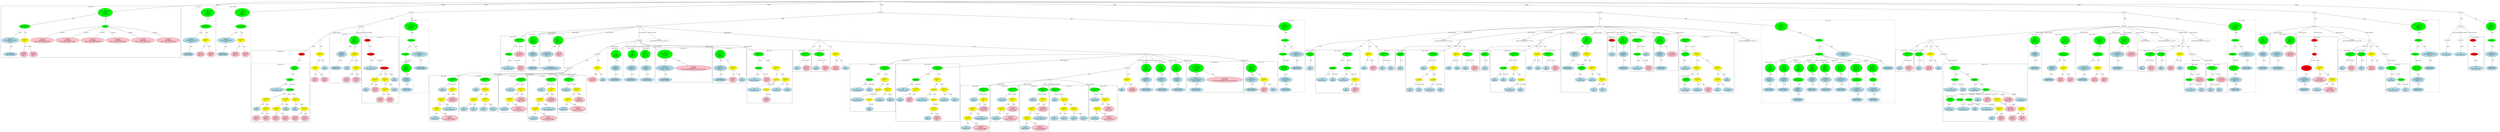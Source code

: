 strict graph "" {
	graph [bb="0,0,28337,1791.8"];
	node [label="\N"];
	subgraph cluster16 {
		graph [bb="402,1011.5,2354,1714.8",
			label="lms.c:55:8",
			lheight=0.21,
			lp="1378,1703.3",
			lwidth=0.81
		];
		19	[fillcolor=lightblue,
			height=0.74639,
			label="IdentifierType
names: ['double']",
			pos="506,1057",
			style="filled,dashed",
			width=2.1606];
		18	[fillcolor=lightblue,
			height=1.041,
			label="TypeDecl
declname: lms_sintab
quals: []",
			pos="506,1246.3",
			style=filled,
			width=2.6713];
		18 -- 19	[label=type,
			lp="518,1162.2",
			pos="506,1208.8 506,1172 506,1116.3 506,1083.9"];
		17	[fillcolor=green,
			height=0.74639,
			label="ArrayDecl
dim_quals: []",
			pos="670,1435.7",
			style=filled,
			width=1.7678];
		17 -- 18	[label=type,
			lp="615,1351.5",
			pos="648.56,1410.2 619.91,1377.5 568.97,1319.3 536.37,1282.1"];
		20	[fillcolor=yellow,
			height=0.74639,
			label="BinaryOp
op: +",
			pos="670,1246.3",
			style=filled,
			width=1.3749];
		17 -- 20	[label=dim,
			lp="681,1351.5",
			pos="670,1408.7 670,1373 670,1309.2 670,1273.5"];
		21	[fillcolor=pink,
			height=1.041,
			label="Constant
type: int
value: 5",
			pos="659,1057",
			style=filled,
			width=1.2767];
		20 -- 21	[label=left,
			lp="675.5,1162.2",
			pos="668.47,1219.3 666.56,1186.8 663.29,1131.1 661.14,1094.4"];
		22	[fillcolor=pink,
			height=1.041,
			label="Constant
type: int
value: 1",
			pos="769,1057",
			style=filled,
			width=1.2767];
		20 -- 22	[label=right,
			lp="730,1162.2",
			pos="683.35,1220.1 700.87,1186.9 731.68,1128.6 751.18,1091.7"];
		16	[fillcolor=green,
			height=1.6303,
			label="Decl
name: lms_sintab
quals: []
storage: []
funcspec: []",
			pos="1541,1625.1",
			style=filled,
			width=2.2195];
		16 -- 17	[label=type,
			lp="1196,1540.9",
			pos="1464.5,1607.6 1292.1,1570.6 876.74,1481.2 725.92,1448.8"];
		23	[fillcolor=green,
			height=0.5,
			label=InitList,
			pos="1541,1435.7",
			style=filled,
			width=1.011];
		16 -- 23	[label=init,
			lp="1550.5,1540.9",
			pos="1541,1566.4 1541,1527.6 1541,1479.3 1541,1454"];
		24	[fillcolor=pink,
			height=1.041,
			label="Constant
type: double
value: 0.00000000000000000",
			pos="864,1246.3",
			style=filled,
			width=3.5159];
		23 -- 24	[label="exprs[0]",
			lp="1079,1351.5",
			pos="1504.8,1433.1 1415.6,1428.1 1179.7,1408.4 999,1336 965.67,1322.7 931.92,1300.5 906.51,1281.7"];
		25	[fillcolor=pink,
			height=1.041,
			label="Constant
type: double
value: 0.43701603620715901",
			pos="1135,1246.3",
			style=filled,
			width=3.5159];
		23 -- 25	[label="exprs[1]",
			lp="1336,1351.5",
			pos="1510,1426 1458.6,1411 1353.2,1377.8 1270,1336 1238.9,1320.4 1206.3,1299.1 1180.9,1281.3"];
		26	[fillcolor=pink,
			height=1.041,
			label="Constant
type: double
value: 0.83125389555938600",
			pos="1406,1246.3",
			style=filled,
			width=3.5159];
		23 -- 26	[label="exprs[2]",
			lp="1509,1351.5",
			pos="1529.3,1418.4 1507.6,1388.4 1461.1,1323.8 1431.8,1283.1"];
		27	[fillcolor=pink,
			height=1.041,
			label="Constant
type: double
value: 1.14412282743652560",
			pos="1677,1246.3",
			style=filled,
			width=3.5159];
		23 -- 27	[label="exprs[3]",
			lp="1628,1351.5",
			pos="1552.8,1418.4 1574.6,1388.4 1621.5,1323.8 1651,1283.1"];
		28	[fillcolor=pink,
			height=1.041,
			label="Constant
type: double
value: 1.34499703920997637",
			pos="1948,1246.3",
			style=filled,
			width=3.5159];
		23 -- 28	[label="exprs[4]",
			lp="1815,1351.5",
			pos="1572.2,1426 1623.7,1411 1729.5,1377.9 1813,1336 1844.1,1320.5 1876.7,1299.2 1902.1,1281.3"];
		29	[fillcolor=pink,
			height=1.041,
			label="Constant
type: double
value: 1.41421356237309381",
			pos="2219,1246.3",
			style=filled,
			width=3.5159];
		23 -- 29	[label="exprs[5]",
			lp="2080,1351.5",
			pos="1577.3,1433.1 1666.6,1428.1 1903,1408.5 2084,1336 2117.3,1322.7 2151.1,1300.5 2176.5,1281.7"];
	}
	subgraph cluster116 {
		graph [bb="7169,675.16,7341,1146.7",
			label="lms.c:82:20",
			lheight=0.21,
			lp="7255,1135.2",
			lwidth=0.90,
			style=dashed
		];
		118	[fillcolor=lightblue,
			height=0.74639,
			label="IdentifierType
names: ['double']",
			pos="7255,710.03",
			style="filled,dashed",
			width=2.1606];
		117	[fillcolor=lightblue,
			height=1.041,
			label="TypeDecl
declname: r
quals: []",
			pos="7250,867.59",
			style="filled,dashed",
			width=1.591];
		117 -- 118	[label=type,
			lp="7265,783.4",
			pos="7251.2,830.12 7252.1,801.56 7253.3,762.54 7254.2,737.07"];
		116	[fillcolor=green,
			height=1.6303,
			label="Decl
name: r
quals: []
storage: []
funcspec: []",
			pos="7244,1057",
			style="filled,dashed",
			width=1.591];
		116 -- 117	[label=type,
			lp="7259,972.78",
			pos="7245.8,998.22 7246.8,967.9 7248,931.65 7248.8,905.21"];
	}
	subgraph cluster54 {
		graph [bb="2756,131.95,3430,1106",
			label="lms.c:69:5",
			lheight=0.21,
			lp="3093,1094.5",
			lwidth=0.81
		];
		subgraph cluster55 {
			graph [bb="2764,139.95,3422,925.46",
				label="lms.c:69:13",
				lheight=0.21,
				lp="3093,913.96",
				lwidth=0.90,
				style=dashed
			];
			57	[fillcolor=lightblue,
				height=0.74639,
				label="ID
name: lms_sintab",
				pos="3055,573.68",
				style=filled,
				width=2.2195];
			56	[fillcolor=green,
				height=0.5,
				label=ArrayRef,
				pos="3202,710.03",
				style=filled,
				width=1.2277];
			56 -- 57	[label=name,
				lp="3157.5,647.05",
				pos="3184.8,693.36 3159.5,670.17 3111.7,626.52 3081.7,599.11"];
			58	[fillcolor=green,
				height=0.5,
				label=TernaryOp,
				pos="3202,573.68",
				style=filled,
				width=1.3721];
			56 -- 58	[label=subscript,
				lp="3226.5,647.05",
				pos="3202,692.01 3202,666.31 3202,617.85 3202,591.98"];
			59	[fillcolor=yellow,
				height=0.74639,
				label="BinaryOp
op: >",
				pos="2928,437.34",
				style=filled,
				width=1.3749];
			58 -- 59	[label=cond,
				lp="3135.5,510.71",
				pos="3183.8,556.76 3172.8,547.63 3158.2,536.4 3144,528.21 3086.5,494.97 3014.3,467.53 2969.7,452.04"];
			64	[fillcolor=yellow,
				height=0.74639,
				label="BinaryOp
op: -",
				pos="3144,437.34",
				style=filled,
				width=1.3749];
			58 -- 64	[label=iftrue,
				lp="3194,510.71",
				pos="3194.7,555.67 3184.7,532.51 3166.7,490.87 3155.1,463.93"];
			69	[fillcolor=yellow,
				height=0.74639,
				label="BinaryOp
op: -",
				pos="3261,437.34",
				style=filled,
				width=1.3749];
			58 -- 69	[label=iffalse,
				lp="3249,510.71",
				pos="3209.5,555.67 3219.6,532.51 3237.9,490.87 3249.8,463.93"];
			60	[fillcolor=lightblue,
				height=0.74639,
				label="ID
name: s",
				pos="2819,311.38",
				style=filled,
				width=1.1589];
			59 -- 60	[label=left,
				lp="2890.5,374.36",
				pos="2907.2,412.73 2887.6,390.39 2858.3,357.09 2838.9,335.07"];
			61	[fillcolor=yellow,
				height=0.74639,
				label="BinaryOp
op: *",
				pos="2928,311.38",
				style=filled,
				width=1.3749];
			59 -- 61	[label=right,
				lp="2941,374.36",
				pos="2928,410.35 2928,389.2 2928,359.48 2928,338.33"];
			65	[fillcolor=yellow,
				height=0.74639,
				label="BinaryOp
op: *",
				pos="3045,311.38",
				style=filled,
				width=1.3749];
			64 -- 65	[label=left,
				lp="3110.5,374.36",
				pos="3124.9,412.44 3107.4,390.49 3081.5,358.14 3064,336.21"];
			68	[fillcolor=lightblue,
				height=0.74639,
				label="ID
name: s",
				pos="3154,311.38",
				style=filled,
				width=1.1589];
			64 -- 68	[label=right,
				lp="3163,374.36",
				pos="3146.1,410.35 3147.8,389.2 3150.2,359.48 3151.9,338.33"];
			70	[fillcolor=lightblue,
				height=0.74639,
				label="ID
name: s",
				pos="3255,311.38",
				style=filled,
				width=1.1589];
			69 -- 70	[label=left,
				lp="3268.5,374.36",
				pos="3259.7,410.35 3258.7,389.2 3257.3,359.48 3256.3,338.33"];
			71	[fillcolor=yellow,
				height=0.74639,
				label="BinaryOp
op: *",
				pos="3364,311.38",
				style=filled,
				width=1.3749];
			69 -- 71	[label=right,
				lp="3332,374.36",
				pos="3280.9,412.44 3299.1,390.49 3326,358.14 3344.2,336.21"];
			62	[fillcolor=pink,
				height=1.041,
				label="Constant
type: int
value: 3",
				pos="2818,185.43",
				style=filled,
				width=1.2767];
			61 -- 62	[label=left,
				lp="2889.5,248.41",
				pos="2907.1,286.78 2889.3,266.83 2863.9,238.14 2844.7,216.54"];
			63	[fillcolor=pink,
				height=1.041,
				label="Constant
type: int
value: 5",
				pos="2928,185.43",
				style=filled,
				width=1.2767];
			61 -- 63	[label=right,
				lp="2941,248.41",
				pos="2928,284.4 2928,266.65 2928,242.88 2928,223.19"];
			66	[fillcolor=pink,
				height=1.041,
				label="Constant
type: int
value: 4",
				pos="3038,185.43",
				style=filled,
				width=1.2767];
			65 -- 66	[label=left,
				lp="3051.5,248.41",
				pos="3043.5,284.4 3042.5,266.65 3041.2,242.88 3040.1,223.19"];
			67	[fillcolor=pink,
				height=1.041,
				label="Constant
type: int
value: 5",
				pos="3148,185.43",
				style=filled,
				width=1.2767];
			65 -- 67	[label=right,
				lp="3116,248.41",
				pos="3064.9,286.48 3081.3,266.65 3104.9,238.31 3122.7,216.85"];
			72	[fillcolor=pink,
				height=1.041,
				label="Constant
type: int
value: 2",
				pos="3258,185.43",
				style=filled,
				width=1.2767];
			71 -- 72	[label=left,
				lp="3327.5,248.41",
				pos="3343.8,286.78 3326.8,266.83 3302.2,238.14 3283.7,216.54"];
			73	[fillcolor=pink,
				height=1.041,
				label="Constant
type: int
value: 5",
				pos="3368,185.43",
				style=filled,
				width=1.2767];
			71 -- 73	[label=right,
				lp="3380,248.41",
				pos="3364.8,284.4 3365.4,266.65 3366.2,242.88 3366.8,223.19"];
			55	[fillcolor=green,
				height=0.74639,
				label="UnaryOp
op: -",
				pos="3342,867.59",
				style=filled,
				width=1.316];
			55 -- 56	[label=expr,
				lp="3284.5,783.4",
				pos="3321,843.3 3292.4,811.43 3241.6,755.04 3216.7,727.32"];
		}
		54	[fillcolor=red,
			height=0.5,
			label=Return,
			pos="3369,1057",
			style=filled,
			width=0.95686];
		54 -- 55	[label=expr,
			lp="3370.5,972.78",
			pos="3366.6,1039 3361.8,1006.1 3351.4,933.52 3345.7,894.54"];
	}
	subgraph cluster2 {
		graph [bb="8,1011.5,394,1714.8",
			label="lms.c:48:7",
			lheight=0.21,
			lp="201,1703.3",
			lwidth=0.81,
			style=dashed
		];
		5	[fillcolor=lightblue,
			height=0.74639,
			label="IdentifierType
names: ['float']",
			pos="85,1057",
			style="filled,dashed",
			width=1.9053];
		4	[fillcolor=lightblue,
			height=1.041,
			label="TypeDecl
declname: lms_input
quals: []",
			pos="119,1246.3",
			style="filled,dashed",
			width=2.5731];
		4 -- 5	[label=type,
			lp="118,1162.2",
			pos="112.36,1208.8 105.7,1172 95.59,1116.3 89.706,1083.9"];
		3	[fillcolor=green,
			height=0.74639,
			label="ArrayDecl
dim_quals: []",
			pos="284,1435.7",
			style="filled,dashed",
			width=1.7678];
		3 -- 4	[label=type,
			lp="229,1351.5",
			pos="262.43,1410.2 233.6,1377.5 182.35,1319.3 149.56,1282.1"];
		6	[fillcolor=yellow,
			height=0.74639,
			label="BinaryOp
op: +",
			pos="284,1246.3",
			style="filled,dashed",
			width=1.3749];
		3 -- 6	[label=dim,
			lp="295,1351.5",
			pos="284,1408.7 284,1373 284,1309.2 284,1273.5"];
		7	[fillcolor=pink,
			height=1.041,
			label="Constant
type: int
value: 201",
			pos="224,1057",
			style="filled,dashed",
			width=1.4535];
		6 -- 7	[label=left,
			lp="269.5,1162.2",
			pos="275.78,1219.7 265.32,1187 247.19,1130.4 235.39,1093.6"];
		8	[fillcolor=pink,
			height=1.041,
			label="Constant
type: int
value: 1",
			pos="340,1057",
			style="filled,dashed",
			width=1.2767];
		6 -- 8	[label=right,
			lp="324,1162.2",
			pos="291.67,1219.7 301.43,1187 318.36,1130.4 329.37,1093.6"];
		2	[fillcolor=green,
			height=1.6303,
			label="Decl
name: lms_input
quals: []
storage: []
funcspec: []",
			pos="306,1625.1",
			style="filled,dashed",
			width=2.141];
		2 -- 3	[label=type,
			lp="309,1540.9",
			pos="299.25,1566.6 295.18,1532 290.2,1489.5 287.06,1462.8"];
	}
	subgraph cluster113 {
		graph [bb="6989,675.16,7161,1146.7",
			label="lms.c:82:16",
			lheight=0.21,
			lp="7075,1135.2",
			lwidth=0.90,
			style=dashed
		];
		115	[fillcolor=lightblue,
			height=0.74639,
			label="IdentifierType
names: ['double']",
			pos="7075,710.03",
			style="filled,dashed",
			width=2.1606];
		114	[fillcolor=lightblue,
			height=1.041,
			label="TypeDecl
declname: v2
quals: []",
			pos="7083,867.59",
			style="filled,dashed",
			width=1.7678];
		114 -- 115	[label=type,
			lp="7091,783.4",
			pos="7081.1,830.12 7079.7,801.56 7077.6,762.54 7076.3,737.07"];
		113	[fillcolor=green,
			height=1.6303,
			label="Decl
name: v2
quals: []
storage: []
funcspec: []",
			pos="7094,1057",
			style="filled,dashed",
			width=1.591];
		113 -- 114	[label=type,
			lp="7102,972.78",
			pos="7090.6,998.22 7088.8,967.9 7086.7,931.65 7085.1,905.21"];
	}
	subgraph cluster40 {
		graph [bb="3648,664.55,4013,1336",
			label="lms.c:67:7",
			lheight=0.21,
			lp="3830.5,1324.5",
			lwidth=0.81
		];
		42	[fillcolor=lightblue,
			height=0.74639,
			label="IdentifierType
names: ['int']",
			pos="3722,867.59",
			style="filled,dashed",
			width=1.8463];
		41	[fillcolor=lightblue,
			height=1.041,
			label="TypeDecl
declname: s
quals: []",
			pos="3756,1057",
			style=filled,
			width=1.6106];
		41 -- 42	[label=type,
			lp="3755,972.78",
			pos="3749.4,1019.4 3742.7,982.65 3732.6,926.95 3726.7,894.53"];
		40	[fillcolor=green,
			height=1.6303,
			label="Decl
name: s
quals: []
storage: []
funcspec: []",
			pos="3902,1246.3",
			style=filled,
			width=1.591];
		40 -- 41	[label=type,
			lp="3855,1162.2",
			pos="3866.7,1200 3840.4,1166.3 3805.2,1121.1 3781.6,1090.9"];
		43	[fillcolor=yellow,
			height=0.74639,
			label="BinaryOp
op: %",
			pos="3902,1057",
			style=filled,
			width=1.3749];
		40 -- 43	[label=init,
			lp="3911.5,1162.2",
			pos="3902,1187.6 3902,1153 3902,1110.6 3902,1084"];
		44	[fillcolor=lightblue,
			height=0.74639,
			label="ID
name: i",
			pos="3847,867.59",
			style=filled,
			width=1.1392];
		43 -- 44	[label=left,
			lp="3889.5,972.78",
			pos="3894.5,1030.3 3884,994.53 3865,930.02 3854.5,894.24"];
		45	[fillcolor=yellow,
			height=0.74639,
			label="BinaryOp
op: *",
			pos="3956,867.59",
			style=filled,
			width=1.3749];
		43 -- 45	[label=right,
			lp="3941,972.78",
			pos="3909.4,1030.3 3919.7,994.53 3938.3,930.02 3948.6,894.24"];
		46	[fillcolor=pink,
			height=1.041,
			label="Constant
type: int
value: 4",
			pos="3848,710.03",
			style=filled,
			width=1.2767];
		45 -- 46	[label=left,
			lp="3911.5,783.4",
			pos="3939.1,842.28 3920.6,815.54 3890.6,772.44 3870.2,742.98"];
		47	[fillcolor=pink,
			height=1.041,
			label="Constant
type: int
value: 5",
			pos="3958,710.03",
			style=filled,
			width=1.2767];
		45 -- 47	[label=right,
			lp="3971,783.4",
			pos="3956.3,840.55 3956.7,815.12 3957.2,776.19 3957.5,747.65"];
	}
	subgraph cluster110 {
		graph [bb="6809,675.16,6981,1146.7",
			label="lms.c:82:12",
			lheight=0.21,
			lp="6895,1135.2",
			lwidth=0.90,
			style=dashed
		];
		112	[fillcolor=lightblue,
			height=0.74639,
			label="IdentifierType
names: ['double']",
			pos="6895,710.03",
			style="filled,dashed",
			width=2.1606];
		111	[fillcolor=lightblue,
			height=1.041,
			label="TypeDecl
declname: v1
quals: []",
			pos="6903,867.59",
			style="filled,dashed",
			width=1.7678];
		111 -- 112	[label=type,
			lp="6911,783.4",
			pos="6901.1,830.12 6899.7,801.56 6897.6,762.54 6896.3,737.07"];
		110	[fillcolor=green,
			height=1.6303,
			label="Decl
name: v1
quals: []
storage: []
funcspec: []",
			pos="6906,1057",
			style="filled,dashed",
			width=1.591];
		110 -- 111	[label=type,
			lp="6917,972.78",
			pos="6905.1,998.22 6904.6,967.9 6904,931.65 6903.6,905.21"];
	}
	subgraph cluster88 {
		graph [bb="14376,538.81,14677,1525.4",
			label="lms.c:75:6",
			lheight=0.21,
			lp="14526,1513.9",
			lwidth=0.81,
			style=dashed
		];
		93	[fillcolor=lightblue,
			height=0.74639,
			label="IdentifierType
names: ['void']",
			pos="14459,573.68",
			style="filled,dashed",
			width=1.9053];
		92	[fillcolor=lightblue,
			height=1.041,
			label="TypeDecl
declname: None
quals: []",
			pos="14459,710.03",
			style="filled,dashed",
			width=2.082];
		92 -- 93	[label=type,
			lp="14471,647.05",
			pos="14459,672.32 14459,649.63 14459,621.07 14459,600.71"];
		91	[fillcolor=green,
			height=1.041,
			label="Typename
name: None
quals: []",
			pos="14443,867.59",
			style="filled,dashed",
			width=1.6303];
		91 -- 92	[label=type,
			lp="14464,783.4",
			pos="14447,830.12 14449,805.24 14453,772.43 14455,747.54"];
		90	[fillcolor=green,
			height=0.5,
			label=ParamList,
			pos="14431,1057",
			style="filled,dashed",
			width=1.3179];
		90 -- 91	[label="params[0]",
			lp="14465,972.78",
			pos="14432,1038.7 14434,1008.5 14438,945.63 14441,905.36"];
		89	[fillcolor=green,
			height=0.5,
			label=FuncDecl,
			pos="14454,1246.3",
			style="filled,dashed",
			width=1.2457];
		89 -- 90	[label=args,
			lp="14456,1162.2",
			pos="14452,1228.1 14447,1192.4 14437,1110.9 14433,1075.2"];
		94	[fillcolor=lightblue,
			height=1.041,
			label="TypeDecl
declname: lms_init
quals: []",
			pos="14583,1057",
			style="filled,dashed",
			width=2.3963];
		89 -- 94	[label=type,
			lp="14527,1162.2",
			pos="14465,1228.7 14486,1198.4 14531,1133.7 14559,1093.2"];
		95	[fillcolor=lightblue,
			height=0.74639,
			label="IdentifierType
names: ['void']",
			pos="14588,867.59",
			style="filled,dashed",
			width=1.9053];
		94 -- 95	[label=type,
			lp="14598,972.78",
			pos="14584,1019.4 14585,982.65 14586,926.95 14587,894.53"];
		88	[fillcolor=green,
			height=1.6303,
			label="Decl
name: lms_init
quals: []
storage: []
funcspec: []",
			pos="14454,1435.7",
			style="filled,dashed",
			width=1.9445];
		88 -- 89	[label=type,
			lp="14466,1351.5",
			pos="14454,1377 14454,1338.3 14454,1289.9 14454,1264.6"];
	}
	subgraph cluster9 {
		graph [bb="2362,1011.5,2748,1714.8",
			label="lms.c:48:29",
			lheight=0.21,
			lp="2555,1703.3",
			lwidth=0.90,
			style=dashed
		];
		12	[fillcolor=lightblue,
			height=0.74639,
			label="IdentifierType
names: ['float']",
			pos="2439,1057",
			style="filled,dashed",
			width=1.9053];
		11	[fillcolor=lightblue,
			height=1.041,
			label="TypeDecl
declname: lms_output
quals: []",
			pos="2474,1246.3",
			style="filled,dashed",
			width=2.7106];
		11 -- 12	[label=type,
			lp="2472,1162.2",
			pos="2467.2,1208.8 2460.3,1172 2449.9,1116.3 2443.8,1083.9"];
		10	[fillcolor=green,
			height=0.74639,
			label="ArrayDecl
dim_quals: []",
			pos="2642,1435.7",
			style="filled,dashed",
			width=1.7678];
		10 -- 11	[label=type,
			lp="2586,1351.5",
			pos="2620,1410.2 2590.7,1377.5 2538.5,1319.3 2505.1,1282.1"];
		13	[fillcolor=yellow,
			height=0.74639,
			label="BinaryOp
op: +",
			pos="2642,1246.3",
			style="filled,dashed",
			width=1.3749];
		10 -- 13	[label=dim,
			lp="2653,1351.5",
			pos="2642,1408.7 2642,1373 2642,1309.2 2642,1273.5"];
		14	[fillcolor=pink,
			height=1.041,
			label="Constant
type: int
value: 201",
			pos="2578,1057",
			style="filled,dashed",
			width=1.4535];
		13 -- 14	[label=left,
			lp="2625.5,1162.2",
			pos="2633.2,1219.7 2622.1,1187 2602.7,1130.4 2590.2,1093.6"];
		15	[fillcolor=pink,
			height=1.041,
			label="Constant
type: int
value: 1",
			pos="2694,1057",
			style="filled,dashed",
			width=1.2767];
		13 -- 15	[label=right,
			lp="2680,1162.2",
			pos="2649.1,1219.7 2658.2,1187.1 2673.8,1130.7 2684,1093.9"];
		9	[fillcolor=green,
			height=1.6303,
			label="Decl
name: lms_output
quals: []
storage: []
funcspec: []",
			pos="2656,1625.1",
			style="filled,dashed",
			width=2.2785];
		9 -- 10	[label=type,
			lp="2663,1540.9",
			pos="2651.7,1566.4 2649.1,1531.7 2645.9,1489.4 2643.9,1462.7"];
	}
	subgraph cluster31 {
		graph [bb="4457,530.81,4785,1525.4",
			label="lms.c:65:8",
			lheight=0.21,
			lp="4621,1513.9",
			lwidth=0.81,
			style=dashed
		];
		subgraph cluster34 {
			graph [bb="4465,538.81,4613,957.28",
				label="lms.c:65:23",
				lheight=0.21,
				lp="4539,945.78",
				lwidth=0.90,
				style=dashed
			];
			36	[fillcolor=lightblue,
				height=0.74639,
				label="IdentifierType
names: ['int']",
				pos="4539,573.68",
				style="filled,dashed",
				width=1.8463];
			35	[fillcolor=lightblue,
				height=1.041,
				label="TypeDecl
declname: i
quals: []",
				pos="4537,710.03",
				style="filled,dashed",
				width=1.5713];
			35 -- 36	[label=type,
				lp="4550,647.05",
				pos="4537.5,672.32 4537.9,649.63 4538.3,621.07 4538.6,600.71"];
			34	[fillcolor=green,
				height=1.6303,
				label="Decl
name: i
quals: []
storage: []
funcspec: []",
				pos="4534,867.59",
				style="filled,dashed",
				width=1.591];
			34 -- 35	[label=type,
				lp="4548,783.4",
				pos="4535.1,808.67 4535.5,788.28 4535.9,765.94 4536.3,747.78"];
		}
		33	[fillcolor=green,
			height=0.5,
			label=ParamList,
			pos="4526,1057",
			style="filled,dashed",
			width=1.3179];
		33 -- 34	[label="params[0]",
			lp="4558,972.78",
			pos="4526.7,1038.7 4527.8,1013.4 4529.9,965.17 4531.5,926.5"];
		32	[fillcolor=green,
			height=0.5,
			label=FuncDecl,
			pos="4557,1246.3",
			style="filled,dashed",
			width=1.2457];
		32 -- 33	[label=args,
			lp="4556.5,1162.2",
			pos="4554.1,1228.1 4548.2,1192.3 4534.7,1110.5 4528.8,1074.9"];
		37	[fillcolor=lightblue,
			height=1.041,
			label="TypeDecl
declname: lms_sinus
quals: []",
			pos="4684,1057",
			style="filled,dashed",
			width=2.5731];
		32 -- 37	[label=type,
			lp="4629,1162.2",
			pos="4568.3,1228.7 4588.8,1198.4 4632.7,1133.7 4660.1,1093.2"];
		38	[fillcolor=lightblue,
			height=0.74639,
			label="IdentifierType
names: ['double']",
			pos="4699,867.59",
			style="filled,dashed",
			width=2.1606];
		37 -- 38	[label=type,
			lp="4704,972.78",
			pos="4686.9,1019.4 4689.9,982.65 4694.3,926.95 4696.9,894.53"];
		31	[fillcolor=green,
			height=1.6303,
			label="Decl
name: lms_sinus
quals: []
storage: []
funcspec: []",
			pos="4557,1435.7",
			style="filled,dashed",
			width=2.141];
		31 -- 32	[label=type,
			lp="4569,1351.5",
			pos="4557,1377 4557,1338.3 4557,1289.9 4557,1264.6"];
	}
	subgraph cluster104 {
		graph [bb="6017,822.11,6297,1304.2",
			label="lms.c:80:3",
			lheight=0.21,
			lp="6157,1292.7",
			lwidth=0.81
		];
		106	[fillcolor=lightblue,
			height=0.74639,
			label="ID
name: lms_input",
			pos="6102,867.59",
			style=filled,
			width=2.141];
		105	[fillcolor=green,
			height=0.5,
			label=ArrayRef,
			pos="6108,1057",
			style=filled,
			width=1.2277];
		105 -- 106	[label=name,
			lp="6121.5,972.78",
			pos="6107.4,1038.7 6106.4,1005.7 6104.1,933.64 6102.8,894.74"];
		107	[fillcolor=pink,
			height=1.041,
			label="Constant
type: int
value: 0",
			pos="6243,867.59",
			style=filled,
			width=1.2767];
		105 -- 107	[label=subscript,
			lp="6206.5,972.78",
			pos="6122.2,1039.7 6138.8,1020.5 6166.5,987.48 6188,957.28 6200.7,939.41 6213.7,918.62 6223.8,901.66"];
		104	[fillcolor=green,
			height=0.74639,
			label="Assignment
op: =",
			pos="6230,1246.3",
			style=filled,
			width=1.6106];
		104 -- 105	[label=lvalue,
			lp="6194,1162.2",
			pos="6212.3,1220.5 6198.3,1200.7 6178.5,1172.2 6162,1146.7 6146,1122 6128.5,1092.8 6117.9,1074.8"];
		108	[fillcolor=pink,
			height=1.041,
			label="Constant
type: double
value: 0.0",
			pos="6230,1057",
			style=filled,
			width=1.6499];
		104 -- 108	[label=rvalue,
			lp="6247,1162.2",
			pos="6230,1219.3 6230,1186.9 6230,1131.5 6230,1094.8"];
	}
	subgraph cluster74 {
		graph [bb="4021,391.86,4449,1295.3",
			label="lms.c:71:3",
			lheight=0.21,
			lp="4235,1283.8",
			lwidth=0.81
		];
		76	[fillcolor=lightblue,
			height=0.74639,
			label="ID
name: lms_sintab",
			pos="4126,867.59",
			style=filled,
			width=2.2195];
		75	[fillcolor=red,
			height=0.5,
			label=ArrayRef,
			pos="4126,1057",
			style=filled,
			width=1.2277];
		75 -- 76	[label=name,
			lp="4141.5,972.78",
			pos="4126,1038.7 4126,1005.7 4126,933.64 4126,894.74"];
		77	[fillcolor=red,
			height=0.5,
			label=TernaryOp,
			pos="4281,867.59",
			style=filled,
			width=1.3721];
		75 -- 77	[label=subscript,
			lp="4233.5,972.78",
			pos="4141.3,1040 4159.4,1020.8 4190.3,987.43 4215,957.28 4235,932.94 4256.4,903.39 4269.3,885.29"];
		78	[fillcolor=yellow,
			height=0.74639,
			label="BinaryOp
op: >",
			pos="4173,710.03",
			style=filled,
			width=1.3749];
		77 -- 78	[label=cond,
			lp="4240.5,783.4",
			pos="4269.4,849.94 4250.3,822.43 4212.1,767.36 4189.9,735.44"];
		81	[fillcolor=yellow,
			height=0.74639,
			label="BinaryOp
op: -",
			pos="4290,710.03",
			style=filled,
			width=1.3749];
		77 -- 81	[label=iftrue,
			lp="4302,783.4",
			pos="4282,849.35 4283.6,822.14 4286.6,769.05 4288.5,737.14"];
		86	[fillcolor=lightblue,
			height=0.74639,
			label="ID
name: s",
			pos="4399,710.03",
			style=filled,
			width=1.1589];
		77 -- 86	[label=iffalse,
			lp="4365,783.4",
			pos="4293.6,849.94 4314.7,822.2 4357,766.41 4381.1,734.62"];
		79	[fillcolor=lightblue,
			height=0.74639,
			label="ID
name: s",
			pos="4071,573.68",
			style=filled,
			width=1.1589];
		78 -- 79	[label=left,
			lp="4141.5,647.05",
			pos="4154.8,685.01 4136.1,660.41 4107.2,622.41 4088.7,598.04"];
		80	[fillcolor=pink,
			height=1.041,
			label="Constant
type: int
value: 5",
			pos="4177,573.68",
			style=filled,
			width=1.2767];
		78 -- 80	[label=right,
			lp="4188,647.05",
			pos="4173.8,683.13 4174.4,662.69 4175.2,633.94 4175.9,611.17"];
		82	[fillcolor=yellow,
			height=0.74639,
			label="BinaryOp
op: *",
			pos="4290,573.68",
			style=filled,
			width=1.3749];
		81 -- 82	[label=left,
			lp="4299.5,647.05",
			pos="4290,683.13 4290,659.49 4290,624.72 4290,600.97"];
		85	[fillcolor=lightblue,
			height=0.74639,
			label="ID
name: s",
			pos="4399,573.68",
			style=filled,
			width=1.1589];
		81 -- 85	[label=right,
			lp="4358,647.05",
			pos="4309.5,685.01 4329.4,660.41 4360.3,622.41 4380,598.04"];
		83	[fillcolor=pink,
			height=1.041,
			label="Constant
type: int
value: 2",
			pos="4235,437.34",
			style=filled,
			width=1.2767];
		82 -- 83	[label=left,
			lp="4277.5,510.71",
			pos="4279.5,547.1 4271,526.16 4258.7,496.34 4249.3,473.22"];
		84	[fillcolor=pink,
			height=1.041,
			label="Constant
type: int
value: 5",
			pos="4345,437.34",
			style=filled,
			width=1.2767];
		82 -- 84	[label=right,
			lp="4331,510.71",
			pos="4300.5,547.1 4309,526.16 4321.3,496.34 4330.7,473.22"];
		74	[fillcolor=red,
			height=0.5,
			label=Return,
			pos="4086,1246.3",
			style=filled,
			width=0.95686];
		74 -- 75	[label=expr,
			lp="4117.5,1162.2",
			pos="4089.6,1228.4 4097.2,1192.8 4114.7,1110.7 4122.4,1075"];
	}
	subgraph cluster101 {
		graph [bb="5861,832.72,6009,1336",
			label="lms.c:78:7",
			lheight=0.21,
			lp="5935,1324.5",
			lwidth=0.81,
			style=dashed
		];
		103	[fillcolor=lightblue,
			height=0.74639,
			label="IdentifierType
names: ['int']",
			pos="5935,867.59",
			style="filled,dashed",
			width=1.8463];
		102	[fillcolor=lightblue,
			height=1.041,
			label="TypeDecl
declname: k
quals: []",
			pos="5938,1057",
			style="filled,dashed",
			width=1.6303];
		102 -- 103	[label=type,
			lp="5949,972.78",
			pos="5937.4,1019.4 5936.8,982.65 5935.9,926.95 5935.4,894.53"];
		101	[fillcolor=green,
			height=1.6303,
			label="Decl
name: k
quals: []
storage: []
funcspec: []",
			pos="5940,1246.3",
			style="filled,dashed",
			width=1.591];
		101 -- 102	[label=type,
			lp="5952,1162.2",
			pos="5939.4,1187.6 5939.1,1157.3 5938.7,1121 5938.4,1094.6"];
	}
	subgraph cluster97 {
		graph [bb="5585,832.72,5853,1336",
			label="lms.c:77:17",
			lheight=0.21,
			lp="5719,1324.5",
			lwidth=0.90
		];
		99	[fillcolor=lightblue,
			height=0.74639,
			label="IdentifierType
names: ['unsigned', 'long']",
			pos="5705,867.59",
			style="filled,dashed",
			width=3.1034];
		98	[fillcolor=lightblue,
			height=1.041,
			label="TypeDecl
declname: seed
quals: []",
			pos="5664,1057",
			style=filled,
			width=1.9838];
		98 -- 99	[label=type,
			lp="5696,972.78",
			pos="5672,1019.4 5680,982.65 5692.2,926.95 5699.3,894.53"];
		97	[fillcolor=green,
			height=1.6303,
			label="Decl
name: seed
quals: []
storage: []
funcspec: []",
			pos="5788,1246.3",
			style=filled,
			width=1.591];
		97 -- 98	[label=type,
			lp="5750,1162.2",
			pos="5756.1,1197.1 5734.5,1164.5 5706.4,1122.1 5687,1092.7"];
		100	[fillcolor=pink,
			height=1.041,
			label="Constant
type: int
value: 1",
			pos="5799,1057",
			style=filled,
			width=1.2767];
		97 -- 100	[label=init,
			lp="5803.5,1162.2",
			pos="5791.4,1187.6 5793.2,1157.3 5795.3,1121 5796.9,1094.6"];
	}
	subgraph cluster119 {
		graph [bb="7349,675.16,7955,1146.7",
			label="lms.c:83:18",
			lheight=0.21,
			lp="7652,1135.2",
			lwidth=0.90
		];
		121	[fillcolor=lightblue,
			height=0.74639,
			label="IdentifierType
names: ['double']",
			pos="7455,710.03",
			style="filled,dashed",
			width=2.1606];
		120	[fillcolor=lightblue,
			height=1.041,
			label="TypeDecl
declname: scaleFactor
quals: ['const']",
			pos="7455,867.59",
			style=filled,
			width=2.7106];
		120 -- 121	[label=type,
			lp="7467,783.4",
			pos="7455,829.72 7455,801.15 7455,762.29 7455,736.93"];
		119	[fillcolor=green,
			height=1.6303,
			label="Decl
name: scaleFactor
quals: ['const']
storage: []
funcspec: []",
			pos="7455,1057",
			style=filled,
			width=2.2785];
		119 -- 120	[label=type,
			lp="7467,972.78",
			pos="7455,998.22 7455,967.9 7455,931.65 7455,905.21"];
		122	[fillcolor=pink,
			height=1.041,
			label="Constant
type: double
value: 0.000000000931322574615478515625",
			pos="7759,867.59",
			style=filled,
			width=5.2247];
		119 -- 122	[label=init,
			lp="7607.5,972.78",
			pos="7516.5,1018.1 7570.9,984.53 7649.6,936.02 7702.4,903.45"];
	}
	subgraph cluster128 {
		graph [bb="5593,265.91,5909,767.9",
			label="lms.c:86:7",
			lheight=0.21,
			lp="5751,756.4",
			lwidth=0.81
		];
		129	[fillcolor=lightblue,
			height=0.74639,
			label="ID
name: seed",
			pos="5716,573.68",
			style=filled,
			width=1.5321];
		128	[fillcolor=green,
			height=0.74639,
			label="Assignment
op: =",
			pos="5839,710.03",
			style=filled,
			width=1.6106];
		128 -- 129	[label=lvalue,
			lp="5806,647.05",
			pos="5817,685.01 5794.6,660.56 5760.1,622.87 5737.8,598.49"];
		130	[fillcolor=yellow,
			height=0.74639,
			label="BinaryOp
op: +",
			pos="5839,573.68",
			style=filled,
			width=1.3749];
		128 -- 130	[label=rvalue,
			lp="5856,647.05",
			pos="5839,683.13 5839,659.49 5839,624.72 5839,600.97"];
		131	[fillcolor=yellow,
			height=0.74639,
			label="BinaryOp
op: *",
			pos="5710,437.34",
			style=filled,
			width=1.3749];
		130 -- 131	[label=left,
			lp="5796.5,510.71",
			pos="5816.8,549.59 5793.2,524.98 5756,486.24 5732.3,461.58"];
		134	[fillcolor=pink,
			height=1.041,
			label="Constant
type: int
value: 12345",
			pos="5839,437.34",
			style=filled,
			width=1.7088];
		130 -- 134	[label=right,
			lp="5852,510.71",
			pos="5839,546.78 5839,526.35 5839,497.59 5839,474.83"];
		132	[fillcolor=lightblue,
			height=0.74639,
			label="ID
name: seed",
			pos="5656,311.38",
			style=filled,
			width=1.5321];
		131 -- 132	[label=left,
			lp="5696.5,374.36",
			pos="5698.9,410.95 5689.6,389.56 5676.4,359.11 5667,337.73"];
		133	[fillcolor=pink,
			height=1.041,
			label="Constant
type: int
value: 1103515245",
			pos="5815,311.38",
			style=filled,
			width=2.3767];
		131 -- 133	[label=right,
			lp="5782,374.36",
			pos="5730,412.73 5745.8,394.05 5768.1,367.69 5785.9,346.68"];
	}
	subgraph cluster135 {
		graph [bb="5917,139.95,6247,767.9",
			label="lms.c:87:7",
			lheight=0.21,
			lp="6082,756.4",
			lwidth=0.81
		];
		136	[fillcolor=lightblue,
			height=0.74639,
			label="ID
name: v1",
			pos="6064,573.68",
			style=filled,
			width=1.3356];
		135	[fillcolor=green,
			height=0.74639,
			label="Assignment
op: =",
			pos="6180,710.03",
			style=filled,
			width=1.6106];
		135 -- 136	[label=lvalue,
			lp="6150,647.05",
			pos="6159,684.7 6137.8,660.2 6105.4,622.65 6084.5,598.38"];
		137	[fillcolor=yellow,
			height=0.74639,
			label="BinaryOp
op: -",
			pos="6180,573.68",
			style=filled,
			width=1.3749];
		135 -- 137	[label=rvalue,
			lp="6197,647.05",
			pos="6180,683.13 6180,659.49 6180,624.72 6180,600.97"];
		138	[fillcolor=yellow,
			height=0.74639,
			label="BinaryOp
op: *",
			pos="6053,437.34",
			style=filled,
			width=1.3749];
		137 -- 138	[label=left,
			lp="6137.5,510.71",
			pos="6157.9,549.28 6134.6,524.62 6098.1,486.03 6074.9,461.47"];
		143	[fillcolor=pink,
			height=1.041,
			label="Constant
type: double
value: 1.0",
			pos="6180,437.34",
			style=filled,
			width=1.6499];
		137 -- 143	[label=right,
			lp="6193,510.71",
			pos="6180,546.78 6180,526.35 6180,497.59 6180,474.83"];
		139	[fillcolor=yellow,
			height=0.74639,
			label="BinaryOp
op: &",
			pos="5994,311.38",
			style=filled,
			width=1.3749];
		138 -- 139	[label=left,
			lp="6037.5,374.36",
			pos="6041.1,411.25 6030.9,389.89 6016.3,359.33 6006.1,337.86"];
		142	[fillcolor=lightblue,
			height=0.74639,
			label="ID
name: scaleFactor",
			pos="6144,311.38",
			style=filled,
			width=2.2785];
		138 -- 142	[label=right,
			lp="6117,374.36",
			pos="6070.8,412.14 6086.5,390.72 6109.4,359.57 6125.3,337.79"];
		140	[fillcolor=lightblue,
			height=0.74639,
			label="ID
name: seed",
			pos="5980,185.43",
			style=filled,
			width=1.5321];
		139 -- 140	[label=left,
			lp="5997.5,248.41",
			pos="5991.1,284.4 5988.7,263.24 5985.3,233.53 5982.9,212.38"];
		141	[fillcolor=pink,
			height=1.041,
			label="Constant
type: int
value: 0x00007fffffff",
			pos="6146,185.43",
			style=filled,
			width=2.5927];
		139 -- 141	[label=right,
			lp="6093,248.41",
			pos="6020.8,288.51 6044.3,269.33 6078.9,241.16 6105.7,219.27"];
	}
	subgraph cluster144 {
		graph [bb="6255,265.91,6571,767.9",
			label="lms.c:88:7",
			lheight=0.21,
			lp="6413,756.4",
			lwidth=0.81
		];
		145	[fillcolor=lightblue,
			height=0.74639,
			label="ID
name: seed",
			pos="6326,573.68",
			style=filled,
			width=1.5321];
		144	[fillcolor=green,
			height=0.74639,
			label="Assignment
op: =",
			pos="6357,710.03",
			style=filled,
			width=1.6106];
		144 -- 145	[label=lvalue,
			lp="6362,647.05",
			pos="6351,683.13 6345.5,659.34 6337.4,624.27 6332,600.51"];
		146	[fillcolor=yellow,
			height=0.74639,
			label="BinaryOp
op: +",
			pos="6449,573.68",
			style=filled,
			width=1.3749];
		144 -- 146	[label=rvalue,
			lp="6420,647.05",
			pos="6374.1,684.08 6390.7,659.79 6415.8,623.13 6432.3,599.05"];
		147	[fillcolor=yellow,
			height=0.74639,
			label="BinaryOp
op: *",
			pos="6357,437.34",
			style=filled,
			width=1.3749];
		146 -- 147	[label=left,
			lp="6421.5,510.71",
			pos="6432.3,548.35 6415.8,524.16 6390.5,487.23 6373.8,462.94"];
		150	[fillcolor=pink,
			height=1.041,
			label="Constant
type: int
value: 12345",
			pos="6486,437.34",
			style=filled,
			width=1.7088];
		146 -- 150	[label=right,
			lp="6481,510.71",
			pos="6456.1,546.78 6461.8,526.27 6469.7,497.38 6476,474.57"];
		148	[fillcolor=lightblue,
			height=0.74639,
			label="ID
name: seed",
			pos="6318,311.38",
			style=filled,
			width=1.5321];
		147 -- 148	[label=left,
			lp="6349.5,374.36",
			pos="6348.9,410.65 6342.2,389.38 6332.8,359.3 6326.1,338.03"];
		149	[fillcolor=pink,
			height=1.041,
			label="Constant
type: int
value: 1103515245",
			pos="6477,311.38",
			style=filled,
			width=2.3767];
		147 -- 149	[label=right,
			lp="6438,374.36",
			pos="6379.3,413.31 6397.6,394.41 6423.8,367.38 6444.4,346.04"];
	}
	subgraph cluster151 {
		graph [bb="4793,139.95,5123,767.9",
			label="lms.c:89:7",
			lheight=0.21,
			lp="4958,756.4",
			lwidth=0.81
		];
		152	[fillcolor=lightblue,
			height=0.74639,
			label="ID
name: v2",
			pos="4940,573.68",
			style=filled,
			width=1.3356];
		151	[fillcolor=green,
			height=0.74639,
			label="Assignment
op: =",
			pos="5056,710.03",
			style=filled,
			width=1.6106];
		151 -- 152	[label=lvalue,
			lp="5026,647.05",
			pos="5035,684.7 5013.8,660.2 4981.4,622.65 4960.5,598.38"];
		153	[fillcolor=yellow,
			height=0.74639,
			label="BinaryOp
op: -",
			pos="5056,573.68",
			style=filled,
			width=1.3749];
		151 -- 153	[label=rvalue,
			lp="5073,647.05",
			pos="5056,683.13 5056,659.49 5056,624.72 5056,600.97"];
		154	[fillcolor=yellow,
			height=0.74639,
			label="BinaryOp
op: *",
			pos="4929,437.34",
			style=filled,
			width=1.3749];
		153 -- 154	[label=left,
			lp="5013.5,510.71",
			pos="5033.9,549.28 5010.6,524.62 4974.1,486.03 4950.9,461.47"];
		159	[fillcolor=pink,
			height=1.041,
			label="Constant
type: double
value: 1.0",
			pos="5056,437.34",
			style=filled,
			width=1.6499];
		153 -- 159	[label=right,
			lp="5069,510.71",
			pos="5056,546.78 5056,526.35 5056,497.59 5056,474.83"];
		155	[fillcolor=yellow,
			height=0.74639,
			label="BinaryOp
op: &",
			pos="4876,311.38",
			style=filled,
			width=1.3749];
		154 -- 155	[label=left,
			lp="4915.5,374.36",
			pos="4918.1,410.95 4909,389.56 4896,359.11 4886.8,337.73"];
		158	[fillcolor=lightblue,
			height=0.74639,
			label="ID
name: scaleFactor",
			pos="5026,311.38",
			style=filled,
			width=2.2785];
		154 -- 158	[label=right,
			lp="4997,374.36",
			pos="4947.7,412.44 4964.5,390.91 4989.2,359.38 5006.4,337.49"];
		156	[fillcolor=lightblue,
			height=0.74639,
			label="ID
name: seed",
			pos="4856,185.43",
			style=filled,
			width=1.5321];
		155 -- 156	[label=left,
			lp="4877.5,248.41",
			pos="4871.8,284.4 4868.4,263.24 4863.6,233.53 4860.2,212.38"];
		157	[fillcolor=pink,
			height=1.041,
			label="Constant
type: int
value: 0x00007fffffff",
			pos="5022,185.43",
			style=filled,
			width=2.5927];
		155 -- 157	[label=right,
			lp="4971,248.41",
			pos="4902.1,288.22 4924.6,269.14 4957.3,241.33 4982.9,219.6"];
	}
	subgraph cluster160 {
		graph [bb="5131,276.51,5585,767.9",
			label="lms.c:90:7",
			lheight=0.21,
			lp="5358,756.4",
			lwidth=0.81
		];
		161	[fillcolor=lightblue,
			height=0.74639,
			label="ID
name: r",
			pos="5328,573.68",
			style=filled,
			width=1.1589];
		160	[fillcolor=green,
			height=0.74639,
			label="Assignment
op: =",
			pos="5437,710.03",
			style=filled,
			width=1.6106];
		160 -- 161	[label=lvalue,
			lp="5410,647.05",
			pos="5417.3,684.7 5397.3,660.05 5366.5,622.19 5346.9,597.93"];
		162	[fillcolor=yellow,
			height=0.74639,
			label="BinaryOp
op: +",
			pos="5437,573.68",
			style=filled,
			width=1.3749];
		160 -- 162	[label=rvalue,
			lp="5454,647.05",
			pos="5437,683.13 5437,659.49 5437,624.72 5437,600.97"];
		163	[fillcolor=yellow,
			height=0.74639,
			label="BinaryOp
op: *",
			pos="5301,437.34",
			style=filled,
			width=1.3749];
		162 -- 163	[label=left,
			lp="5391.5,510.71",
			pos="5413.9,549.89 5388.9,525.19 5349.2,485.99 5324.2,461.24"];
		166	[fillcolor=yellow,
			height=0.74639,
			label="BinaryOp
op: *",
			pos="5437,437.34",
			style=filled,
			width=1.3749];
		162 -- 166	[label=right,
			lp="5450,510.71",
			pos="5437,546.78 5437,523.14 5437,488.37 5437,464.62"];
		164	[fillcolor=lightblue,
			height=0.74639,
			label="ID
name: v1",
			pos="5187,311.38",
			style=filled,
			width=1.3356];
		163 -- 164	[label=left,
			lp="5260.5,374.36",
			pos="5279.6,413.02 5259.2,390.86 5228.7,357.72 5208.3,335.59"];
		165	[fillcolor=lightblue,
			height=0.74639,
			label="ID
name: v1",
			pos="5301,311.38",
			style=filled,
			width=1.3356];
		163 -- 165	[label=right,
			lp="5314,374.36",
			pos="5301,410.35 5301,389.2 5301,359.48 5301,338.33"];
		167	[fillcolor=lightblue,
			height=0.74639,
			label="ID
name: v2",
			pos="5415,311.38",
			style=filled,
			width=1.3356];
		166 -- 167	[label=left,
			lp="5437.5,374.36",
			pos="5432.4,410.35 5428.6,389.2 5423.4,359.48 5419.6,338.33"];
		168	[fillcolor=lightblue,
			height=0.74639,
			label="ID
name: v2",
			pos="5529,311.38",
			style=filled,
			width=1.3356];
		166 -- 168	[label=right,
			lp="5502,374.36",
			pos="5455,412.14 5471.2,390.3 5494.9,358.34 5511.1,336.52"];
	}
	subgraph cluster169 {
		graph [bb="7963,664.55,8347,1146.7",
			label="lms.c:95:12",
			lheight=0.21,
			lp="8155,1135.2",
			lwidth=0.90
		];
		171	[fillcolor=lightblue,
			height=0.74639,
			label="IdentifierType
names: ['double']",
			pos="8049,710.03",
			style="filled,dashed",
			width=2.1606];
		170	[fillcolor=lightblue,
			height=1.041,
			label="TypeDecl
declname: noise
quals: []",
			pos="8049,867.59",
			style=filled,
			width=2.0624];
		170 -- 171	[label=type,
			lp="8061,783.4",
			pos="8049,829.72 8049,801.15 8049,762.29 8049,736.93"];
		169	[fillcolor=green,
			height=1.6303,
			label="Decl
name: noise
quals: []
storage: []
funcspec: []",
			pos="8049,1057",
			style=filled,
			width=1.6303];
		169 -- 170	[label=type,
			lp="8061,972.78",
			pos="8049,998.22 8049,967.9 8049,931.65 8049,905.21"];
		172	[fillcolor=yellow,
			height=0.74639,
			label="BinaryOp
op: /",
			pos="8191,867.59",
			style=filled,
			width=1.3749];
		169 -- 172	[label=init,
			lp="8135.5,972.78",
			pos="8087.7,1012.1 8102,995.31 8118.2,975.73 8132,957.28 8147.7,936.27 8164.2,911.28 8175.7,893.19"];
		173	[fillcolor=pink,
			height=1.041,
			label="Constant
type: int
value: 1",
			pos="8191,710.03",
			style=filled,
			width=1.2767];
		172 -- 173	[label=left,
			lp="8200.5,783.4",
			pos="8191,840.55 8191,815.12 8191,776.19 8191,747.65"];
		174	[fillcolor=lightblue,
			height=0.74639,
			label="ID
name: r",
			pos="8297,710.03",
			style=filled,
			width=1.1589];
		172 -- 174	[label=right,
			lp="8264,783.4",
			pos="8207.8,841.94 8227.8,812.56 8261,763.79 8280.8,734.8"];
	}
	subgraph cluster175 {
		graph [bb="8355,391.86,8876,1114.8",
			label="lms.c:96:5",
			lheight=0.21,
			lp="8615.5,1103.3",
			lwidth=0.81
		];
		177	[fillcolor=lightblue,
			height=0.74639,
			label="ID
name: lms_input",
			pos="8440,710.03",
			style=filled,
			width=2.141];
		176	[fillcolor=green,
			height=0.5,
			label=ArrayRef,
			pos="8486,867.59",
			style=filled,
			width=1.2277];
		176 -- 177	[label=name,
			lp="8478.5,783.4",
			pos="8481,849.65 8473,822.48 8457.1,768.99 8447.7,736.98"];
		178	[fillcolor=pink,
			height=1.041,
			label="Constant
type: int
value: 1",
			pos="8581,710.03",
			style=filled,
			width=1.2767];
		176 -- 178	[label=subscript,
			lp="8564.5,783.4",
			pos="8496.2,849.94 8511.6,824.7 8541.2,776.27 8561,743.79"];
		175	[fillcolor=green,
			height=0.74639,
			label="Assignment
op: =",
			pos="8486,1057",
			style=filled,
			width=1.6106];
		175 -- 176	[label=lvalue,
			lp="8503,972.78",
			pos="8486,1029.9 8486,991 8486,918.74 8486,885.78"];
		179	[fillcolor=yellow,
			height=0.74639,
			label="BinaryOp
op: +",
			pos="8688,867.59",
			style=filled,
			width=1.3749];
		175 -- 179	[label=rvalue,
			lp="8598,972.78",
			pos="8511.2,1032.6 8550.3,996.32 8625.2,926.82 8663.8,891.07"];
		180	[fillcolor=yellow,
			height=0.5,
			label=FuncCall,
			pos="8688,710.03",
			style=filled,
			width=1.1916];
		179 -- 180	[label=left,
			lp="8697.5,783.4",
			pos="8688,840.55 8688,808.72 8688,755.74 8688,728.45"];
		184	[fillcolor=yellow,
			height=0.74639,
			label="BinaryOp
op: *",
			pos="8798,710.03",
			style=filled,
			width=1.3749];
		179 -- 184	[label=right,
			lp="8763,783.4",
			pos="8705.2,842.28 8725.8,813.14 8760.1,764.6 8780.8,735.42"];
		181	[fillcolor=lightblue,
			height=0.74639,
			label="ID
name: lms_sinus",
			pos="8440,573.68",
			style=filled,
			width=2.141];
		180 -- 181	[label=name,
			lp="8613.5,647.05",
			pos="8673,692.95 8663.3,683.43 8649.9,671.83 8636,664.55 8620.5,656.45 8614.8,659.43 8598,654.55 8565.7,645.16 8556.3,646.07 8526,631.55 \
8507,622.43 8487.2,609.63 8471.4,598.49"];
		182	[fillcolor=yellow,
			height=0.5,
			label=ExprList,
			pos="8577,573.68",
			style=filled,
			width=1.1555];
		180 -- 182	[label=args,
			lp="8654.5,647.05",
			pos="8674.6,692.82 8653.3,667 8611.8,616.8 8590.4,590.95"];
		185	[fillcolor=lightblue,
			height=0.74639,
			label="ID
name: noise",
			pos="8695,573.68",
			style=filled,
			width=1.6303];
		184 -- 185	[label=left,
			lp="8765.5,647.05",
			pos="8779.6,685.01 8761.1,660.86 8732.7,623.8 8714,599.4"];
		186	[fillcolor=lightblue,
			height=0.74639,
			label="ID
name: v2",
			pos="8820,573.68",
			style=filled,
			width=1.3356];
		184 -- 186	[label=right,
			lp="8822,647.05",
			pos="8802.2,683.13 8806.1,659.34 8811.9,624.27 8815.8,600.51"];
		183	[fillcolor=pink,
			height=1.041,
			label="Constant
type: int
value: 1",
			pos="8577,437.34",
			style=filled,
			width=1.2767];
		182 -- 183	[label="exprs[0]",
			lp="8600,510.71",
			pos="8577,555.67 8577,535.47 8577,501.23 8577,474.93"];
	}
	subgraph cluster189 {
		graph [bb="8884,822.11,9096,1114.8",
			label="lms.c:100:9",
			lheight=0.21,
			lp="8990,1103.3",
			lwidth=0.90
		];
		190	[fillcolor=lightblue,
			height=0.74639,
			label="ID
name: k",
			pos="8935,867.59",
			style=filled,
			width=1.1982];
		189	[fillcolor=green,
			height=0.74639,
			label="Assignment
op: =",
			pos="9030,1057",
			style=filled,
			width=1.6106];
		189 -- 190	[label=lvalue,
			lp="9009,972.78",
			pos="9017.2,1030.7 8999,994.74 8965.7,929.2 8947.6,893.46"];
		191	[fillcolor=pink,
			height=1.041,
			label="Constant
type: int
value: 2",
			pos="9042,867.59",
			style=filled,
			width=1.2767];
		189 -- 191	[label=rvalue,
			lp="9053,972.78",
			pos="9031.7,1029.9 9033.7,997.43 9037.3,941.73 9039.7,905.03"];
	}
	subgraph cluster391 {
		graph [bb="17659,538.81,18188,1336",
			label="lms.c:148:9",
			lheight=0.21,
			lp="17924,1324.5",
			lwidth=0.90
		];
		subgraph cluster400 {
			graph [bb="17813,675.16,17953,925.46",
				label="lms.c:148:33",
				lheight=0.21,
				lp="17883,913.96",
				lwidth=1.00,
				style=dashed
			];
			401	[fillcolor=lightblue,
				height=0.74639,
				label="ID
name: sigma",
				pos="17883,710.03",
				style=filled,
				width=1.7088];
			400	[fillcolor=green,
				height=0.74639,
				label="UnaryOp
op: *",
				pos="17894,867.59",
				style=filled,
				width=1.316];
			400 -- 401	[label=expr,
				lp="17884,783.4",
				pos="17883,841.14 17877,823.15 17870,798.34 17872,775.9 17873,763.04 17875,748.89 17878,737.1"];
		}
		393	[fillcolor=lightblue,
			height=0.74639,
			label="IdentifierType
names: ['float']",
			pos="17736,867.59",
			style="filled,dashed",
			width=1.9053];
		392	[fillcolor=lightblue,
			height=1.041,
			label="TypeDecl
declname: e
quals: []",
			pos="17795,1057",
			style=filled,
			width=1.6303];
		392 -- 393	[label=type,
			lp="17783,972.78",
			pos="17784,1019.8 17772,983.04 17754,926.91 17744,894.37"];
		391	[fillcolor=green,
			height=1.6303,
			label="Decl
name: e
quals: []
storage: []
funcspec: []",
			pos="17956,1246.3",
			style=filled,
			width=1.591];
		391 -- 392	[label=type,
			lp="17902,1162.2",
			pos="17918,1201.4 17889,1167.3 17849,1120.9 17823,1090.2"];
		394	[fillcolor=yellow,
			height=0.74639,
			label="BinaryOp
op: /",
			pos="17956,1057",
			style=filled,
			width=1.3749];
		391 -- 394	[label=init,
			lp="17966,1162.2",
			pos="17956,1187.6 17956,1153 17956,1110.6 17956,1084"];
		394 -- 400	[label=right,
			lp="17944,972.78",
			pos="17948,1030.3 17936,994.53 17914,930.02 17902,894.24"];
		395	[fillcolor=yellow,
			height=0.74639,
			label="BinaryOp
op: *",
			pos="18013,867.59",
			style=filled,
			width=1.3749];
		394 -- 395	[label=left,
			lp="17992,972.78",
			pos="17964,1030.3 17975,994.53 17994,930.02 18005,894.24"];
		396	[fillcolor=lightblue,
			height=0.74639,
			label="ID
name: mu",
			pos="18013,710.03",
			style=filled,
			width=1.4142];
		395 -- 396	[label=left,
			lp="18022,783.4",
			pos="18013,840.55 18013,811.84 18013,765.9 18013,737.15"];
		397	[fillcolor=yellow,
			height=0.74639,
			label="BinaryOp
op: -",
			pos="18131,710.03",
			style=filled,
			width=1.3749];
		395 -- 397	[label=right,
			lp="18093,783.4",
			pos="18031,842.28 18054,813.06 18091,764.31 18113,735.17"];
		398	[fillcolor=lightblue,
			height=0.74639,
			label="ID
name: d",
			pos="18031,573.68",
			style=filled,
			width=1.1982];
		397 -- 398	[label=left,
			lp="18100,647.05",
			pos="18113,684.7 18095,660.2 18067,622.65 18049,598.38"];
		399	[fillcolor=lightblue,
			height=0.74639,
			label="ID
name: y",
			pos="18135,573.68",
			style=filled,
			width=1.1982];
		397 -- 399	[label=right,
			lp="18146,647.05",
			pos="18132,683.13 18132,659.49 18134,624.72 18134,600.97"];
	}
	subgraph cluster404 {
		graph [bb="17443,822.11,17651,1114.8",
			label="lms.c:151:9",
			lheight=0.21,
			lp="17547,1103.3",
			lwidth=0.90
		];
		405	[fillcolor=lightblue,
			height=0.74639,
			label="ID
name: i",
			pos="17492,867.59",
			style=filled,
			width=1.1392];
		404	[fillcolor=green,
			height=0.74639,
			label="Assignment
op: =",
			pos="17510,1057",
			style=filled,
			width=1.6106];
		404 -- 405	[label=lvalue,
			lp="17520,972.78",
			pos="17507,1029.9 17504,994.12 17498,930.11 17494,894.42"];
		406	[fillcolor=pink,
			height=1.041,
			label="Constant
type: int
value: 0",
			pos="17597,867.59",
			style=filled,
			width=1.2767];
		404 -- 406	[label=rvalue,
			lp="17568,972.78",
			pos="17522,1030.3 17537,997.23 17564,939.61 17581,902.83"];
	}
	subgraph cluster410 {
		graph [bb="16714,832.72,16824,1114.8",
			label="lms.c:151:26",
			lheight=0.21,
			lp="16769,1103.3",
			lwidth=1.00
		];
		411	[fillcolor=lightblue,
			height=0.74639,
			label="ID
name: i",
			pos="16769,867.59",
			style=filled,
			width=1.1392];
		410	[fillcolor=green,
			height=0.74639,
			label="UnaryOp
op: p++",
			pos="16769,1057",
			style=filled,
			width=1.316];
		410 -- 411	[label=expr,
			lp="16782,972.78",
			pos="16769,1029.9 16769,994.22 16769,930.47 16769,894.72"];
	}
	subgraph cluster412 {
		graph [bb="16832,538.81,17243,1114.8",
			label="lms.c:152:5",
			lheight=0.21,
			lp="17038,1103.3",
			lwidth=0.90
		];
		414	[fillcolor=lightblue,
			height=0.74639,
			label="ID
name: b",
			pos="16883,710.03",
			style=filled,
			width=1.1982];
		413	[fillcolor=green,
			height=0.5,
			label=ArrayRef,
			pos="16985,867.59",
			style=filled,
			width=1.2277];
		413 -- 414	[label=name,
			lp="16950,783.4",
			pos="16974,849.94 16956,822.35 16920,767.04 16899,735.17"];
		415	[fillcolor=lightblue,
			height=0.74639,
			label="ID
name: i",
			pos="16985,710.03",
			style=filled,
			width=1.1392];
		413 -- 415	[label=subscript,
			lp="17010,783.4",
			pos="16985,849.35 16985,822.14 16985,769.05 16985,737.14"];
		412	[fillcolor=green,
			height=0.74639,
			label="Assignment
op: +=",
			pos="17123,1057",
			style=filled,
			width=1.6106];
		412 -- 413	[label=lvalue,
			lp="17084,972.78",
			pos="17105,1031.1 17076,992.16 17021,917.92 16997,885.01"];
		416	[fillcolor=yellow,
			height=0.74639,
			label="BinaryOp
op: *",
			pos="17123,867.59",
			style=filled,
			width=1.3749];
		412 -- 416	[label=rvalue,
			lp="17140,972.78",
			pos="17123,1029.9 17123,994.22 17123,930.47 17123,894.72"];
		417	[fillcolor=lightblue,
			height=0.74639,
			label="ID
name: e",
			pos="17086,710.03",
			style=filled,
			width=1.1785];
		416 -- 417	[label=left,
			lp="17114,783.4",
			pos="17117,840.9 17110,812.08 17099,765.59 17092,736.76"];
		418	[fillcolor=yellow,
			height=0.5,
			label=ArrayRef,
			pos="17191,710.03",
			style=filled,
			width=1.2277];
		416 -- 418	[label=right,
			lp="17175,783.4",
			pos="17134,841.25 17148,809.4 17172,755.58 17184,728.17"];
		419	[fillcolor=lightblue,
			height=0.74639,
			label="ID
name: history",
			pos="17066,573.68",
			style=filled,
			width=1.8071];
		418 -- 419	[label=name,
			lp="17156,647.05",
			pos="17176,692.82 17154,669.52 17114,626.34 17089,599.14"];
		420	[fillcolor=lightblue,
			height=0.74639,
			label="ID
name: i",
			pos="17190,573.68",
			style=filled,
			width=1.1392];
		418 -- 420	[label=subscript,
			lp="17216,647.05",
			pos="17191,692.01 17191,669 17190,627.72 17190,600.77"];
	}
	subgraph cluster421 {
		graph [bb="18196,1022.1,18298,1295.3",
			label="lms.c:154:3",
			lheight=0.21,
			lp="18247,1283.8",
			lwidth=0.90
		];
		422	[fillcolor=lightblue,
			height=0.74639,
			label="ID
name: y",
			pos="18247,1057",
			style=filled,
			width=1.1982];
		421	[fillcolor=red,
			height=0.5,
			label=Return,
			pos="18242,1246.3",
			style=filled,
			width=0.95686];
		421 -- 422	[label=expr,
			lp="18258,1162.2",
			pos="18242,1228.1 18243,1195.1 18245,1123 18246,1084.1"];
	}
	subgraph cluster424 {
		graph [bb="25251,538.81,25565,1525.4",
			label="lms.c:158:6",
			lheight=0.21,
			lp="25408,1513.9",
			lwidth=0.90,
			style=dashed
		];
		429	[fillcolor=lightblue,
			height=0.74639,
			label="IdentifierType
names: ['void']",
			pos="25334,573.68",
			style="filled,dashed",
			width=1.9053];
		428	[fillcolor=lightblue,
			height=1.041,
			label="TypeDecl
declname: None
quals: []",
			pos="25334,710.03",
			style="filled,dashed",
			width=2.082];
		428 -- 429	[label=type,
			lp="25346,647.05",
			pos="25334,672.32 25334,649.63 25334,621.07 25334,600.71"];
		427	[fillcolor=green,
			height=1.041,
			label="Typename
name: None
quals: []",
			pos="25318,867.59",
			style="filled,dashed",
			width=1.6303];
		427 -- 428	[label=type,
			lp="25339,783.4",
			pos="25322,830.12 25324,805.24 25328,772.43 25330,747.54"];
		426	[fillcolor=green,
			height=0.5,
			label=ParamList,
			pos="25306,1057",
			style="filled,dashed",
			width=1.3179];
		426 -- 427	[label="params[0]",
			lp="25340,972.78",
			pos="25307,1038.7 25309,1008.5 25313,945.63 25316,905.36"];
		425	[fillcolor=green,
			height=0.5,
			label=FuncDecl,
			pos="25336,1246.3",
			style="filled,dashed",
			width=1.2457];
		425 -- 426	[label=args,
			lp="25336,1162.2",
			pos="25333,1228.1 25328,1192.3 25314,1110.5 25309,1074.9"];
		430	[fillcolor=lightblue,
			height=1.041,
			label="TypeDecl
declname: lms_main
quals: []",
			pos="25464,1057",
			style="filled,dashed",
			width=2.5731];
		425 -- 430	[label=type,
			lp="25409,1162.2",
			pos="25347,1228.7 25368,1198.4 25412,1133.7 25440,1093.2"];
		431	[fillcolor=lightblue,
			height=0.74639,
			label="IdentifierType
names: ['void']",
			pos="25464,867.59",
			style="filled,dashed",
			width=1.9053];
		430 -- 431	[label=type,
			lp="25476,972.78",
			pos="25464,1019.4 25464,982.65 25464,926.95 25464,894.53"];
		424	[fillcolor=green,
			height=1.6303,
			label="Decl
name: lms_main
quals: []
storage: []
funcspec: []",
			pos="25336,1435.7",
			style="filled,dashed",
			width=2.141];
		424 -- 425	[label=type,
			lp="25348,1351.5",
			pos="25336,1377 25336,1338.3 25336,1289.9 25336,1264.6"];
	}
	subgraph cluster434 {
		graph [bb="22972,832.72,23120,1336",
			label="lms.c:161:7",
			lheight=0.21,
			lp="23046,1324.5",
			lwidth=0.90,
			style=dashed
		];
		436	[fillcolor=lightblue,
			height=0.74639,
			label="IdentifierType
names: ['int']",
			pos="23046,867.59",
			style="filled,dashed",
			width=1.8463];
		435	[fillcolor=lightblue,
			height=1.041,
			label="TypeDecl
declname: i
quals: []",
			pos="23049,1057",
			style="filled,dashed",
			width=1.5713];
		435 -- 436	[label=type,
			lp="23060,972.78",
			pos="23048,1019.4 23048,982.65 23047,926.95 23046,894.53"];
		434	[fillcolor=green,
			height=1.6303,
			label="Decl
name: i
quals: []
storage: []
funcspec: []",
			pos="23051,1246.3",
			style="filled,dashed",
			width=1.591];
		434 -- 435	[label=type,
			lp="23063,1162.2",
			pos="23050,1187.6 23050,1157.3 23050,1121 23049,1094.6"];
	}
	subgraph cluster437 {
		graph [bb="23128,664.55,23504,1336",
			label="lms.c:162:9",
			lheight=0.21,
			lp="23316,1324.5",
			lwidth=0.90,
			style=dashed
		];
		440	[fillcolor=lightblue,
			height=0.74639,
			label="IdentifierType
names: ['float']",
			pos="23205,710.03",
			style="filled,dashed",
			width=1.9053];
		439	[fillcolor=lightblue,
			height=1.041,
			label="TypeDecl
declname: b
quals: []",
			pos="23234,867.59",
			style="filled,dashed",
			width=1.6303];
		439 -- 440	[label=type,
			lp="23232,783.4",
			pos="23227,830.12 23222,801.56 23215,762.54 23210,737.07"];
		438	[fillcolor=green,
			height=0.74639,
			label="ArrayDecl
dim_quals: []",
			pos="23385,1057",
			style="filled,dashed",
			width=1.7678];
		438 -- 439	[label=type,
			lp="23336,972.78",
			pos="23365,1031.1 23338,997.64 23290,938.11 23260,901.14"];
		441	[fillcolor=yellow,
			height=0.74639,
			label="BinaryOp
op: +",
			pos="23385,867.59",
			style="filled,dashed",
			width=1.3749];
		438 -- 441	[label=dim,
			lp="23396,972.78",
			pos="23385,1029.9 23385,994.22 23385,930.47 23385,894.72"];
		442	[fillcolor=pink,
			height=1.041,
			label="Constant
type: int
value: 20",
			pos="23339,710.03",
			style="filled,dashed",
			width=1.316];
		441 -- 442	[label=left,
			lp="23370,783.4",
			pos="23377,841.09 23372,826.45 23366,807.69 23361,790.9 23357,776.56 23352,760.69 23349,746.9"];
		443	[fillcolor=pink,
			height=1.041,
			label="Constant
type: int
value: 1",
			pos="23450,710.03",
			style="filled,dashed",
			width=1.2767];
		441 -- 443	[label=right,
			lp="23435,783.4",
			pos="23396,841.25 23406,815.25 23423,774.62 23436,745.66"];
		437	[fillcolor=green,
			height=1.6303,
			label="Decl
name: b
quals: []
storage: []
funcspec: []",
			pos="23410,1246.3",
			style="filled,dashed",
			width=1.591];
		437 -- 438	[label=type,
			lp="23412,1162.2",
			pos="23402,1188.1 23398,1153.5 23392,1110.9 23388,1084.1"];
	}
	subgraph cluster444 {
		graph [bb="23512,664.55,23888,1336",
			label="lms.c:163:9",
			lheight=0.21,
			lp="23700,1324.5",
			lwidth=0.90,
			style=dashed
		];
		447	[fillcolor=lightblue,
			height=0.74639,
			label="IdentifierType
names: ['float']",
			pos="23589,710.03",
			style="filled,dashed",
			width=1.9053];
		446	[fillcolor=lightblue,
			height=1.041,
			label="TypeDecl
declname: history
quals: []",
			pos="23609,867.59",
			style="filled,dashed",
			width=2.2392];
		446 -- 447	[label=type,
			lp="23611,783.4",
			pos="23604,830.12 23601,801.56 23596,762.54 23592,737.07"];
		445	[fillcolor=green,
			height=0.74639,
			label="ArrayDecl
dim_quals: []",
			pos="23761,1057",
			style="filled,dashed",
			width=1.7678];
		445 -- 446	[label=type,
			lp="23711,972.78",
			pos="23741,1031.1 23714,998.14 23667,939.87 23637,902.8"];
		448	[fillcolor=yellow,
			height=0.74639,
			label="BinaryOp
op: +",
			pos="23761,867.59",
			style="filled,dashed",
			width=1.3749];
		445 -- 448	[label=dim,
			lp="23772,972.78",
			pos="23761,1029.9 23761,994.22 23761,930.47 23761,894.72"];
		449	[fillcolor=pink,
			height=1.041,
			label="Constant
type: int
value: 20",
			pos="23723,710.03",
			style="filled,dashed",
			width=1.316];
		448 -- 449	[label=left,
			lp="23752,783.4",
			pos="23755,840.9 23748,815.27 23739,775.68 23732,746.94"];
		450	[fillcolor=pink,
			height=1.041,
			label="Constant
type: int
value: 1",
			pos="23834,710.03",
			style="filled,dashed",
			width=1.2767];
		448 -- 450	[label=right,
			lp="23815,783.4",
			pos="23773,841.25 23785,815.16 23804,774.35 23818,745.37"];
		444	[fillcolor=green,
			height=1.6303,
			label="Decl
name: history
quals: []
storage: []
funcspec: []",
			pos="23782,1246.3",
			style="filled,dashed",
			width=1.8071];
		444 -- 445	[label=type,
			lp="23786,1162.2",
			pos="23776,1187.9 23772,1153.2 23767,1110.8 23764,1084"];
	}
	subgraph cluster451 {
		graph [bb="23896,832.72,24204,1336",
			label="lms.c:164:9",
			lheight=0.21,
			lp="24050,1324.5",
			lwidth=0.90
		];
		453	[fillcolor=lightblue,
			height=0.74639,
			label="IdentifierType
names: ['float']",
			pos="23982,867.59",
			style="filled,dashed",
			width=1.9053];
		452	[fillcolor=lightblue,
			height=1.041,
			label="TypeDecl
declname: sigma
quals: []",
			pos="23982,1057",
			style=filled,
			width=2.1606];
		452 -- 453	[label=type,
			lp="23994,972.78",
			pos="23982,1019.4 23982,982.65 23982,926.95 23982,894.53"];
		451	[fillcolor=green,
			height=1.6303,
			label="Decl
name: sigma
quals: []
storage: []
funcspec: []",
			pos="24032,1246.3",
			style=filled,
			width=1.7088];
		451 -- 452	[label=type,
			lp="24024,1162.2",
			pos="24017,1189.4 24009,1158.6 23999,1121.4 23992,1094.4"];
		454	[fillcolor=pink,
			height=1.041,
			label="Constant
type: double
value: 2.0",
			pos="24137,1057",
			style=filled,
			width=1.6499];
		451 -- 454	[label=init,
			lp="24092,1162.2",
			pos="24061,1194.1 24079,1161.9 24102,1121 24118,1092.5"];
	}
	subgraph cluster457 {
		graph [bb="24212,822.11,24420,1114.8",
			label="lms.c:167:9",
			lheight=0.21,
			lp="24316,1103.3",
			lwidth=0.90
		];
		458	[fillcolor=lightblue,
			height=0.74639,
			label="ID
name: i",
			pos="24261,867.59",
			style=filled,
			width=1.1392];
		457	[fillcolor=green,
			height=0.74639,
			label="Assignment
op: =",
			pos="24354,1057",
			style=filled,
			width=1.6106];
		457 -- 458	[label=lvalue,
			lp="24333,972.78",
			pos="24341,1030.7 24324,994.74 24291,929.2 24273,893.46"];
		459	[fillcolor=pink,
			height=1.041,
			label="Constant
type: int
value: 0",
			pos="24366,867.59",
			style=filled,
			width=1.2767];
		457 -- 459	[label=rvalue,
			lp="24377,972.78",
			pos="24356,1029.9 24358,997.43 24361,941.73 24364,905.03"];
	}
	subgraph cluster463 {
		graph [bb="24428,832.72,24538,1114.8",
			label="lms.c:167:25",
			lheight=0.21,
			lp="24483,1103.3",
			lwidth=1.00
		];
		464	[fillcolor=lightblue,
			height=0.74639,
			label="ID
name: i",
			pos="24483,867.59",
			style=filled,
			width=1.1392];
		463	[fillcolor=green,
			height=0.74639,
			label="UnaryOp
op: p++",
			pos="24483,1057",
			style=filled,
			width=1.316];
		463 -- 464	[label=expr,
			lp="24496,972.78",
			pos="24483,1029.9 24483,994.22 24483,930.47 24483,894.72"];
	}
	subgraph cluster466 {
		graph [bb="25002,538.81,25243,925.46",
			label="lms.c:168:5",
			lheight=0.21,
			lp="25122,913.96",
			lwidth=0.90
		];
		468	[fillcolor=lightblue,
			height=0.74639,
			label="ID
name: b",
			pos="25053,573.68",
			style=filled,
			width=1.1982];
		467	[fillcolor=green,
			height=0.5,
			label=ArrayRef,
			pos="25054,710.03",
			style=filled,
			width=1.2277];
		467 -- 468	[label=name,
			lp="25070,647.05",
			pos="25054,692.01 25054,669 25053,627.72 25053,600.77"];
		469	[fillcolor=lightblue,
			height=0.74639,
			label="ID
name: i",
			pos="25155,573.68",
			style=filled,
			width=1.1392];
		467 -- 469	[label=subscript,
			lp="25130,647.05",
			pos="25066,692.56 25084,668.87 25117,625.09 25137,598.07"];
		466	[fillcolor=green,
			height=0.74639,
			label="Assignment
op: =",
			pos="25068,867.59",
			style=filled,
			width=1.6106];
		466 -- 467	[label=lvalue,
			lp="25078,783.4",
			pos="25066,840.55 25063,808.72 25058,755.74 25056,728.45"];
		470	[fillcolor=pink,
			height=1.041,
			label="Constant
type: double
value: 0.0",
			pos="25176,710.03",
			style=filled,
			width=1.6499];
		466 -- 470	[label=rvalue,
			lp="25146,783.4",
			pos="25085,841.6 25104,815.32 25132,773.81 25153,744.67"];
	}
	subgraph cluster471 {
		graph [bb="24748,538.81,24994,925.46",
			label="lms.c:169:5",
			lheight=0.21,
			lp="24871,913.96",
			lwidth=0.90
		];
		473	[fillcolor=lightblue,
			height=0.74639,
			label="ID
name: history",
			pos="24821,573.68",
			style=filled,
			width=1.8071];
		472	[fillcolor=green,
			height=0.5,
			label=ArrayRef,
			pos="24805,710.03",
			style=filled,
			width=1.2277];
		472 -- 473	[label=name,
			lp="24828,647.05",
			pos="24807,692.01 24810,669 24815,627.72 24818,600.77"];
		474	[fillcolor=lightblue,
			height=0.74639,
			label="ID
name: i",
			pos="24945,573.68",
			style=filled,
			width=1.1392];
		472 -- 474	[label=subscript,
			lp="24912,647.05",
			pos="24824,693.51 24846,674.71 24882,644.03 24895,631.55 24906,620.92 24917,608.36 24926,597.76"];
		471	[fillcolor=green,
			height=0.74639,
			label="Assignment
op: =",
			pos="24839,867.59",
			style=filled,
			width=1.6106];
		471 -- 472	[label=lvalue,
			lp="24839,783.4",
			pos="24833,840.55 24826,808.55 24815,755.16 24809,728.01"];
		475	[fillcolor=pink,
			height=1.041,
			label="Constant
type: double
value: 0.0",
			pos="24927,710.03",
			style=filled,
			width=1.6499];
		471 -- 475	[label=rvalue,
			lp="24906,783.4",
			pos="24853,841.25 24868,815.25 24891,774.62 24907,745.66"];
	}
	subgraph cluster478 {
		graph [bb="21441,822.11,21649,1114.8",
			label="lms.c:173:9",
			lheight=0.21,
			lp="21545,1103.3",
			lwidth=0.90
		];
		479	[fillcolor=lightblue,
			height=0.74639,
			label="ID
name: i",
			pos="21490,867.59",
			style=filled,
			width=1.1392];
		478	[fillcolor=green,
			height=0.74639,
			label="Assignment
op: =",
			pos="21583,1057",
			style=filled,
			width=1.6106];
		478 -- 479	[label=lvalue,
			lp="21562,972.78",
			pos="21570,1030.7 21553,994.74 21520,929.2 21502,893.46"];
		480	[fillcolor=pink,
			height=1.041,
			label="Constant
type: int
value: 0",
			pos="21595,867.59",
			style=filled,
			width=1.2767];
		478 -- 480	[label=rvalue,
			lp="21606,972.78",
			pos="21585,1029.9 21587,997.43 21590,941.73 21593,905.03"];
	}
	subgraph cluster484 {
		graph [bb="21657,832.72,21767,1114.8",
			label="lms.c:173:27",
			lheight=0.21,
			lp="21712,1103.3",
			lwidth=1.00
		];
		485	[fillcolor=lightblue,
			height=0.74639,
			label="ID
name: i",
			pos="21712,867.59",
			style=filled,
			width=1.1392];
		484	[fillcolor=green,
			height=0.74639,
			label="UnaryOp
op: p++",
			pos="21712,1057",
			style=filled,
			width=1.316];
		484 -- 485	[label=expr,
			lp="21724,972.78",
			pos="21712,1029.9 21712,994.22 21712,930.47 21712,894.72"];
	}
	subgraph cluster487 {
		graph [bb="21987,139.95,22964,925.46",
			label="lms.c:174:5",
			lheight=0.21,
			lp="22476,913.96",
			lwidth=0.90
		];
		subgraph cluster511 {
			graph [bb="21995,276.51,22135,495.21",
				label="lms.c:177:41",
				lheight=0.21,
				lp="22065,483.71",
				lwidth=1.00,
				style=dashed
			];
			512	[fillcolor=lightblue,
				height=0.74639,
				label="ID
name: sigma",
				pos="22065,311.38",
				style=filled,
				width=1.7088];
			511	[fillcolor=green,
				height=0.74639,
				label="UnaryOp
op: &",
				pos="22074,437.34",
				style=filled,
				width=1.316];
			511 -- 512	[label=expr,
				lp="22066,374.36",
				pos="22062,411.13 22058,402.11 22055,391.73 22053,381.86 22050,367.42 22053,351.25 22056,338.15"];
		}
		489	[fillcolor=lightblue,
			height=0.74639,
			label="ID
name: lms_output",
			pos="22077,573.68",
			style=filled,
			width=2.2785];
		488	[fillcolor=green,
			height=0.5,
			label=ArrayRef,
			pos="22126,710.03",
			style=filled,
			width=1.2277];
		488 -- 489	[label=name,
			lp="22122,647.05",
			pos="22120,692.01 22111,669 22096,627.72 22087,600.77"];
		490	[fillcolor=lightblue,
			height=0.74639,
			label="ID
name: i",
			pos="22218,573.68",
			style=filled,
			width=1.1392];
		488 -- 490	[label=subscript,
			lp="22196,647.05",
			pos="22137,692.56 22153,669.01 22183,625.61 22202,598.55"];
		487	[fillcolor=green,
			height=0.74639,
			label="Assignment
op: =",
			pos="22126,867.59",
			style=filled,
			width=1.6106];
		487 -- 488	[label=lvalue,
			lp="22143,783.4",
			pos="22126,840.55 22126,808.72 22126,755.74 22126,728.45"];
		491	[fillcolor=green,
			height=0.5,
			label=FuncCall,
			pos="22350,710.03",
			style=filled,
			width=1.1916];
		487 -- 491	[label=rvalue,
			lp="22269,783.4",
			pos="22158,844.63 22204,812.47 22289,753.4 22329,725.88"];
		492	[fillcolor=lightblue,
			height=0.74639,
			label="ID
name: lms_calc",
			pos="22350,573.68",
			style=filled,
			width=2.0231];
		491 -- 492	[label=name,
			lp="22366,647.05",
			pos="22350,692.01 22350,669 22350,627.72 22350,600.77"];
		493	[fillcolor=green,
			height=0.5,
			label=ExprList,
			pos="22482,573.68",
			style=filled,
			width=1.1555];
		491 -- 493	[label=args,
			lp="22436,647.05",
			pos="22367,693.45 22384,678.12 22411,653.82 22432,631.55 22445,618.31 22459,602.54 22468,590.97"];
		493 -- 511	[label="exprs[7]",
			lp="22228,510.71",
			pos="22469,556.44 22460,546.33 22447,534.15 22432,528.21 22385,509.22 22255,526.35 22205,518.21 22168,512.24 22156,514.85 22125,495.21 \
22112,486.83 22100,473.95 22091,462.56"];
		494	[fillcolor=green,
			height=0.5,
			label=ArrayRef,
			pos="22187,437.34",
			style=filled,
			width=1.2277];
		493 -- 494	[label="exprs[0]",
			lp="22330,510.71",
			pos="22469,556.17 22459,546.22 22446,534.32 22432,528.21 22381,506.33 22362,529.57 22307,518.21 22276,511.79 22266,512.35 22240,495.21 \
22223,484.48 22209,467.49 22199,454.87"];
		497	[fillcolor=green,
			height=0.5,
			label=ArrayRef,
			pos="22293,437.34",
			style=filled,
			width=1.2277];
		493 -- 497	[label="exprs[1]",
			lp="22407,510.71",
			pos="22468,556.34 22459,546.71 22446,535.1 22432,528.21 22413,518.41 22404,526.18 22384,518.21 22366,510.98 22361,507.66 22346,495.21 \
22331,483.03 22316,466.72 22306,454.68"];
		502	[fillcolor=lightblue,
			height=0.74639,
			label="ID
name: b",
			pos="22398,437.34",
			style=filled,
			width=1.1982];
		493 -- 502	[label="exprs[2]",
			lp="22466,510.71",
			pos="22470,556.32 22462,545.66 22451,531.35 22443,518.21 22432,500.22 22420,479.18 22411,463.21"];
		503	[fillcolor=pink,
			height=1.041,
			label="Constant
type: int
value: 20",
			pos="22507,437.34",
			style=filled,
			width=1.316];
		493 -- 503	[label="exprs[3]",
			lp="22518,510.71",
			pos="22485,555.67 22489,535.4 22495,500.99 22500,474.66"];
		504	[fillcolor=yellow,
			height=0.74639,
			label="BinaryOp
op: /",
			pos="22622,437.34",
			style=filled,
			width=1.3749];
		493 -- 504	[label="exprs[4]",
			lp="22584,510.71",
			pos="22501,557.38 22513,546.69 22531,531.93 22545,518.21 22564,499.79 22585,477.83 22601,461.6"];
		509	[fillcolor=pink,
			height=1.041,
			label="Constant
type: double
value: 0.01",
			pos="22749,437.34",
			style=filled,
			width=1.6499];
		493 -- 509	[label="exprs[5]",
			lp="22688,510.71",
			pos="22516,563.09 22556,550.73 22626,526.99 22680,495.21 22693,487.82 22705,478.18 22716,468.96"];
		510	[fillcolor=lightblue,
			height=0.74639,
			label="ID
name: history",
			pos="22891,437.34",
			style=filled,
			width=1.8071];
		493 -- 510	[label="exprs[6]",
			lp="22815,510.71",
			pos="22522,568.97 22587,561.78 22717,542.31 22817,495.21 22835,486.83 22852,473.67 22866,462.12"];
		495	[fillcolor=lightblue,
			height=0.74639,
			label="ID
name: lms_input",
			pos="22222,311.38",
			style=filled,
			width=2.141];
		494 -- 495	[label=name,
			lp="22222,374.36",
			pos="22192,419.36 22198,398.41 22208,362.57 22215,338.2"];
		496	[fillcolor=lightblue,
			height=0.74639,
			label="ID
name: i",
			pos="22358,311.38",
			style=filled,
			width=1.1392];
		494 -- 496	[label=subscript,
			lp="22304,374.36",
			pos="22205,420.49 22215,411.7 22228,400.79 22240,391.86 22269,370.76 22278,368.96 22308,348.86 22316,343.6 22324,337.71 22332,332.21"];
		498	[fillcolor=lightblue,
			height=0.74639,
			label="ID
name: lms_input",
			pos="22494,311.38",
			style=filled,
			width=2.141];
		497 -- 498	[label=name,
			lp="22402,374.36",
			pos="22310,420.57 22320,411.6 22333,400.48 22346,391.86 22379,369.45 22419,348.26 22449,333.41"];
		499	[fillcolor=yellow,
			height=0.74639,
			label="BinaryOp
op: +",
			pos="22639,311.38",
			style=filled,
			width=1.3749];
		497 -- 499	[label=subscript,
			lp="22546,374.36",
			pos="22308,420.09 22317,410.24 22331,398.36 22346,391.86 22377,378.29 22388,387.5 22421,381.86 22492,369.75 22513,375.58 22580,348.86 \
22590,344.8 22601,339.02 22610,333.25"];
		505	[fillcolor=pink,
			height=1.041,
			label="Constant
type: double
value: 0.02",
			pos="22766,311.38",
			style=filled,
			width=1.6499];
		504 -- 505	[label=left,
			lp="22712,374.36",
			pos="22648,414.18 22671,394.05 22706,364.21 22732,342.04"];
		506	[fillcolor=yellow,
			height=0.74639,
			label="BinaryOp
op: +",
			pos="22893,311.38",
			style=filled,
			width=1.3749];
		504 -- 506	[label=right,
			lp="22798,374.36",
			pos="22647,413.83 22657,405.84 22669,397.45 22681,391.86 22700,383.28 22706,387.08 22726,381.86 22775,369.07 22788,369.56 22834,348.86 \
22844,344.39 22854,338.55 22863,332.87"];
		500	[fillcolor=lightblue,
			height=0.74639,
			label="ID
name: i",
			pos="22558,185.43",
			style=filled,
			width=1.1392];
		499 -- 500	[label=left,
			lp="22614,248.41",
			pos="22623,285.89 22609,264.02 22588,232.17 22574,210.45"];
		501	[fillcolor=pink,
			height=1.041,
			label="Constant
type: int
value: 1",
			pos="22663,185.43",
			style=filled,
			width=1.2767];
		499 -- 501	[label=right,
			lp="22666,248.41",
			pos="22644,284.4 22647,266.51 22652,242.5 22656,222.72"];
		507	[fillcolor=pink,
			height=1.041,
			label="Constant
type: int
value: 20",
			pos="22794,185.43",
			style=filled,
			width=1.316];
		506 -- 507	[label=left,
			lp="22860,248.41",
			pos="22874,286.48 22858,266.93 22836,239.11 22819,217.77"];
		508	[fillcolor=pink,
			height=1.041,
			label="Constant
type: int
value: 1",
			pos="22905,185.43",
			style=filled,
			width=1.2767];
		506 -- 508	[label=right,
			lp="22913,248.41",
			pos="22896,284.4 22897,266.65 22900,242.88 22901,223.19"];
	}
	subgraph cluster514 {
		graph [bb="27330,538.81,27651,1525.4",
			label="lms.c:182:5",
			lheight=0.21,
			lp="27490,1513.9",
			lwidth=0.90,
			style=dashed
		];
		519	[fillcolor=lightblue,
			height=0.74639,
			label="IdentifierType
names: ['void']",
			pos="27413,573.68",
			style="filled,dashed",
			width=1.9053];
		518	[fillcolor=lightblue,
			height=1.041,
			label="TypeDecl
declname: None
quals: []",
			pos="27413,710.03",
			style="filled,dashed",
			width=2.082];
		518 -- 519	[label=type,
			lp="27425,647.05",
			pos="27413,672.32 27413,649.63 27413,621.07 27413,600.71"];
		517	[fillcolor=green,
			height=1.041,
			label="Typename
name: None
quals: []",
			pos="27401,867.59",
			style="filled,dashed",
			width=1.6303];
		517 -- 518	[label=type,
			lp="27420,783.4",
			pos="27404,830.12 27406,805.24 27408,772.43 27410,747.54"];
		516	[fillcolor=green,
			height=0.5,
			label=ParamList,
			pos="27385,1057",
			style="filled,dashed",
			width=1.3179];
		516 -- 517	[label="params[0]",
			lp="27421,972.78",
			pos="27386,1038.7 27389,1008.5 27394,945.63 27398,905.36"];
		515	[fillcolor=green,
			height=0.5,
			label=FuncDecl,
			pos="27418,1246.3",
			style="filled,dashed",
			width=1.2457];
		515 -- 516	[label=args,
			lp="27416,1162.2",
			pos="27415,1228.1 27409,1192.3 27394,1110.5 27388,1074.9"];
		520	[fillcolor=lightblue,
			height=1.041,
			label="TypeDecl
declname: lms_return
quals: []",
			pos="27547,1057",
			style="filled,dashed",
			width=2.6713];
		515 -- 520	[label=type,
			lp="27491,1162.2",
			pos="27429,1228.7 27450,1198.4 27495,1133.7 27523,1093.2"];
		521	[fillcolor=lightblue,
			height=0.74639,
			label="IdentifierType
names: ['int']",
			pos="27547,867.59",
			style="filled,dashed",
			width=1.8463];
		520 -- 521	[label=type,
			lp="27559,972.78",
			pos="27547,1019.4 27547,982.65 27547,926.95 27547,894.53"];
		514	[fillcolor=green,
			height=1.6303,
			label="Decl
name: lms_return
quals: []
storage: []
funcspec: []",
			pos="27418,1435.7",
			style="filled,dashed",
			width=2.2195];
		514 -- 515	[label=type,
			lp="27430,1351.5",
			pos="27418,1377 27418,1338.3 27418,1289.9 27418,1264.6"];
	}
	subgraph cluster523 {
		graph [bb="25573,832.72,25721,1336",
			label="lms.c:184:7",
			lheight=0.21,
			lp="25647,1324.5",
			lwidth=0.90,
			style=dashed
		];
		525	[fillcolor=lightblue,
			height=0.74639,
			label="IdentifierType
names: ['int']",
			pos="25647,867.59",
			style="filled,dashed",
			width=1.8463];
		524	[fillcolor=lightblue,
			height=1.041,
			label="TypeDecl
declname: i
quals: []",
			pos="25650,1057",
			style="filled,dashed",
			width=1.5713];
		524 -- 525	[label=type,
			lp="25661,972.78",
			pos="25649,1019.4 25649,982.65 25648,926.95 25647,894.53"];
		523	[fillcolor=green,
			height=1.6303,
			label="Decl
name: i
quals: []
storage: []
funcspec: []",
			pos="25652,1246.3",
			style="filled,dashed",
			width=1.591];
		523 -- 524	[label=type,
			lp="25664,1162.2",
			pos="25651,1187.6 25651,1157.3 25651,1121 25650,1094.6"];
	}
	subgraph cluster526 {
		graph [bb="25729,832.72,26023,1336",
			label="lms.c:185:10",
			lheight=0.21,
			lp="25876,1324.5",
			lwidth=1.00
		];
		528	[fillcolor=lightblue,
			height=0.74639,
			label="IdentifierType
names: ['double']",
			pos="25815,867.59",
			style="filled,dashed",
			width=2.1606];
		527	[fillcolor=lightblue,
			height=1.041,
			label="TypeDecl
declname: sum
quals: []",
			pos="25808,1057",
			style=filled,
			width=1.9642];
		527 -- 528	[label=type,
			lp="25824,972.78",
			pos="25809,1019.4 25811,982.65 25813,926.95 25814,894.53"];
		526	[fillcolor=green,
			height=1.6303,
			label="Decl
name: sum
quals: []
storage: []
funcspec: []",
			pos="25956,1246.3",
			style=filled,
			width=1.591];
		526 -- 527	[label=type,
			lp="25908,1162.2",
			pos="25920,1200 25894,1166.6 25859,1122 25835,1091.8"];
		529	[fillcolor=pink,
			height=1.041,
			label="Constant
type: double
value: 0.0",
			pos="25956,1057",
			style=filled,
			width=1.6499];
		526 -- 529	[label=init,
			lp="25966,1162.2",
			pos="25956,1187.6 25956,1157.3 25956,1121 25956,1094.6"];
	}
	subgraph cluster532 {
		graph [bb="26496,822.11,26704,1114.8",
			label="lms.c:188:9",
			lheight=0.21,
			lp="26600,1103.3",
			lwidth=0.90
		];
		533	[fillcolor=lightblue,
			height=0.74639,
			label="ID
name: i",
			pos="26545,867.59",
			style=filled,
			width=1.1392];
		532	[fillcolor=green,
			height=0.74639,
			label="Assignment
op: =",
			pos="26638,1057",
			style=filled,
			width=1.6106];
		532 -- 533	[label=lvalue,
			lp="26617,972.78",
			pos="26625,1030.7 26608,994.74 26575,929.2 26557,893.46"];
		534	[fillcolor=pink,
			height=1.041,
			label="Constant
type: int
value: 0",
			pos="26650,867.59",
			style=filled,
			width=1.2767];
		532 -- 534	[label=rvalue,
			lp="26661,972.78",
			pos="26640,1029.9 26642,997.43 26645,941.73 26648,905.03"];
	}
	subgraph cluster538 {
		graph [bb="26712,832.72,26822,1114.8",
			label="lms.c:188:27",
			lheight=0.21,
			lp="26767,1103.3",
			lwidth=1.00
		];
		539	[fillcolor=lightblue,
			height=0.74639,
			label="ID
name: i",
			pos="26767,867.59",
			style=filled,
			width=1.1392];
		538	[fillcolor=green,
			height=0.74639,
			label="UnaryOp
op: p++",
			pos="26767,1057",
			style=filled,
			width=1.316];
		538 -- 539	[label=expr,
			lp="26780,972.78",
			pos="26767,1029.9 26767,994.22 26767,930.47 26767,894.72"];
	}
	subgraph cluster541 {
		graph [bb="27042,538.81,27322,925.46",
			label="lms.c:189:7",
			lheight=0.21,
			lp="27182,913.96",
			lwidth=0.90
		];
		542	[fillcolor=lightblue,
			height=0.74639,
			label="ID
name: sum",
			pos="27107,710.03",
			style=filled,
			width=1.5124];
		541	[fillcolor=green,
			height=0.74639,
			label="Assignment
op: +=",
			pos="27110,867.59",
			style=filled,
			width=1.6106];
		541 -- 542	[label=lvalue,
			lp="27126,783.4",
			pos="27109,840.55 27109,811.84 27108,765.9 27108,737.15"];
		543	[fillcolor=green,
			height=0.5,
			label=ArrayRef,
			pos="27224,710.03",
			style=filled,
			width=1.2277];
		541 -- 543	[label=rvalue,
			lp="27191,783.4",
			pos="27128,841.94 27152,809.9 27192,754.82 27212,727.45"];
		544	[fillcolor=lightblue,
			height=0.74639,
			label="ID
name: lms_output",
			pos="27132,573.68",
			style=filled,
			width=2.2785];
		543 -- 544	[label=name,
			lp="27202,647.05",
			pos="27213,692.56 27197,669.43 27168,627.15 27149,600.01"];
		545	[fillcolor=lightblue,
			height=0.74639,
			label="ID
name: i",
			pos="27273,573.68",
			style=filled,
			width=1.1392];
		543 -- 545	[label=subscript,
			lp="27274,647.05",
			pos="27230,692.01 27239,668.86 27254,627.22 27264,600.28"];
	}
	subgraph cluster546 {
		graph [bb="26031,528.21,26488,1295.3",
			label="lms.c:192:3",
			lheight=0.21,
			lp="26260,1283.8",
			lwidth=0.90
		];
		550	[fillcolor=lightblue,
			height=0.74639,
			label="IdentifierType
names: ['int']",
			pos="26114,573.68",
			style="filled,dashed",
			width=1.8463];
		549	[fillcolor=lightblue,
			height=1.041,
			label="TypeDecl
declname: None
quals: []",
			pos="26114,710.03",
			style=filled,
			width=2.082];
		549 -- 550	[label=type,
			lp="26126,647.05",
			pos="26114,672.32 26114,649.63 26114,621.07 26114,600.71"];
		548	[fillcolor=red,
			height=1.041,
			label="Typename
name: None
quals: []",
			pos="26137,867.59",
			style=filled,
			width=1.6303];
		548 -- 549	[label=type,
			lp="26138,783.4",
			pos="26132,830.12 26128,805.24 26123,772.43 26119,747.54"];
		547	[fillcolor=red,
			height=0.5,
			label=Cast,
			pos="26227,1057",
			style=filled,
			width=0.75];
		547 -- 548	[label=to_type,
			lp="26212,972.78",
			pos="26219,1039.7 26205,1009.5 26173,944.27 26154,903.65"];
		551	[fillcolor=yellow,
			height=0.74639,
			label="BinaryOp
op: *",
			pos="26285,867.59",
			style=filled,
			width=1.3749];
		547 -- 551	[label=expr,
			lp="26268,972.78",
			pos="26232,1039 26242,1006 26265,933.12 26277,894.22"];
		552	[fillcolor=pink,
			height=1.041,
			label="Constant
type: double
value: 1000000.0",
			pos="26285,710.03",
			style=filled,
			width=2.1802];
		551 -- 552	[label=left,
			lp="26294,783.4",
			pos="26285,840.55 26285,815.12 26285,776.19 26285,747.65"];
		553	[fillcolor=yellow,
			height=0.74639,
			label="BinaryOp
op: +",
			pos="26431,710.03",
			style=filled,
			width=1.3749];
		551 -- 553	[label=right,
			lp="26380,783.4",
			pos="26307,843.3 26334,813.89 26382,763.59 26409,734.22"];
		554	[fillcolor=lightblue,
			height=0.74639,
			label="ID
name: sum",
			pos="26260,573.68",
			style=filled,
			width=1.5124];
		553 -- 554	[label=left,
			lp="26366,647.05",
			pos="26403,687.68 26394,680.25 26382,671.93 26372,664.55 26351,649.31 26344,647.72 26323,631.55 26310,621.12 26296,608.58 26284,597.94"];
		555	[fillcolor=pink,
			height=1.041,
			label="Constant
type: double
value: 4.705719",
			pos="26406,573.68",
			style=filled,
			width=2.0428];
		553 -- 555	[label=right,
			lp="26434,647.05",
			pos="26426,683.13 26422,662.69 26417,633.94 26413,611.17"];
		546	[fillcolor=red,
			height=0.5,
			label=Return,
			pos="26227,1246.3",
			style=filled,
			width=0.95686];
		546 -- 547	[label=expr,
			lp="26240,1162.2",
			pos="26227,1228.1 26227,1192.4 26227,1110.9 26227,1075.2"];
	}
	subgraph cluster557 {
		graph [bb="28165,832.72,28329,1525.4",
			label="lms.c:198:5",
			lheight=0.21,
			lp="28247,1513.9",
			lwidth=0.90,
			style=dashed
		];
		560	[fillcolor=lightblue,
			height=0.74639,
			label="IdentifierType
names: ['int']",
			pos="28247,867.59",
			style="filled,dashed",
			width=1.8463];
		559	[fillcolor=lightblue,
			height=1.041,
			label="TypeDecl
declname: main
quals: []",
			pos="28247,1057",
			style="filled,dashed",
			width=2.0428];
		559 -- 560	[label=type,
			lp="28259,972.78",
			pos="28247,1019.4 28247,982.65 28247,926.95 28247,894.53"];
		558	[fillcolor=green,
			height=0.5,
			label=FuncDecl,
			pos="28244,1246.3",
			style="filled,dashed",
			width=1.2457];
		558 -- 559	[label=type,
			lp="28257,1162.2",
			pos="28244,1228.1 28245,1197.9 28246,1135 28246,1094.7"];
		557	[fillcolor=green,
			height=1.6303,
			label="Decl
name: main
quals: []
storage: []
funcspec: []",
			pos="28239,1435.7",
			style="filled,dashed",
			width=1.6106];
		557 -- 558	[label=type,
			lp="28253,1351.5",
			pos="28241,1377 28242,1338.3 28243,1289.9 28244,1264.6"];
	}
	subgraph cluster566 {
		graph [bb="27981,832.72,28157,1295.3",
			label="lms.c:202:3",
			lheight=0.21,
			lp="28069,1283.8",
			lwidth=0.90
		];
		568	[fillcolor=lightblue,
			height=0.74639,
			label="ID
name: lms_return",
			pos="28069,867.59",
			style=filled,
			width=2.2195];
		567	[fillcolor=red,
			height=0.5,
			label=FuncCall,
			pos="28051,1057",
			style=filled,
			width=1.1916];
		567 -- 568	[label=name,
			lp="28074,972.78",
			pos="28053,1038.7 28056,1005.7 28063,933.64 28066,894.74"];
		566	[fillcolor=red,
			height=0.5,
			label=Return,
			pos="28037,1246.3",
			style=filled,
			width=0.95686];
		566 -- 567	[label=expr,
			lp="28056,1162.2",
			pos="28038,1228.1 28041,1192.4 28047,1110.9 28050,1075.2"];
	}
	subgraph cluster195 {
		graph [bb="9104,822.11,9316,1114.8",
			label="lms.c:100:27",
			lheight=0.21,
			lp="9210,1103.3",
			lwidth=1.00
		];
		196	[fillcolor=lightblue,
			height=0.74639,
			label="ID
name: k",
			pos="9155,867.59",
			style=filled,
			width=1.1982];
		195	[fillcolor=green,
			height=0.74639,
			label="Assignment
op: +=",
			pos="9191,1057",
			style=filled,
			width=1.6106];
		195 -- 196	[label=lvalue,
			lp="9194,972.78",
			pos="9186,1029.9 9179.1,994.12 9166.8,930.11 9160,894.42"];
		197	[fillcolor=pink,
			height=1.041,
			label="Constant
type: int
value: 2",
			pos="9262,867.59",
			style=filled,
			width=1.2767];
		195 -- 197	[label=rvalue,
			lp="9242,972.78",
			pos="9200.7,1030.3 9213.2,997.43 9234.8,940.31 9248.8,903.5"];
	}
	subgraph cluster199 {
		graph [bb="12830,538.81,13002,957.28",
			label="lms.c:101:12",
			lheight=0.21,
			lp="12916,945.78",
			lwidth=1.00,
			style=dashed
		];
		201	[fillcolor=lightblue,
			height=0.74639,
			label="IdentifierType
names: ['double']",
			pos="12916,573.68",
			style="filled,dashed",
			width=2.1606];
		200	[fillcolor=lightblue,
			height=1.041,
			label="TypeDecl
declname: v1
quals: []",
			pos="12916,710.03",
			style="filled,dashed",
			width=1.7678];
		200 -- 201	[label=type,
			lp="12928,647.05",
			pos="12916,672.32 12916,649.63 12916,621.07 12916,600.71"];
		199	[fillcolor=green,
			height=1.6303,
			label="Decl
name: v1
quals: []
storage: []
funcspec: []",
			pos="12916,867.59",
			style="filled,dashed",
			width=1.591];
		199 -- 200	[label=type,
			lp="12928,783.4",
			pos="12916,808.67 12916,788.28 12916,765.94 12916,747.78"];
	}
	subgraph cluster202 {
		graph [bb="13010,538.81,13182,957.28",
			label="lms.c:101:16",
			lheight=0.21,
			lp="13096,945.78",
			lwidth=1.00,
			style=dashed
		];
		204	[fillcolor=lightblue,
			height=0.74639,
			label="IdentifierType
names: ['double']",
			pos="13096,573.68",
			style="filled,dashed",
			width=2.1606];
		203	[fillcolor=lightblue,
			height=1.041,
			label="TypeDecl
declname: v2
quals: []",
			pos="13089,710.03",
			style="filled,dashed",
			width=1.7678];
		203 -- 204	[label=type,
			lp="13105,647.05",
			pos="13091,672.32 13092,649.63 13094,621.07 13095,600.71"];
		202	[fillcolor=green,
			height=1.6303,
			label="Decl
name: v2
quals: []
storage: []
funcspec: []",
			pos="13078,867.59",
			style="filled,dashed",
			width=1.591];
		202 -- 203	[label=type,
			lp="13097,783.4",
			pos="13082,808.67 13084,788.28 13085,765.94 13086,747.78"];
	}
	subgraph cluster205 {
		graph [bb="13190,538.81,13362,957.28",
			label="lms.c:101:20",
			lheight=0.21,
			lp="13276,945.78",
			lwidth=1.00,
			style=dashed
		];
		207	[fillcolor=lightblue,
			height=0.74639,
			label="IdentifierType
names: ['double']",
			pos="13276,573.68",
			style="filled,dashed",
			width=2.1606];
		206	[fillcolor=lightblue,
			height=1.041,
			label="TypeDecl
declname: r
quals: []",
			pos="13271,710.03",
			style="filled,dashed",
			width=1.591];
		206 -- 207	[label=type,
			lp="13286,647.05",
			pos="13272,672.32 13273,649.63 13274,621.07 13275,600.71"];
		205	[fillcolor=green,
			height=1.6303,
			label="Decl
name: r
quals: []
storage: []
funcspec: []",
			pos="13265,867.59",
			style="filled,dashed",
			width=1.591];
		205 -- 206	[label=type,
			lp="13281,783.4",
			pos="13267,808.67 13268,788.28 13269,765.94 13270,747.78"];
	}
	subgraph cluster208 {
		graph [bb="13370,538.81,13976,957.28",
			label="lms.c:102:18",
			lheight=0.21,
			lp="13673,945.78",
			lwidth=1.00
		];
		210	[fillcolor=lightblue,
			height=0.74639,
			label="IdentifierType
names: ['double']",
			pos="13476,573.68",
			style="filled,dashed",
			width=2.1606];
		209	[fillcolor=lightblue,
			height=1.041,
			label="TypeDecl
declname: scaleFactor
quals: ['const']",
			pos="13476,710.03",
			style=filled,
			width=2.7106];
		209 -- 210	[label=type,
			lp="13488,647.05",
			pos="13476,672.32 13476,649.63 13476,621.07 13476,600.71"];
		208	[fillcolor=green,
			height=1.6303,
			label="Decl
name: scaleFactor
quals: ['const']
storage: []
funcspec: []",
			pos="13476,867.59",
			style=filled,
			width=2.2785];
		208 -- 209	[label=type,
			lp="13488,783.4",
			pos="13476,808.67 13476,788.28 13476,765.94 13476,747.78"];
		211	[fillcolor=pink,
			height=1.041,
			label="Constant
type: double
value: 0.000000000931322574615478515625",
			pos="13780,710.03",
			style=filled,
			width=5.2247];
		208 -- 211	[label=init,
			lp="13656,783.4",
			pos="13542,832.64 13593,806.72 13663,771.15 13713,745.17"];
	}
	subgraph cluster217 {
		graph [bb="12276,139.95,12592,631.55",
			label="lms.c:105:7",
			lheight=0.21,
			lp="12434,620.05",
			lwidth=0.90
		];
		218	[fillcolor=lightblue,
			height=0.74639,
			label="ID
name: seed",
			pos="12340,437.34",
			style=filled,
			width=1.5321];
		217	[fillcolor=green,
			height=0.74639,
			label="Assignment
op: =",
			pos="12342,573.68",
			style=filled,
			width=1.6106];
		217 -- 218	[label=lvalue,
			lp="12359,510.71",
			pos="12342,546.78 12341,523.14 12341,488.37 12340,464.62"];
		219	[fillcolor=yellow,
			height=0.74639,
			label="BinaryOp
op: +",
			pos="12463,437.34",
			style=filled,
			width=1.3749];
		217 -- 219	[label=rvalue,
			lp="12420,510.71",
			pos="12364,548.66 12386,524.06 12420,486.06 12442,461.7"];
		220	[fillcolor=yellow,
			height=0.74639,
			label="BinaryOp
op: *",
			pos="12377,311.38",
			style=filled,
			width=1.3749];
		219 -- 220	[label=left,
			lp="12436,374.36",
			pos="12446,411.85 12431,390.12 12409,358.54 12394,336.82"];
		223	[fillcolor=pink,
			height=1.041,
			label="Constant
type: int
value: 12345",
			pos="12506,311.38",
			style=filled,
			width=1.7088];
		219 -- 223	[label=right,
			lp="12501,374.36",
			pos="12472,410.65 12478,392.64 12487,368.32 12494,348.37"];
		221	[fillcolor=lightblue,
			height=0.74639,
			label="ID
name: seed",
			pos="12339,185.43",
			style=filled,
			width=1.5321];
		220 -- 221	[label=left,
			lp="12370,248.41",
			pos="12369,284.7 12363,263.43 12353,233.34 12347,212.08"];
		222	[fillcolor=pink,
			height=1.041,
			label="Constant
type: int
value: 1103515245",
			pos="12498,185.43",
			style=filled,
			width=2.3767];
		220 -- 222	[label=right,
			lp="12458,248.41",
			pos="12399,287.36 12418,268.46 12444,241.42 12465,220.09"];
	}
	subgraph cluster224 {
		graph [bb="10814,8,11144,631.55",
			label="lms.c:106:7",
			lheight=0.21,
			lp="10979,620.05",
			lwidth=0.90
		];
		225	[fillcolor=lightblue,
			height=0.74639,
			label="ID
name: v1",
			pos="10961,437.34",
			style=filled,
			width=1.3356];
		224	[fillcolor=green,
			height=0.74639,
			label="Assignment
op: =",
			pos="11077,573.68",
			style=filled,
			width=1.6106];
		224 -- 225	[label=lvalue,
			lp="11047,510.71",
			pos="11056,548.35 11035,523.85 11002,486.31 10981,462.03"];
		226	[fillcolor=yellow,
			height=0.74639,
			label="BinaryOp
op: -",
			pos="11077,437.34",
			style=filled,
			width=1.3749];
		224 -- 226	[label=rvalue,
			lp="11094,510.71",
			pos="11077,546.78 11077,523.14 11077,488.37 11077,464.62"];
		227	[fillcolor=yellow,
			height=0.74639,
			label="BinaryOp
op: *",
			pos="10950,311.38",
			style=filled,
			width=1.3749];
		226 -- 227	[label=left,
			lp="11032,374.36",
			pos="11054,413.6 11031,391.38 10996,357.71 10974,335.39"];
		232	[fillcolor=pink,
			height=1.041,
			label="Constant
type: double
value: 1.0",
			pos="11077,311.38",
			style=filled,
			width=1.6499];
		226 -- 232	[label=right,
			lp="11090,374.36",
			pos="11077,410.35 11077,392.6 11077,368.83 11077,349.15"];
		228	[fillcolor=yellow,
			height=0.74639,
			label="BinaryOp
op: &",
			pos="10896,185.43",
			style=filled,
			width=1.3749];
		227 -- 228	[label=left,
			lp="10936,248.41",
			pos="10939,285 10930,263.61 10916,233.16 10907,211.78"];
		231	[fillcolor=lightblue,
			height=0.74639,
			label="ID
name: scaleFactor",
			pos="11046,185.43",
			style=filled,
			width=2.2785];
		227 -- 231	[label=right,
			lp="11017,248.41",
			pos="10969,286.19 10985,264.77 11009,233.62 11026,211.84"];
		229	[fillcolor=lightblue,
			height=0.74639,
			label="ID
name: seed",
			pos="10877,53.477",
			style=filled,
			width=1.5321];
		228 -- 229	[label=left,
			lp="10898,116.45",
			pos="10892,158.44 10889,135.78 10884,103.07 10881,80.417"];
		230	[fillcolor=pink,
			height=1.041,
			label="Constant
type: int
value: 0x00007fffffff",
			pos="11043,53.477",
			style=filled,
			width=2.5927];
		228 -- 230	[label=right,
			lp="10993,116.45",
			pos="10921,162.19 10931,152.84 10944,141.86 10955,131.95 10971,117.52 10989,101.62 11005,87.994"];
	}
	subgraph cluster233 {
		graph [bb="11152,139.95,11468,631.55",
			label="lms.c:107:7",
			lheight=0.21,
			lp="11310,620.05",
			lwidth=0.90
		];
		234	[fillcolor=lightblue,
			height=0.74639,
			label="ID
name: seed",
			pos="11275,437.34",
			style=filled,
			width=1.5321];
		233	[fillcolor=green,
			height=0.74639,
			label="Assignment
op: =",
			pos="11398,573.68",
			style=filled,
			width=1.6106];
		233 -- 234	[label=lvalue,
			lp="11365,510.71",
			pos="11376,548.66 11354,524.21 11319,486.53 11297,462.15"];
		235	[fillcolor=yellow,
			height=0.74639,
			label="BinaryOp
op: +",
			pos="11398,437.34",
			style=filled,
			width=1.3749];
		233 -- 235	[label=rvalue,
			lp="11415,510.71",
			pos="11398,546.78 11398,523.14 11398,488.37 11398,464.62"];
		236	[fillcolor=yellow,
			height=0.74639,
			label="BinaryOp
op: *",
			pos="11269,311.38",
			style=filled,
			width=1.3749];
		235 -- 236	[label=left,
			lp="11352,374.36",
			pos="11374,413.6 11351,391.38 11316,357.71 11293,335.39"];
		239	[fillcolor=pink,
			height=1.041,
			label="Constant
type: int
value: 12345",
			pos="11398,311.38",
			style=filled,
			width=1.7088];
		235 -- 239	[label=right,
			lp="11411,374.36",
			pos="11398,410.35 11398,392.6 11398,368.83 11398,349.15"];
		237	[fillcolor=lightblue,
			height=0.74639,
			label="ID
name: seed",
			pos="11215,185.43",
			style=filled,
			width=1.5321];
		236 -- 237	[label=left,
			lp="11256,248.41",
			pos="11258,285 11249,263.61 11235,233.16 11226,211.78"];
		238	[fillcolor=pink,
			height=1.041,
			label="Constant
type: int
value: 1103515245",
			pos="11374,185.43",
			style=filled,
			width=2.3767];
		236 -- 238	[label=right,
			lp="11341,248.41",
			pos="11289,286.78 11305,268.09 11327,241.74 11345,220.73"];
	}
	subgraph cluster240 {
		graph [bb="11476,8,11806,631.55",
			label="lms.c:108:7",
			lheight=0.21,
			lp="11641,620.05",
			lwidth=0.90
		];
		241	[fillcolor=lightblue,
			height=0.74639,
			label="ID
name: v2",
			pos="11623,437.34",
			style=filled,
			width=1.3356];
		240	[fillcolor=green,
			height=0.74639,
			label="Assignment
op: =",
			pos="11739,573.68",
			style=filled,
			width=1.6106];
		240 -- 241	[label=lvalue,
			lp="11709,510.71",
			pos="11718,548.35 11697,523.85 11664,486.31 11643,462.03"];
		242	[fillcolor=yellow,
			height=0.74639,
			label="BinaryOp
op: -",
			pos="11739,437.34",
			style=filled,
			width=1.3749];
		240 -- 242	[label=rvalue,
			lp="11756,510.71",
			pos="11739,546.78 11739,523.14 11739,488.37 11739,464.62"];
		243	[fillcolor=yellow,
			height=0.74639,
			label="BinaryOp
op: *",
			pos="11612,311.38",
			style=filled,
			width=1.3749];
		242 -- 243	[label=left,
			lp="11694,374.36",
			pos="11716,413.6 11693,391.38 11658,357.71 11636,335.39"];
		248	[fillcolor=pink,
			height=1.041,
			label="Constant
type: double
value: 1.0",
			pos="11739,311.38",
			style=filled,
			width=1.6499];
		242 -- 248	[label=right,
			lp="11752,374.36",
			pos="11739,410.35 11739,392.6 11739,368.83 11739,349.15"];
		244	[fillcolor=yellow,
			height=0.74639,
			label="BinaryOp
op: &",
			pos="11559,185.43",
			style=filled,
			width=1.3749];
		243 -- 244	[label=left,
			lp="11598,248.41",
			pos="11601,285 11592,263.61 11579,233.16 11570,211.78"];
		247	[fillcolor=lightblue,
			height=0.74639,
			label="ID
name: scaleFactor",
			pos="11709,185.43",
			style=filled,
			width=2.2785];
		243 -- 247	[label=right,
			lp="11680,248.41",
			pos="11631,286.48 11648,264.96 11672,233.42 11689,211.53"];
		245	[fillcolor=lightblue,
			height=0.74639,
			label="ID
name: seed",
			pos="11539,53.477",
			style=filled,
			width=1.5321];
		244 -- 245	[label=left,
			lp="11560,116.45",
			pos="11555,158.44 11552,135.78 11546,103.07 11543,80.417"];
		246	[fillcolor=pink,
			height=1.041,
			label="Constant
type: int
value: 0x00007fffffff",
			pos="11705,53.477",
			style=filled,
			width=2.5927];
		244 -- 246	[label=right,
			lp="11654,116.45",
			pos="11584,162.09 11607,141.7 11641,111.28 11667,87.974"];
	}
	subgraph cluster249 {
		graph [bb="11814,150.56,12268,631.55",
			label="lms.c:109:7",
			lheight=0.21,
			lp="12041,620.05",
			lwidth=0.90
		];
		250	[fillcolor=lightblue,
			height=0.74639,
			label="ID
name: r",
			pos="11878,437.34",
			style=filled,
			width=1.1589];
		249	[fillcolor=green,
			height=0.74639,
			label="Assignment
op: =",
			pos="11880,573.68",
			style=filled,
			width=1.6106];
		249 -- 250	[label=lvalue,
			lp="11897,510.71",
			pos="11880,546.78 11879,523.14 11879,488.37 11878,464.62"];
		251	[fillcolor=yellow,
			height=0.74639,
			label="BinaryOp
op: +",
			pos="11987,437.34",
			style=filled,
			width=1.3749];
		249 -- 251	[label=rvalue,
			lp="11951,510.71",
			pos="11899,548.35 11919,524.01 11948,486.77 11968,462.48"];
		252	[fillcolor=yellow,
			height=0.74639,
			label="BinaryOp
op: *",
			pos="11983,311.38",
			style=filled,
			width=1.3749];
		251 -- 252	[label=left,
			lp="11996,374.36",
			pos="11986,410.35 11985,389.2 11985,359.48 11984,338.33"];
		255	[fillcolor=yellow,
			height=0.74639,
			label="BinaryOp
op: *",
			pos="12100,311.38",
			style=filled,
			width=1.3749];
		251 -- 255	[label=right,
			lp="12064,374.36",
			pos="12008,413.02 12028,391 12058,358.14 12078,336.01"];
		253	[fillcolor=lightblue,
			height=0.74639,
			label="ID
name: v1",
			pos="11870,185.43",
			style=filled,
			width=1.3356];
		252 -- 253	[label=left,
			lp="11944,248.41",
			pos="11962,287.07 11942,264.91 11911,231.77 11891,209.64"];
		254	[fillcolor=lightblue,
			height=0.74639,
			label="ID
name: v1",
			pos="11984,185.43",
			style=filled,
			width=1.3356];
		252 -- 254	[label=right,
			lp="11997,248.41",
			pos="11983,284.4 11983,263.24 11984,233.53 11984,212.38"];
		256	[fillcolor=lightblue,
			height=0.74639,
			label="ID
name: v2",
			pos="12098,185.43",
			style=filled,
			width=1.3356];
		255 -- 256	[label=left,
			lp="12110,248.41",
			pos="12100,284.4 12099,263.24 12099,233.53 12098,212.38"];
		257	[fillcolor=lightblue,
			height=0.74639,
			label="ID
name: v2",
			pos="12212,185.43",
			style=filled,
			width=1.3356];
		255 -- 257	[label=right,
			lp="12176,248.41",
			pos="12121,286.78 12141,264.72 12171,231.98 12191,209.95"];
	}
	subgraph cluster258 {
		graph [bb="13984,528.21,14368,957.28",
			label="lms.c:114:12",
			lheight=0.21,
			lp="14176,945.78",
			lwidth=1.00
		];
		260	[fillcolor=lightblue,
			height=0.74639,
			label="IdentifierType
names: ['double']",
			pos="14070,573.68",
			style="filled,dashed",
			width=2.1606];
		259	[fillcolor=lightblue,
			height=1.041,
			label="TypeDecl
declname: noise
quals: []",
			pos="14070,710.03",
			style=filled,
			width=2.0624];
		259 -- 260	[label=type,
			lp="14082,647.05",
			pos="14070,672.32 14070,649.63 14070,621.07 14070,600.71"];
		258	[fillcolor=green,
			height=1.6303,
			label="Decl
name: noise
quals: []
storage: []
funcspec: []",
			pos="14070,867.59",
			style=filled,
			width=1.6303];
		258 -- 259	[label=type,
			lp="14082,783.4",
			pos="14070,808.67 14070,788.28 14070,765.94 14070,747.78"];
		261	[fillcolor=yellow,
			height=0.74639,
			label="BinaryOp
op: /",
			pos="14212,710.03",
			style=filled,
			width=1.3749];
		258 -- 261	[label=init,
			lp="14160,783.4",
			pos="14109,823.67 14135,794.89 14169,758.09 14191,734.53"];
		262	[fillcolor=pink,
			height=1.041,
			label="Constant
type: int
value: 1",
			pos="14212,573.68",
			style=filled,
			width=1.2767];
		261 -- 262	[label=left,
			lp="14222,647.05",
			pos="14212,683.13 14212,662.69 14212,633.94 14212,611.17"];
		263	[fillcolor=lightblue,
			height=0.74639,
			label="ID
name: r",
			pos="14318,573.68",
			style=filled,
			width=1.1589];
		261 -- 263	[label=right,
			lp="14278,647.05",
			pos="14231,685.01 14250,660.41 14280,622.41 14300,598.04"];
	}
	subgraph cluster264 {
		graph [bb="9542,276.51,10063,925.46",
			label="lms.c:115:5",
			lheight=0.21,
			lp="9802.5,913.96",
			lwidth=0.90
		];
		266	[fillcolor=lightblue,
			height=0.74639,
			label="ID
name: lms_input",
			pos="9627,573.68",
			style=filled,
			width=2.141];
		265	[fillcolor=green,
			height=0.5,
			label=ArrayRef,
			pos="9765,710.03",
			style=filled,
			width=1.2277];
		265 -- 266	[label=name,
			lp="9724.5,647.05",
			pos="9748.6,693.09 9724.8,669.88 9680.3,626.56 9652.2,599.25"];
		267	[fillcolor=lightblue,
			height=0.74639,
			label="ID
name: k",
			pos="9765,573.68",
			style=filled,
			width=1.1982];
		265 -- 267	[label=subscript,
			lp="9789.5,647.05",
			pos="9765,692.01 9765,669 9765,627.72 9765,600.77"];
		264	[fillcolor=green,
			height=0.74639,
			label="Assignment
op: =",
			pos="9894,867.59",
			style=filled,
			width=1.6106];
		264 -- 265	[label=lvalue,
			lp="9847,783.4",
			pos="9873.8,842.28 9847.3,810.32 9801.5,755.02 9778.7,727.53"];
		268	[fillcolor=yellow,
			height=0.74639,
			label="BinaryOp
op: +",
			pos="9894,710.03",
			style=filled,
			width=1.3749];
		264 -- 268	[label=rvalue,
			lp="9911,783.4",
			pos="9894,840.55 9894,811.84 9894,765.9 9894,737.15"];
		269	[fillcolor=yellow,
			height=0.5,
			label=FuncCall,
			pos="9869,573.68",
			style=filled,
			width=1.1916];
		268 -- 269	[label=left,
			lp="9893.5,647.05",
			pos="9889.2,683.13 9884.2,656.29 9876.5,615.1 9872.2,591.97"];
		273	[fillcolor=yellow,
			height=0.74639,
			label="BinaryOp
op: *",
			pos="9979,573.68",
			style=filled,
			width=1.3749];
		268 -- 273	[label=right,
			lp="9950,647.05",
			pos="9909.6,684.39 9924.8,660.3 9947.9,623.81 9963.2,599.62"];
		270	[fillcolor=lightblue,
			height=0.74639,
			label="ID
name: lms_sinus",
			pos="9627,437.34",
			style=filled,
			width=2.141];
		269 -- 270	[label=name,
			lp="9797.5,510.71",
			pos="9853.9,556.71 9844.2,547.22 9830.8,535.63 9817,528.21 9802.7,520.55 9797.5,522.99 9782,518.21 9751.1,508.65 9742.1,509.35 9713,495.21 \
9694,485.96 9674.3,473.16 9658.5,462.04"];
		271	[fillcolor=yellow,
			height=0.5,
			label=ExprList,
			pos="9764,437.34",
			style=filled,
			width=1.1555];
		269 -- 271	[label=args,
			lp="9837.5,510.71",
			pos="9856.3,556.48 9836.2,530.66 9796.9,480.46 9776.7,454.6"];
		274	[fillcolor=lightblue,
			height=0.74639,
			label="ID
name: noise",
			pos="9882,437.34",
			style=filled,
			width=1.6303];
		273 -- 274	[label=left,
			lp="9949.5,510.71",
			pos="9961.4,548.35 9944.1,524.31 9917.6,487.69 9900.1,463.4"];
		275	[fillcolor=lightblue,
			height=0.74639,
			label="ID
name: v2",
			pos="10007,437.34",
			style=filled,
			width=1.3356];
		273 -- 275	[label=right,
			lp="10006,510.71",
			pos="9984.4,546.78 9989.4,522.99 9996.7,487.93 10002,464.16"];
		272	[fillcolor=lightblue,
			height=0.74639,
			label="ID
name: k",
			pos="9764,311.38",
			style=filled,
			width=1.1982];
		271 -- 272	[label="exprs[0]",
			lp="9787,374.36",
			pos="9764,419.1 9764,398.21 9764,362.81 9764,338.55"];
	}
	subgraph cluster276 {
		graph [bb="10071,139.95,10806,925.46",
			label="lms.c:116:5",
			lheight=0.21,
			lp="10438,913.96",
			lwidth=0.90
		];
		278	[fillcolor=lightblue,
			height=0.74639,
			label="ID
name: lms_input",
			pos="10156,573.68",
			style=filled,
			width=2.141];
		277	[fillcolor=green,
			height=0.5,
			label=ArrayRef,
			pos="10301,710.03",
			style=filled,
			width=1.2277];
		277 -- 278	[label=name,
			lp="10258,647.05",
			pos="10284,693.36 10259,670.17 10212,626.52 10182,599.11"];
		279	[fillcolor=yellow,
			height=0.74639,
			label="BinaryOp
op: +",
			pos="10301,573.68",
			style=filled,
			width=1.3749];
		277 -- 279	[label=subscript,
			lp="10326,647.05",
			pos="10301,692.01 10301,669 10301,627.72 10301,600.77"];
		280	[fillcolor=lightblue,
			height=0.74639,
			label="ID
name: k",
			pos="10122,437.34",
			style=filled,
			width=1.1982];
		279 -- 280	[label=left,
			lp="10232,510.71",
			pos="10274,550.95 10265,543.31 10253,534.97 10242,528.21 10213,510.68 10201,515.29 10174,495.21 10161,485.77 10149,472.95 10140,461.87"];
		281	[fillcolor=pink,
			height=1.041,
			label="Constant
type: int
value: 1",
			pos="10229,437.34",
			style=filled,
			width=1.2767];
		279 -- 281	[label=right,
			lp="10285,510.71",
			pos="10288,547.73 10276,526.48 10260,495.76 10247,472.28"];
		276	[fillcolor=green,
			height=0.74639,
			label="Assignment
op: =",
			pos="10547,867.59",
			style=filled,
			width=1.6106];
		276 -- 277	[label=lvalue,
			lp="10441,783.4",
			pos="10514,845.45 10463,813.38 10368,753.27 10324,725.62"];
		282	[fillcolor=yellow,
			height=0.74639,
			label="BinaryOp
op: +",
			pos="10547,710.03",
			style=filled,
			width=1.3749];
		276 -- 282	[label=rvalue,
			lp="10564,783.4",
			pos="10547,840.55 10547,811.84 10547,765.9 10547,737.15"];
		283	[fillcolor=yellow,
			height=0.5,
			label=FuncCall,
			pos="10507,573.68",
			style=filled,
			width=1.1916];
		282 -- 283	[label=left,
			lp="10540,647.05",
			pos="10539,683.44 10531,656.49 10519,614.82 10512,591.66"];
		289	[fillcolor=yellow,
			height=0.74639,
			label="BinaryOp
op: *",
			pos="10625,573.68",
			style=filled,
			width=1.3749];
		282 -- 289	[label=right,
			lp="10599,647.05",
			pos="10561,684.08 10575,659.94 10597,623.59 10611,599.5"];
		284	[fillcolor=lightblue,
			height=0.74639,
			label="ID
name: lms_sinus",
			pos="10370,437.34",
			style=filled,
			width=2.141];
		283 -- 284	[label=name,
			lp="10466,510.71",
			pos="10491,556.74 10467,533.53 10423,490.21 10395,462.9"];
		285	[fillcolor=yellow,
			height=0.5,
			label=ExprList,
			pos="10507,437.34",
			style=filled,
			width=1.1555];
		283 -- 285	[label=args,
			lp="10518,510.71",
			pos="10507,555.67 10507,529.97 10507,481.51 10507,455.64"];
		290	[fillcolor=lightblue,
			height=0.74639,
			label="ID
name: noise",
			pos="10625,437.34",
			style=filled,
			width=1.6303];
		289 -- 290	[label=left,
			lp="10634,510.71",
			pos="10625,546.78 10625,523.14 10625,488.37 10625,464.62"];
		291	[fillcolor=lightblue,
			height=0.74639,
			label="ID
name: v1",
			pos="10750,437.34",
			style=filled,
			width=1.3356];
		289 -- 291	[label=right,
			lp="10701,510.71",
			pos="10647,549.28 10670,524.62 10706,486.03 10728,461.47"];
		286	[fillcolor=yellow,
			height=0.74639,
			label="BinaryOp
op: +",
			pos="10507,311.38",
			style=filled,
			width=1.3749];
		285 -- 286	[label="exprs[0]",
			lp="10530,374.36",
			pos="10507,419.1 10507,398.21 10507,362.81 10507,338.55"];
		287	[fillcolor=lightblue,
			height=0.74639,
			label="ID
name: k",
			pos="10437,185.43",
			style=filled,
			width=1.1982];
		286 -- 287	[label=left,
			lp="10486,248.41",
			pos="10493,285.6 10481,263.98 10463,232.78 10451,211.17"];
		288	[fillcolor=pink,
			height=1.041,
			label="Constant
type: int
value: 1",
			pos="10544,185.43",
			style=filled,
			width=1.2767];
		286 -- 288	[label=right,
			lp="10541,248.41",
			pos="10515,284.7 10520,266.55 10527,241.98 10533,221.95"];
	}
	subgraph cluster293 {
		graph [bb="19935,394.47,21433,1525.4",
			label="lms.c:122:7",
			lheight=0.21,
			lp="20684,1513.9",
			lwidth=0.90,
			style=dashed
		];
		subgraph cluster296 {
			graph [bb="19943,538.81,20097,957.28",
				label="lms.c:122:23",
				lheight=0.21,
				lp="20020,945.78",
				lwidth=1.00,
				style=dashed
			];
			298	[fillcolor=lightblue,
				height=0.74639,
				label="IdentifierType
names: ['float']",
				pos="20020,573.68",
				style="filled,dashed",
				width=1.9053];
			297	[fillcolor=lightblue,
				height=1.041,
				label="TypeDecl
declname: x
quals: []",
				pos="20024,710.03",
				style="filled,dashed",
				width=1.6303];
			297 -- 298	[label=type,
				lp="20035,647.05",
				pos="20023,672.32 20022,649.63 20021,621.07 20021,600.71"];
			296	[fillcolor=green,
				height=1.6303,
				label="Decl
name: x
quals: []
storage: []
funcspec: []",
				pos="20031,867.59",
				style="filled,dashed",
				width=1.591];
			296 -- 297	[label=type,
				lp="20040,783.4",
				pos="20028,808.67 20027,788.28 20026,765.94 20026,747.78"];
		}
		subgraph cluster299 {
			graph [bb="20105,538.81,20259,957.28",
				label="lms.c:123:23",
				lheight=0.21,
				lp="20182,945.78",
				lwidth=1.00,
				style=dashed
			];
			301	[fillcolor=lightblue,
				height=0.74639,
				label="IdentifierType
names: ['float']",
				pos="20182,573.68",
				style="filled,dashed",
				width=1.9053];
			300	[fillcolor=lightblue,
				height=1.041,
				label="TypeDecl
declname: d
quals: []",
				pos="20186,710.03",
				style="filled,dashed",
				width=1.6303];
			300 -- 301	[label=type,
				lp="20197,647.05",
				pos="20185,672.32 20184,649.63 20183,621.07 20183,600.71"];
			299	[fillcolor=green,
				height=1.6303,
				label="Decl
name: d
quals: []
storage: []
funcspec: []",
				pos="20188,867.59",
				style="filled,dashed",
				width=1.591];
			299 -- 300	[label=type,
				lp="20199,783.4",
				pos="20187,808.67 20187,788.28 20187,765.94 20186,747.78"];
		}
		subgraph cluster302 {
			graph [bb="20267,402.47,20421,957.28",
				label="lms.c:124:23",
				lheight=0.21,
				lp="20344,945.78",
				lwidth=1.00,
				style=dashed
			];
			305	[fillcolor=lightblue,
				height=0.74639,
				label="IdentifierType
names: ['float']",
				pos="20344,437.34",
				style="filled,dashed",
				width=1.9053];
			304	[fillcolor=lightblue,
				height=1.041,
				label="TypeDecl
declname: b
quals: []",
				pos="20346,573.68",
				style="filled,dashed",
				width=1.6303];
			304 -- 305	[label=type,
				lp="20358,510.71",
				pos="20345,535.97 20345,513.29 20345,484.72 20344,464.36"];
			303	[fillcolor=green,
				height=0.74639,
				label="ArrayDecl
dim_quals: []",
				pos="20348,710.03",
				style="filled,dashed",
				width=1.7678];
			303 -- 304	[label=type,
				lp="20360,647.05",
				pos="20348,683.13 20347,662.69 20347,633.94 20347,611.17"];
			302	[fillcolor=green,
				height=1.6303,
				label="Decl
name: b
quals: []
storage: []
funcspec: []",
				pos="20355,867.59",
				style="filled,dashed",
				width=1.591];
			302 -- 303	[label=type,
				lp="20364,783.4",
				pos="20352,808.67 20351,784.13 20350,756.78 20349,737.28"];
		}
		subgraph cluster306 {
			graph [bb="20429,538.81,20577,957.28",
				label="lms.c:125:21",
				lheight=0.21,
				lp="20503,945.78",
				lwidth=1.00,
				style=dashed
			];
			308	[fillcolor=lightblue,
				height=0.74639,
				label="IdentifierType
names: ['int']",
				pos="20503,573.68",
				style="filled,dashed",
				width=1.8463];
			307	[fillcolor=lightblue,
				height=1.041,
				label="TypeDecl
declname: l
quals: []",
				pos="20506,710.03",
				style="filled,dashed",
				width=1.5713];
			307 -- 308	[label=type,
				lp="20517,647.05",
				pos="20505,672.32 20505,649.63 20504,621.07 20504,600.71"];
			306	[fillcolor=green,
				height=1.6303,
				label="Decl
name: l
quals: []
storage: []
funcspec: []",
				pos="20511,867.59",
				style="filled,dashed",
				width=1.591];
			306 -- 307	[label=type,
				lp="20521,783.4",
				pos="20509,808.67 20508,788.28 20508,765.94 20507,747.78"];
		}
		subgraph cluster309 {
			graph [bb="20585,538.81,20739,957.28",
				label="lms.c:126:23",
				lheight=0.21,
				lp="20662,945.78",
				lwidth=1.00,
				style=dashed
			];
			311	[fillcolor=lightblue,
				height=0.74639,
				label="IdentifierType
names: ['float']",
				pos="20662,573.68",
				style="filled,dashed",
				width=1.9053];
			310	[fillcolor=lightblue,
				height=1.041,
				label="TypeDecl
declname: mu
quals: []",
				pos="20661,710.03",
				style="filled,dashed",
				width=1.866];
			310 -- 311	[label=type,
				lp="20674,647.05",
				pos="20661,672.32 20661,649.63 20662,621.07 20662,600.71"];
			309	[fillcolor=green,
				height=1.6303,
				label="Decl
name: mu
quals: []
storage: []
funcspec: []",
				pos="20655,867.59",
				style="filled,dashed",
				width=1.591];
			309 -- 310	[label=type,
				lp="20671,783.4",
				pos="20657,808.67 20658,788.28 20659,765.94 20660,747.78"];
		}
		subgraph cluster312 {
			graph [bb="20747,538.81,20913,957.28",
				label="lms.c:127:23",
				lheight=0.21,
				lp="20830,945.78",
				lwidth=1.00,
				style=dashed
			];
			314	[fillcolor=lightblue,
				height=0.74639,
				label="IdentifierType
names: ['float']",
				pos="20830,573.68",
				style="filled,dashed",
				width=1.9053];
			313	[fillcolor=lightblue,
				height=1.041,
				label="TypeDecl
declname: alpha
quals: []",
				pos="20830,710.03",
				style="filled,dashed",
				width=2.082];
			313 -- 314	[label=type,
				lp="20842,647.05",
				pos="20830,672.32 20830,649.63 20830,621.07 20830,600.71"];
			312	[fillcolor=green,
				height=1.6303,
				label="Decl
name: alpha
quals: []
storage: []
funcspec: []",
				pos="20822,867.59",
				style="filled,dashed",
				width=1.6303];
			312 -- 313	[label=type,
				lp="20839,783.4",
				pos="20825,808.67 20826,788.28 20827,765.94 20828,747.78"];
		}
		subgraph cluster315 {
			graph [bb="20921,402.47,21099,957.28",
				label="lms.c:128:23",
				lheight=0.21,
				lp="21010,945.78",
				lwidth=1.00,
				style=dashed
			];
			318	[fillcolor=lightblue,
				height=0.74639,
				label="IdentifierType
names: ['float']",
				pos="21010,437.34",
				style="filled,dashed",
				width=1.9053];
			317	[fillcolor=lightblue,
				height=1.041,
				label="TypeDecl
declname: history
quals: []",
				pos="21010,573.68",
				style="filled,dashed",
				width=2.2392];
			317 -- 318	[label=type,
				lp="21022,510.71",
				pos="21010,535.97 21010,513.29 21010,484.72 21010,464.36"];
			316	[fillcolor=green,
				height=0.74639,
				label="ArrayDecl
dim_quals: []",
				pos="21007,710.03",
				style="filled,dashed",
				width=1.7678];
			316 -- 317	[label=type,
				lp="21021,647.05",
				pos="21008,683.13 21008,662.69 21009,633.94 21009,611.17"];
			315	[fillcolor=green,
				height=1.6303,
				label="Decl
name: history
quals: []
storage: []
funcspec: []",
				pos="21002,867.59",
				style="filled,dashed",
				width=1.8071];
			315 -- 316	[label=type,
				lp="21017,783.4",
				pos="21004,808.67 21005,784.13 21006,756.78 21006,737.28"];
		}
		subgraph cluster319 {
			graph [bb="21107,402.47,21279,957.28",
				label="lms.c:129:23",
				lheight=0.21,
				lp="21193,945.78",
				lwidth=1.00,
				style=dashed
			];
			322	[fillcolor=lightblue,
				height=0.74639,
				label="IdentifierType
names: ['float']",
				pos="21193,437.34",
				style="filled,dashed",
				width=1.9053];
			321	[fillcolor=lightblue,
				height=1.041,
				label="TypeDecl
declname: sigma
quals: []",
				pos="21193,573.68",
				style="filled,dashed",
				width=2.1606];
			321 -- 322	[label=type,
				lp="21205,510.71",
				pos="21193,535.97 21193,513.29 21193,484.72 21193,464.36"];
			320	[fillcolor=green,
				height=0.74639,
				label="PtrDecl
quals: []",
				pos="21190,710.03",
				style="filled,dashed",
				width=1.2178];
			320 -- 321	[label=type,
				lp="21204,647.05",
				pos="21191,683.13 21191,662.69 21192,633.94 21192,611.17"];
			319	[fillcolor=green,
				height=1.6303,
				label="Decl
name: sigma
quals: []
storage: []
funcspec: []",
				pos="21185,867.59",
				style="filled,dashed",
				width=1.7088];
			319 -- 320	[label=type,
				lp="21200,783.4",
				pos="21187,808.67 21188,784.13 21189,756.78 21189,737.28"];
		}
		295	[fillcolor=green,
			height=0.5,
			label=ParamList,
			pos="20582,1057",
			style="filled,dashed",
			width=1.3179];
		295 -- 296	[label="params[0]",
			lp="20164,972.78",
			pos="20534,1056.7 20443,1055.9 20241,1043.6 20101,957.28 20085,947.5 20071,932.76 20060,918.1"];
		295 -- 299	[label="params[1]",
			lp="20331,972.78",
			pos="20538,1050.3 20473,1040.3 20350,1014.9 20263,957.28 20247,946.6 20232,931.46 20220,916.7"];
		295 -- 302	[label="params[2]",
			lp="20481,972.78",
			pos="20554,1042.3 20521,1025.2 20466,993.75 20425,957.28 20412,945.22 20399,930.37 20388,916.3"];
		295 -- 306	[label="params[3]",
			lp="20581,972.78",
			pos="20576,1039 20566,1013 20546,962.03 20531,922.6"];
		295 -- 309	[label="params[4]",
			lp="20646,972.78",
			pos="20589,1038.9 20596,1023.6 20605,1000.5 20613,980.28 20620,961.58 20628,941.01 20635,922.68"];
		295 -- 312	[label="params[5]",
			lp="20760,972.78",
			pos="20610,1042.3 20643,1025 20700,993.14 20743,957.28 20758,944.58 20773,928.93 20786,914.34"];
		295 -- 315	[label="params[6]",
			lp="20928,972.78",
			pos="20616,1044.3 20651,1032.2 20709,1013 20759,998.28 20829,977.92 20854,993.97 20917,957.28 20935,946.71 20952,931.23 20965,916.16"];
		295 -- 319	[label="params[7]",
			lp="21116,972.78",
			pos="20613,1043.3 20648,1029.9 20707,1009 20759,998.28 20910,967.36 20967,1030 21103,957.28 21121,947.47 21138,931.99 21151,916.68"];
		294	[fillcolor=green,
			height=0.5,
			label=FuncDecl,
			pos="20582,1246.3",
			style="filled,dashed",
			width=1.2457];
		294 -- 295	[label=args,
			lp="20594,1162.2",
			pos="20582,1228.1 20582,1192.4 20582,1110.9 20582,1075.2"];
		323	[fillcolor=lightblue,
			height=1.041,
			label="TypeDecl
declname: lms_calc
quals: []",
			pos="20856,1057",
			style="filled,dashed",
			width=2.4552];
		294 -- 323	[label=type,
			lp="20723,1162.2",
			pos="20604,1230.3 20649,1199.8 20751,1130 20810,1089.2"];
		324	[fillcolor=lightblue,
			height=0.74639,
			label="IdentifierType
names: ['float']",
			pos="21356,867.59",
			style="filled,dashed",
			width=1.9053];
		323 -- 324	[label=type,
			lp="21275,972.78",
			pos="20944,1052.1 21035,1044.5 21178,1022.2 21283,957.28 21308,941.63 21329,914.15 21342,893.92"];
		293	[fillcolor=green,
			height=1.6303,
			label="Decl
name: lms_calc
quals: []
storage: []
funcspec: []",
			pos="20259,1435.7",
			style="filled,dashed",
			width=2.0231];
		293 -- 294	[label=type,
			lp="20423,1351.5",
			pos="20318,1400.6 20389,1359.1 20507,1291 20557,1261.6"];
	}
	subgraph cluster326 {
		graph [bb="18306,832.72,18454,1336",
			label="lms.c:131:7",
			lheight=0.21,
			lp="18380,1324.5",
			lwidth=0.90,
			style=dashed
		];
		328	[fillcolor=lightblue,
			height=0.74639,
			label="IdentifierType
names: ['int']",
			pos="18380,867.59",
			style="filled,dashed",
			width=1.8463];
		327	[fillcolor=lightblue,
			height=1.041,
			label="TypeDecl
declname: i
quals: []",
			pos="18378,1057",
			style="filled,dashed",
			width=1.5713];
		327 -- 328	[label=type,
			lp="18391,972.78",
			pos="18378,1019.4 18379,982.65 18379,926.95 18380,894.53"];
		326	[fillcolor=green,
			height=1.6303,
			label="Decl
name: i
quals: []
storage: []
funcspec: []",
			pos="18375,1246.3",
			style="filled,dashed",
			width=1.591];
		326 -- 327	[label=type,
			lp="18389,1162.2",
			pos="18376,1187.6 18376,1157.3 18377,1121 18377,1094.6"];
	}
	subgraph cluster331 {
		graph [bb="15524,832.72,15722,1114.8",
			label="lms.c:135:9",
			lheight=0.21,
			lp="15623,1103.3",
			lwidth=0.90
		];
		332	[fillcolor=lightblue,
			height=0.74639,
			label="ID
name: i",
			pos="15573,867.59",
			style=filled,
			width=1.1392];
		331	[fillcolor=green,
			height=0.74639,
			label="Assignment
op: =",
			pos="15590,1057",
			style=filled,
			width=1.6106];
		331 -- 332	[label=lvalue,
			lp="15601,972.78",
			pos="15588,1029.9 15584,994.12 15579,930.11 15575,894.42"];
		333	[fillcolor=lightblue,
			height=0.74639,
			label="ID
name: l",
			pos="15673,867.59",
			style=filled,
			width=1.1392];
		331 -- 333	[label=rvalue,
			lp="15647,972.78",
			pos="15601,1030.3 15617,994.33 15646,929.3 15662,893.64"];
	}
	subgraph cluster337 {
		graph [bb="14685,832.72,14795,1114.8",
			label="lms.c:135:26",
			lheight=0.21,
			lp="14740,1103.3",
			lwidth=1.00
		];
		338	[fillcolor=lightblue,
			height=0.74639,
			label="ID
name: i",
			pos="14740,867.59",
			style=filled,
			width=1.1392];
		337	[fillcolor=green,
			height=0.74639,
			label="UnaryOp
op: p--",
			pos="14740,1057",
			style=filled,
			width=1.316];
		337 -- 338	[label=expr,
			lp="14752,972.78",
			pos="14740,1029.9 14740,994.22 14740,930.47 14740,894.72"];
	}
	subgraph cluster339 {
		graph [bb="14803,528.21,15314,1114.8",
			label="lms.c:136:5",
			lheight=0.21,
			lp="15058,1103.3",
			lwidth=0.90
		];
		341	[fillcolor=lightblue,
			height=0.74639,
			label="ID
name: history",
			pos="14876,710.03",
			style=filled,
			width=1.8071];
		340	[fillcolor=green,
			height=0.5,
			label=ArrayRef,
			pos="15000,867.59",
			style=filled,
			width=1.2277];
		340 -- 341	[label=name,
			lp="14954,783.4",
			pos="14987,850.24 14965,822.93 14921,767.91 14896,735.82"];
		342	[fillcolor=lightblue,
			height=0.74639,
			label="ID
name: i",
			pos="15000,710.03",
			style=filled,
			width=1.1392];
		340 -- 342	[label=subscript,
			lp="15024,783.4",
			pos="15000,849.35 15000,822.14 15000,769.05 15000,737.14"];
		339	[fillcolor=green,
			height=0.74639,
			label="Assignment
op: =",
			pos="15171,1057",
			style=filled,
			width=1.6106];
		339 -- 340	[label=lvalue,
			lp="15118,972.78",
			pos="15149,1031.9 15114,993.11 15045,917.99 15015,884.91"];
		343	[fillcolor=green,
			height=0.5,
			label=ArrayRef,
			pos="15171,867.59",
			style=filled,
			width=1.2277];
		339 -- 343	[label=rvalue,
			lp="15188,972.78",
			pos="15171,1029.9 15171,991 15171,918.74 15171,885.78"];
		344	[fillcolor=lightblue,
			height=0.74639,
			label="ID
name: history",
			pos="15124,710.03",
			style=filled,
			width=1.8071];
		343 -- 344	[label=name,
			lp="15164,783.4",
			pos="15166,849.65 15158,822.48 15142,768.99 15132,736.98"];
		345	[fillcolor=yellow,
			height=0.74639,
			label="BinaryOp
op: -",
			pos="15257,710.03",
			style=filled,
			width=1.3749];
		343 -- 345	[label=subscript,
			lp="15244,783.4",
			pos="15180,849.94 15195,822.59 15226,767.98 15243,735.99"];
		346	[fillcolor=lightblue,
			height=0.74639,
			label="ID
name: i",
			pos="15154,573.68",
			style=filled,
			width=1.1392];
		345 -- 346	[label=left,
			lp="15224,647.05",
			pos="15239,685.01 15220,660.41 15191,622.41 15172,598.04"];
		347	[fillcolor=pink,
			height=1.041,
			label="Constant
type: int
value: 1",
			pos="15259,573.68",
			style=filled,
			width=1.2767];
		345 -- 347	[label=right,
			lp="15271,647.05",
			pos="15257,683.13 15258,662.69 15258,633.94 15258,611.17"];
	}
	subgraph cluster348 {
		graph [bb="18462,822.11,18718,1304.2",
			label="lms.c:137:3",
			lheight=0.21,
			lp="18590,1292.7",
			lwidth=0.90
		];
		350	[fillcolor=lightblue,
			height=0.74639,
			label="ID
name: history",
			pos="18535,867.59",
			style=filled,
			width=1.8071];
		349	[fillcolor=green,
			height=0.5,
			label=ArrayRef,
			pos="18535,1057",
			style=filled,
			width=1.2277];
		349 -- 350	[label=name,
			lp="18550,972.78",
			pos="18535,1038.7 18535,1005.7 18535,933.64 18535,894.74"];
		351	[fillcolor=pink,
			height=1.041,
			label="Constant
type: int
value: 0",
			pos="18664,867.59",
			style=filled,
			width=1.2767];
		349 -- 351	[label=subscript,
			lp="18628,972.78",
			pos="18548,1039.5 18563,1020.2 18589,986.99 18609,957.28 18621,939.33 18634,918.72 18644,901.89"];
		348	[fillcolor=green,
			height=0.74639,
			label="Assignment
op: =",
			pos="18535,1246.3",
			style=filled,
			width=1.6106];
		348 -- 349	[label=lvalue,
			lp="18552,1162.2",
			pos="18535,1219.3 18535,1180.4 18535,1108.1 18535,1075.2"];
		352	[fillcolor=lightblue,
			height=0.74639,
			label="ID
name: x",
			pos="18640,1057",
			style=filled,
			width=1.1982];
		348 -- 352	[label=rvalue,
			lp="18602,1162.2",
			pos="18549,1220.1 18569,1184 18606,1118.2 18626,1082.5"];
	}
	subgraph cluster353 {
		graph [bb="18726,832.72,18996,1336",
			label="lms.c:140:9",
			lheight=0.21,
			lp="18861,1324.5",
			lwidth=0.90
		];
		355	[fillcolor=lightblue,
			height=0.74639,
			label="IdentifierType
names: ['float']",
			pos="18803,867.59",
			style="filled,dashed",
			width=1.9053];
		354	[fillcolor=lightblue,
			height=1.041,
			label="TypeDecl
declname: y
quals: []",
			pos="18793,1057",
			style=filled,
			width=1.6303];
		354 -- 355	[label=type,
			lp="18810,972.78",
			pos="18795,1019.4 18797,982.65 18800,926.95 18802,894.53"];
		353	[fillcolor=green,
			height=1.6303,
			label="Decl
name: y
quals: []
storage: []
funcspec: []",
			pos="18793,1246.3",
			style=filled,
			width=1.591];
		353 -- 354	[label=type,
			lp="18805,1162.2",
			pos="18793,1187.6 18793,1157.3 18793,1121 18793,1094.6"];
		356	[fillcolor=pink,
			height=1.041,
			label="Constant
type: double
value: 0.0",
			pos="18929,1057",
			style=filled,
			width=1.6499];
		353 -- 356	[label=init,
			lp="18866,1162.2",
			pos="18827,1198.5 18851,1165.2 18883,1121.1 18905,1091.2"];
	}
	subgraph cluster357 {
		graph [bb="19004,528.21,19637,1304.2",
			label="lms.c:141:4",
			lheight=0.21,
			lp="19320,1292.7",
			lwidth=0.90
		];
		subgraph cluster358 {
			graph [bb="19014,832.72,19154,1114.8",
				label="lms.c:141:4",
				lheight=0.21,
				lp="19084,1103.3",
				lwidth=0.90,
				style=dashed
			];
			359	[fillcolor=lightblue,
				height=0.74639,
				label="ID
name: sigma",
				pos="19084,867.59",
				style=filled,
				width=1.7088];
			358	[fillcolor=green,
				height=0.74639,
				label="UnaryOp
op: *",
				pos="19084,1057",
				style=filled,
				width=1.316];
			358 -- 359	[label=expr,
				lp="19082,972.78",
				pos="19078,1030.2 19074,1015.7 19071,997.08 19069,980.28 19066,950.88 19072,917.3 19077,894.71"];
		}
		subgraph cluster370 {
			graph [bb="19012,538.81,19152,767.9",
				label="lms.c:141:47",
				lheight=0.21,
				lp="19082,756.4",
				lwidth=1.00,
				style=dashed
			];
			371	[fillcolor=lightblue,
				height=0.74639,
				label="ID
name: sigma",
				pos="19082,573.68",
				style=filled,
				width=1.7088];
			370	[fillcolor=green,
				height=0.74639,
				label="UnaryOp
op: *",
				pos="19093,710.03",
				style=filled,
				width=1.316];
			370 -- 371	[label=expr,
				lp="19084,647.05",
				pos="19080,683.88 19077,674.86 19073,664.47 19071,654.55 19068,636.55 19070,616.06 19074,600.34"];
		}
		357	[fillcolor=green,
			height=0.74639,
			label="Assignment
op: =",
			pos="19084,1246.3",
			style=filled,
			width=1.6106];
		357 -- 358	[label=lvalue,
			lp="19101,1162.2",
			pos="19084,1219.3 19084,1183.6 19084,1119.8 19084,1084.1"];
		360	[fillcolor=yellow,
			height=0.74639,
			label="BinaryOp
op: +",
			pos="19215,1057",
			style=filled,
			width=1.3749];
		357 -- 360	[label=rvalue,
			lp="19170,1162.2",
			pos="19103,1221 19118,1201.2 19140,1172.5 19158,1146.7 19173,1125.5 19189,1100.7 19200,1082.8"];
		361	[fillcolor=yellow,
			height=0.74639,
			label="BinaryOp
op: *",
			pos="19450,867.59",
			style=filled,
			width=1.3749];
		360 -- 361	[label=left,
			lp="19336,972.78",
			pos="19242,1034.1 19288,998 19378,926.33 19423,890.31"];
		366	[fillcolor=yellow,
			height=0.74639,
			label="BinaryOp
op: *",
			pos="19215,867.59",
			style=filled,
			width=1.3749];
		360 -- 366	[label=right,
			lp="19228,972.78",
			pos="19215,1029.9 19215,994.22 19215,930.47 19215,894.72"];
		362	[fillcolor=yellow,
			height=0.74639,
			label="BinaryOp
op: *",
			pos="19450,710.03",
			style=filled,
			width=1.3749];
		361 -- 362	[label=left,
			lp="19460,783.4",
			pos="19450,840.55 19450,811.84 19450,765.9 19450,737.15"];
		365	[fillcolor=lightblue,
			height=0.74639,
			label="ID
name: x",
			pos="19561,710.03",
			style=filled,
			width=1.1982];
		361 -- 365	[label=right,
			lp="19526,783.4",
			pos="19467,842.28 19488,812.97 19523,764.03 19544,734.91"];
		366 -- 370	[label=right,
			lp="19167,783.4",
			pos="19196,842.62 19173,813.31 19135,763.98 19112,734.77"];
		367	[fillcolor=yellow,
			height=0.74639,
			label="BinaryOp
op: -",
			pos="19220,710.03",
			style=filled,
			width=1.3749];
		366 -- 367	[label=left,
			lp="19228,783.4",
			pos="19216,840.55 19217,811.84 19218,765.9 19219,737.15"];
		363	[fillcolor=lightblue,
			height=0.74639,
			label="ID
name: alpha",
			pos="19570,573.68",
			style=filled,
			width=1.6303];
		362 -- 363	[label=left,
			lp="19520,647.05",
			pos="19471,685.63 19493,661.27 19527,623.31 19549,598.72"];
		364	[fillcolor=lightblue,
			height=0.74639,
			label="ID
name: x",
			pos="19450,573.68",
			style=filled,
			width=1.1982];
		362 -- 364	[label=right,
			lp="19463,647.05",
			pos="19450,683.13 19450,659.49 19450,624.72 19450,600.97"];
		368	[fillcolor=pink,
			height=1.041,
			label="Constant
type: int
value: 1",
			pos="19343,573.68",
			style=filled,
			width=1.2767];
		367 -- 368	[label=left,
			lp="19292,647.05",
			pos="19241,685.63 19262,663.08 19293,628.86 19316,604.4"];
		369	[fillcolor=lightblue,
			height=0.74639,
			label="ID
name: alpha",
			pos="19220,573.68",
			style=filled,
			width=1.6303];
		367 -- 369	[label=right,
			lp="19233,647.05",
			pos="19220,683.13 19220,659.49 19220,624.72 19220,600.97"];
	}
	subgraph cluster374 {
		graph [bb="16498,822.11,16706,1114.8",
			label="lms.c:144:9",
			lheight=0.21,
			lp="16602,1103.3",
			lwidth=0.90
		];
		375	[fillcolor=lightblue,
			height=0.74639,
			label="ID
name: i",
			pos="16547,867.59",
			style=filled,
			width=1.1392];
		374	[fillcolor=green,
			height=0.74639,
			label="Assignment
op: =",
			pos="16565,1057",
			style=filled,
			width=1.6106];
		374 -- 375	[label=lvalue,
			lp="16575,972.78",
			pos="16562,1029.9 16559,994.12 16553,930.11 16549,894.42"];
		376	[fillcolor=pink,
			height=1.041,
			label="Constant
type: int
value: 0",
			pos="16652,867.59",
			style=filled,
			width=1.2767];
		374 -- 376	[label=rvalue,
			lp="16623,972.78",
			pos="16577,1030.3 16592,997.23 16619,939.61 16636,902.83"];
	}
	subgraph cluster380 {
		graph [bb="15730,832.72,15840,1114.8",
			label="lms.c:144:26",
			lheight=0.21,
			lp="15785,1103.3",
			lwidth=1.00
		];
		381	[fillcolor=lightblue,
			height=0.74639,
			label="ID
name: i",
			pos="15785,867.59",
			style=filled,
			width=1.1392];
		380	[fillcolor=green,
			height=0.74639,
			label="UnaryOp
op: p++",
			pos="15785,1057",
			style=filled,
			width=1.316];
		380 -- 381	[label=expr,
			lp="15798,972.78",
			pos="15785,1029.9 15785,994.22 15785,930.47 15785,894.72"];
	}
	subgraph cluster382 {
		graph [bb="15848,538.81,16298,1114.8",
			label="lms.c:145:5",
			lheight=0.21,
			lp="16073,1103.3",
			lwidth=0.90
		];
		383	[fillcolor=lightblue,
			height=0.74639,
			label="ID
name: y",
			pos="16056,867.59",
			style=filled,
			width=1.1982];
		382	[fillcolor=green,
			height=0.74639,
			label="Assignment
op: +=",
			pos="16167,1057",
			style=filled,
			width=1.6106];
		382 -- 383	[label=lvalue,
			lp="16139,972.78",
			pos="16152,1030.7 16131,994.64 16092,928.84 16071,893.16"];
		384	[fillcolor=yellow,
			height=0.74639,
			label="BinaryOp
op: *",
			pos="16167,867.59",
			style=filled,
			width=1.3749];
		382 -- 384	[label=rvalue,
			lp="16184,972.78",
			pos="16167,1029.9 16167,994.22 16167,930.47 16167,894.72"];
		385	[fillcolor=yellow,
			height=0.5,
			label=ArrayRef,
			pos="16001,710.03",
			style=filled,
			width=1.2277];
		384 -- 385	[label=left,
			lp="16098,783.4",
			pos="16144,843.67 16133,833.01 16120,820.22 16108,808.9 16077,779.49 16040,745.98 16019,726.79"];
		388	[fillcolor=yellow,
			height=0.5,
			label=ArrayRef,
			pos="16167,710.03",
			style=filled,
			width=1.2277];
		384 -- 388	[label=right,
			lp="16180,783.4",
			pos="16167,840.55 16167,808.72 16167,755.74 16167,728.45"];
		386	[fillcolor=lightblue,
			height=0.74639,
			label="ID
name: b",
			pos="15899,573.68",
			style=filled,
			width=1.1982];
		385 -- 386	[label=name,
			lp="15976,647.05",
			pos="15988,692.56 15971,669.01 15938,625.61 15917,598.55"];
		387	[fillcolor=lightblue,
			height=0.74639,
			label="ID
name: i",
			pos="16001,573.68",
			style=filled,
			width=1.1392];
		385 -- 387	[label=subscript,
			lp="16026,647.05",
			pos="16001,692.01 16001,669 16001,627.72 16001,600.77"];
		389	[fillcolor=lightblue,
			height=0.74639,
			label="ID
name: history",
			pos="16125,573.68",
			style=filled,
			width=1.8071];
		388 -- 389	[label=name,
			lp="16166,647.05",
			pos="16162,692.01 16154,669 16142,627.72 16133,600.77"];
		390	[fillcolor=lightblue,
			height=0.74639,
			label="ID
name: i",
			pos="16249,573.68",
			style=filled,
			width=1.1392];
		388 -- 390	[label=subscript,
			lp="16232,647.05",
			pos="16177,692.29 16192,668.79 16218,625.9 16234,598.92"];
	}
	1	[fillcolor=white,
		height=0.5,
		label=FileAST,
		pos="9941,1773.8",
		style="filled,dashed",
		width=1.1374];
	1 -- 2	[label="ext[0]",
		lp="2550.5,1730.3",
		pos="9899.9,1772.7 9463.6,1771.6 5633.9,1761.8 2534,1737.8 2296.7,1736 617.62,1804.8 398,1714.8 377.88,1706.6 359.68,1691.6 344.89,1676.3"];
	1 -- 16	[label="ext[2]",
		lp="3329.5,1730.3",
		pos="9900,1772.7 9337.7,1771.9 3160.7,1762.1 2358,1714.8 2085.8,1698.8 1764.6,1657.2 1619.4,1637.2"];
	1 -- 9	[label="ext[1]",
		lp="5412.5,1730.3",
		pos="9899.8,1772.9 9530.9,1774.2 6755.6,1780.7 4506,1714.8 3822.2,1694.8 2997.2,1646.8 2738,1631.1"];
	30	[fillcolor=white,
		height=0.5,
		label=FuncDef,
		pos="4557,1625.1",
		style="filled,dashed",
		width=1.1555];
	1 -- 30	[label="ext[3]",
		lp="8656.5,1730.3",
		pos="9900,1771.7 9430.1,1758.9 5071.8,1640.1 4598.6,1627.2"];
	87	[fillcolor=white,
		height=0.5,
		label=FuncDef,
		pos="9941,1625.1",
		style="filled,dashed",
		width=1.1555];
	1 -- 87	[label="ext[4]",
		lp="9957.5,1730.3",
		pos="9941,1755.7 9941,1727.4 9941,1671.3 9941,1643.1"];
	292	[fillcolor=white,
		height=0.5,
		label=FuncDef,
		pos="18099,1625.1",
		style="filled,dashed",
		width=1.1555];
	1 -- 292	[label="ext[5]",
		lp="12596,1730.3",
		pos="9982,1772.1 10577,1761.4 17457,1637.7 18057,1626.9"];
	423	[fillcolor=white,
		height=0.5,
		label=FuncDef,
		pos="24032,1625.1",
		style="filled,dashed",
		width=1.1555];
	1 -- 423	[label="ext[6]",
		lp="17276,1730.3",
		pos="9982.1,1772.6 10444,1770.8 14704,1753 18150,1714.8 20592,1687.8 23604,1633.9 23991,1626.9"];
	513	[fillcolor=white,
		height=0.5,
		label=FuncDef,
		pos="26227,1625.1",
		style="filled,dashed",
		width=1.1555];
	1 -- 513	[label="ext[7]",
		lp="23686,1730.3",
		pos="9982.1,1772.8 10715,1773.6 21053,1783.7 24083,1714.8 24932,1695.5 25968,1640.3 26186,1628.4"];
	556	[fillcolor=white,
		height=0.5,
		label=FuncDef,
		pos="27896,1625.1",
		style="filled,dashed",
		width=1.1555];
	1 -- 556	[label="ext[8]",
		lp="25976,1730.3",
		pos="9982.2,1772.8 10592,1772.7 17850,1771.4 23707,1737.8 24850,1731.2 25136,1751.2 26278,1714.8 26907,1694.8 27673,1642 27855,1629"];
	30 -- 31	[label=decl,
		lp="4568.5,1540.9",
		pos="4557,1606.8 4557,1581.5 4557,1533.3 4557,1494.6"];
	39	[fillcolor=white,
		height=0.5,
		label=Compound,
		pos="3994,1435.7",
		style="filled,dashed",
		width=1.3902];
	30 -- 39	[label=body,
		lp="4340,1540.9",
		pos="4525.1,1613.5 4427.3,1580.9 4131.9,1482.6 4029.5,1448.5"];
	87 -- 88	[label=decl,
		lp="12074,1540.9",
		pos="9982.4,1622.4 10400,1605 13848,1461.9 14384,1439.6"];
	96	[fillcolor=white,
		height=0.5,
		label=Compound,
		pos="7165,1435.7",
		style="filled,dashed",
		width=1.3902];
	87 -- 96	[label=body,
		lp="8816,1540.9",
		pos="9900.1,1621.4 9585.9,1600.1 7555.5,1463.1 7213.8,1440"];
	292 -- 293	[label=decl,
		lp="19126,1540.9",
		pos="18140,1620.6 18401,1597.9 19845,1472.7 20187,1443"];
	325	[fillcolor=white,
		height=0.5,
		label=Compound,
		pos="18099,1435.7",
		style="filled,dashed",
		width=1.3902];
	292 -- 325	[label=body,
		lp="18113,1540.9",
		pos="18099,1606.8 18099,1571.1 18099,1489.6 18099,1454"];
	423 -- 424	[label=decl,
		lp="24656,1540.9",
		pos="24071,1618.5 24253,1592.4 25015,1482.8 25260,1447.6"];
	432	[fillcolor=white,
		height=0.5,
		label=Compound,
		pos="24032,1435.7",
		style="filled,dashed",
		width=1.3902];
	423 -- 432	[label=body,
		lp="24046,1540.9",
		pos="24032,1606.8 24032,1571.1 24032,1489.6 24032,1454"];
	513 -- 514	[label=decl,
		lp="26798,1540.9",
		pos="26266,1618 26434,1591.5 27109,1485.3 27340,1449"];
	522	[fillcolor=white,
		height=0.5,
		label=Compound,
		pos="26227,1435.7",
		style="filled,dashed",
		width=1.3902];
	513 -- 522	[label=body,
		lp="26241,1540.9",
		pos="26227,1606.8 26227,1571.1 26227,1489.6 26227,1454"];
	556 -- 557	[label=decl,
		lp="28068,1540.9",
		pos="27921,1610.5 27977,1579.9 28113,1505.4 28188,1464.5"];
	561	[fillcolor=white,
		height=0.5,
		label=Compound,
		pos="27896,1435.7",
		style="filled,dashed",
		width=1.3902];
	556 -- 561	[label=body,
		lp="27910,1540.9",
		pos="27896,1606.8 27896,1571.1 27896,1489.6 27896,1454"];
	39 -- 40	[label="block_items[0]",
		lp="3998.5,1351.5",
		pos="3985.7,1417.8 3972.7,1391.3 3947,1339 3927.5,1299.3"];
	39 -- 74	[label="block_items[2]",
		lp="4091.5,1351.5",
		pos="4005.8,1418.1 4016.2,1403.2 4031.2,1380.3 4042,1359 4058.4,1326.7 4072.9,1286.7 4080.4,1264.4"];
	48	[fillcolor=white,
		height=0.5,
		label=If,
		pos="3565,1246.3",
		style="filled,dashed",
		width=0.75];
	39 -- 48	[label="block_items[1]",
		lp="3720.5,1351.5",
		pos="3946.4,1429.9 3875.7,1420.9 3740.9,1396.6 3644,1336 3613.8,1317.1 3588.3,1283.3 3575,1263.3"];
	96 -- 97	[label="block_items[0]",
		lp="6167.5,1351.5",
		pos="7116.3,1431.4 6967.8,1421.2 6507.3,1389.2 6126,1359 6006.4,1349.6 5962.4,1393.3 5857,1336 5840.7,1327.2 5827,1312.7 5816.2,1298"];
	96 -- 101	[label="block_items[1]",
		lp="6437.5,1351.5",
		pos="7118,1429.3 6979.6,1413.6 6561.3,1367.6 6213,1344 6190.8,1342.5 6032.9,1345.9 6013,1336 5995.5,1327.3 5980.7,1312.3 5969.1,1297.1"];
	96 -- 104	[label="block_items[2]",
		lp="6844.5,1351.5",
		pos="7123.1,1425.8 7045.8,1409.2 6875.1,1373 6731,1344 6567.9,1311.3 6374.6,1274.6 6283.1,1257.3"];
	109	[fillcolor=white,
		height=0.5,
		label=Compound,
		pos="7165,1246.3",
		style="filled,dashed",
		width=1.3902];
	96 -- 109	[label="block_items[3]",
		lp="7206.5,1351.5",
		pos="7165,1417.4 7165,1381.7 7165,1300.3 7165,1264.6"];
	187	[fillcolor=white,
		height=0.74639,
		label="Pragma
string: loopbound min 100 max 100",
		pos="7384,1246.3",
		style="filled,dashed",
		width=4.2034];
	96 -- 187	[label="block_items[4]",
		lp="7309.5,1351.5",
		pos="7183.7,1418.8 7221.6,1386.3 7308.1,1312.3 7354,1273"];
	188	[fillcolor=white,
		height=0.5,
		label=For,
		pos="9191,1246.3",
		style="filled,dashed",
		width=0.75];
	96 -- 188	[label="block_items[5]",
		lp="8159.5,1351.5",
		pos="7213.1,1430.3 7497,1404 8948.9,1269.7 9164.3,1249.8"];
	325 -- 391	[label="block_items[8]",
		lp="18082,1351.5",
		pos="18086,1418.1 18065,1390.3 18022,1333.6 17991,1293.1"];
	325 -- 421	[label="block_items[11]",
		lp="18231,1351.5",
		pos="18116,1418.7 18136,1400.1 18169,1367.7 18192,1336 18209,1312.6 18225,1282.5 18234,1264.1"];
	325 -- 326	[label="block_items[0]",
		lp="18340,1351.5",
		pos="18137,1423.9 18175,1411.9 18235,1390 18280,1359 18305,1342.2 18327,1317.4 18343,1295.5"];
	325 -- 348	[label="block_items[3]",
		lp="18484,1351.5",
		pos="18147,1430.9 18220,1423.3 18360,1400.7 18458,1336 18483,1319.4 18505,1292.4 18519,1272.5"];
	325 -- 353	[label="block_items[4]",
		lp="18748,1351.5",
		pos="18148,1431.5 18277,1422.4 18624,1393 18722,1336 18738,1326.5 18752,1311.7 18764,1296.8"];
	325 -- 357	[label="block_items[5]",
		lp="19018,1351.5",
		pos="18149,1433.8 18315,1429.8 18848,1411.4 19000,1336 19029,1321.7 19053,1293.1 19068,1272.3"];
	329	[fillcolor=white,
		height=0.74639,
		label="Pragma
string: loopbound min 20 max 20",
		pos="19786,1246.3",
		style="filled,dashed",
		width=3.9284];
	325 -- 329	[label="block_items[1]",
		lp="19640,1351.5",
		pos="18149,1434.7 18381,1434.3 19353,1427 19641,1336 19684,1322.5 19727,1293.8 19755,1272.7"];
	330	[fillcolor=white,
		height=0.5,
		label=For,
		pos="15418,1246.3",
		style="filled,dashed",
		width=0.75];
	325 -- 330	[label="block_items[2]",
		lp="16390,1351.5",
		pos="18049,1434.2 17825,1431.7 16894,1416.4 16136,1336 15865,1307.4 15538,1263.7 15444,1250.9"];
	372	[fillcolor=white,
		height=0.74639,
		label="Pragma
string: loopbound min 21 max 21",
		pos="16286,1246.3",
		style="filled,dashed",
		width=3.9284];
	325 -- 372	[label="block_items[6]",
		lp="16552,1351.5",
		pos="18049,1434.9 17805,1435.3 16749,1431.6 16436,1336 16392,1322.6 16347,1293.9 16318,1272.7"];
	373	[fillcolor=white,
		height=0.5,
		label=For,
		pos="16472,1246.3",
		style="filled,dashed",
		width=0.75];
	325 -- 373	[label="block_items[7]",
		lp="17342,1351.5",
		pos="18051,1430.6 17908,1418.1 17472,1379 17112,1336 16873,1307.6 16585,1264.5 16498,1251.3"];
	402	[fillcolor=white,
		height=0.74639,
		label="Pragma
string: loopbound min 21 max 21",
		pos="17262,1246.3",
		style="filled,dashed",
		width=3.9284];
	325 -- 402	[label="block_items[9]",
		lp="17526,1351.5",
		pos="18049,1434.2 17934,1431.4 17640,1416.4 17412,1336 17369,1321 17325,1293.1 17296,1272.6"];
	403	[fillcolor=white,
		height=0.5,
		label=For,
		pos="17448,1246.3",
		style="filled,dashed",
		width=0.75];
	325 -- 403	[label="block_items[10]",
		lp="17772,1351.5",
		pos="18054,1427.6 17973,1414.1 17798,1382.1 17655,1336 17585,1313.4 17506,1276 17469,1257.9"];
	432 -- 434	[label="block_items[1]",
		lp="23218,1351.5",
		pos="23982,1434.2 23814,1431.6 23274,1417.2 23124,1336 23107,1326.8 23092,1311.9 23081,1296.9"];
	432 -- 437	[label="block_items[2]",
		lp="23590,1351.5",
		pos="23982,1434.2 23885,1431.3 23668,1415.6 23508,1336 23486,1325 23465,1307.5 23448,1291"];
	432 -- 444	[label="block_items[3]",
		lp="23964,1351.5",
		pos="24009,1419.4 23981,1400.4 23933,1366.7 23892,1336 23871,1320.3 23849,1302.3 23829,1286.7"];
	432 -- 451	[label="block_items[4]",
		lp="24074,1351.5",
		pos="24032,1417.4 24032,1392.2 24032,1343.9 24032,1305.3"];
	433	[fillcolor=white,
		height=0.74639,
		label="Pragma
string: entrypoint",
		pos="24290,1246.3",
		style="filled,dashed",
		width=2.1606];
	432 -- 433	[label="block_items[0]",
		lp="24236,1351.5",
		pos="24062,1421.3 24099,1404.3 24161,1372.9 24208,1336 24232,1317.3 24255,1291.6 24270,1272.7"];
	455	[fillcolor=white,
		height=0.74639,
		label="Pragma
string: loopbound min 21 max 21",
		pos="24527,1246.3",
		style="filled,dashed",
		width=3.9284];
	432 -- 455	[label="block_items[5]",
		lp="24392,1351.5",
		pos="24075,1426.2 24141,1412.2 24272,1381.1 24377,1336 24418,1318.5 24461,1291.8 24491,1272.3"];
	456	[fillcolor=white,
		height=0.5,
		label=For,
		pos="24713,1246.3",
		style="filled,dashed",
		width=0.75];
	432 -- 456	[label="block_items[6]",
		lp="24704,1351.5",
		pos="24082,1433.3 24217,1428.6 24585,1409.1 24677,1336 24699,1318.4 24708,1284.8 24711,1264.4"];
	476	[fillcolor=white,
		height=0.74639,
		label="Pragma
string: loopbound min 201 max 201",
		pos="24909,1246.3",
		style="filled,dashed",
		width=4.2034];
	432 -- 476	[label="block_items[7]",
		lp="24820,1351.5",
		pos="24081,1432.7 24223,1426.5 24626,1405 24749,1359 24801,1339.7 24852,1299.5 24882,1273"];
	477	[fillcolor=white,
		height=0.5,
		label=For,
		pos="21844,1246.3",
		style="filled,dashed",
		width=0.75];
	432 -- 477	[label="block_items[8]",
		lp="23102,1351.5",
		pos="23983,1431.2 23842,1420.8 23415,1389.1 23061,1359 22583,1318.5 22001,1262.5 21871,1249.9"];
	522 -- 523	[label="block_items[0]",
		lp="25804,1351.5",
		pos="26177,1435.7 26082,1435.3 25872,1423.7 25725,1336 25709,1326.2 25694,1311.3 25683,1296.5"];
	522 -- 526	[label="block_items[1]",
		lp="26098,1351.5",
		pos="26192,1422.8 26150,1407.3 26078,1377.3 26027,1336 26013,1324.5 25999,1309.7 25988,1295.5"];
	522 -- 546	[label="block_items[4]",
		lp="26268,1351.5",
		pos="26227,1417.4 26227,1381.7 26227,1300.3 26227,1264.6"];
	530	[fillcolor=white,
		height=0.74639,
		label="Pragma
string: loopbound min 201 max 201",
		pos="26647,1246.3",
		style="filled,dashed",
		width=4.2034];
	522 -- 530	[label="block_items[2]",
		lp="26514,1351.5",
		pos="26263,1423.3 26315,1406.5 26413,1373.2 26492,1336 26533,1317 26577,1291.2 26607,1272.4"];
	531	[fillcolor=white,
		height=0.5,
		label=For,
		pos="26843,1246.3",
		style="filled,dashed",
		width=0.75];
	522 -- 531	[label="block_items[3]",
		lp="26836,1351.5",
		pos="26276,1432.4 26401,1425.6 26725,1401.8 26807,1336 26829,1318.3 26838,1285 26841,1264.7"];
	561 -- 566	[label="block_items[2]",
		lp="28034,1351.5",
		pos="27918,1419.4 27937,1405.4 27965,1383.2 27983,1359 28006,1328.9 28023,1287.4 28031,1264.4"];
	562	[fillcolor=white,
		height=0.5,
		label=FuncCall,
		pos="27746,1246.3",
		style="filled,dashed",
		width=1.1916];
	561 -- 562	[label="block_items[0]",
		lp="27850,1351.5",
		pos="27874,1419.4 27856,1405.2 27828,1382.8 27809,1359 27784,1328.7 27764,1287.3 27753,1264.4"];
	564	[fillcolor=white,
		height=0.5,
		label=FuncCall,
		pos="27896,1246.3",
		style="filled,dashed",
		width=1.1916];
	561 -- 564	[label="block_items[1]",
		lp="27938,1351.5",
		pos="27896,1417.4 27896,1381.7 27896,1300.3 27896,1264.6"];
	48 -- 54	[label=iftrue,
		lp="3500,1162.2",
		pos="3549.9,1231 3513.7,1196.3 3422,1108.6 3384.9,1073.2"];
	49	[fillcolor=yellow,
		height=0.74639,
		label="BinaryOp
op: >=",
		pos="3565,1057",
		style="filled,dashed",
		width=1.3749];
	48 -- 49	[label=cond,
		lp="3578.5,1162.2",
		pos="3565,1228.1 3565,1195.1 3565,1123 3565,1084.1"];
	50	[fillcolor=lightblue,
		height=0.74639,
		label="ID
name: s",
		pos="3596,867.59",
		style="filled,dashed",
		width=1.1589];
	49 -- 50	[label=left,
		lp="3589.5,972.78",
		pos="3569.3,1029.9 3575.2,994.12 3585.8,930.11 3591.7,894.42"];
	51	[fillcolor=yellow,
		height=0.74639,
		label="BinaryOp
op: *",
		pos="3487,867.59",
		style="filled,dashed",
		width=1.3749];
	49 -- 51	[label=right,
		lp="3546,972.78",
		pos="3554.5,1030.7 3539.6,994.94 3512.5,929.93 3497.6,894.06"];
	52	[fillcolor=pink,
		height=1.041,
		label="Constant
type: int
value: 2",
		pos="3484,710.03",
		style="filled,dashed",
		width=1.2767];
	51 -- 52	[label=left,
		lp="3495.5,783.4",
		pos="3486.5,840.55 3486,815.12 3485.3,776.19 3484.7,747.65"];
	53	[fillcolor=pink,
		height=1.041,
		label="Constant
type: int
value: 5",
		pos="3594,710.03",
		style="filled,dashed",
		width=1.2767];
	51 -- 53	[label=right,
		lp="3560,783.4",
		pos="3503.7,842.28 3522.1,815.54 3551.8,772.44 3572,742.98"];
	109 -- 110	[label="block_items[0]",
		lp="7053.5,1162.2",
		pos="7132.6,1232.4 7094.6,1216.2 7030.8,1185.7 6985,1146.7 6969.8,1133.7 6954.7,1117.8 6942,1103.1"];
	109 -- 113	[label="block_items[1]",
		lp="7154.5,1162.2",
		pos="7150.5,1228.9 7138.5,1214.3 7122,1192 7113,1169.7 7106.1,1152.7 7101.7,1133.3 7098.9,1115.5"];
	109 -- 116	[label="block_items[2]",
		lp="7244.5,1162.2",
		pos="7172.2,1228.4 7183.2,1202.2 7204.9,1150.7 7221.6,1111.2"];
	109 -- 119	[label="block_items[3]",
		lp="7371.5,1162.2",
		pos="7177.8,1228.8 7188.8,1215.8 7205.6,1198.2 7224,1187.7 7250.4,1172.5 7261.2,1179.5 7290,1169.7 7315.1,1161 7322.2,1160.2 7345,1146.7 \
7365.7,1134.4 7386.6,1118.5 7404.6,1103.6"];
	109 -- 169	[label="block_items[5]",
		lp="7964.5,1162.2",
		pos="7176.6,1228.6 7187.2,1214.9 7204.2,1196.4 7224,1187.7 7298.9,1154.7 7884.2,1179.8 7959,1146.7 7980.1,1137.3 7999,1120.7 8014,1104.4"];
	109 -- 175	[label="block_items[6]",
		lp="8360.5,1162.2",
		pos="7176.4,1228.7 7186.9,1214.9 7203.9,1196.1 7224,1187.7 7264.3,1170.7 7966.4,1171.6 8010,1169.7 8161.7,1162.8 8207,1195.1 8351,1146.7 \
8392.7,1132.6 8434.1,1102.5 8459.8,1081.2"];
	123	[fillcolor=white,
		height=0.5,
		label=DoWhile,
		pos="6695,1057",
		style="filled,dashed",
		width=1.2096];
	109 -- 123	[label="block_items[4]",
		lp="6892.5,1162.2",
		pos="7119,1238.9 7048.4,1227.8 6910.3,1200.5 6805,1146.7 6767.4,1127.4 6730.7,1094 6710.6,1074.1"];
	188 -- 189	[label=init,
		lp="9129.5,1162.2",
		pos="9176.8,1230.6 9158.5,1211.6 9126.2,1177.3 9100,1146.7 9081.9,1125.5 9062.4,1100.5 9048.5,1082.5"];
	188 -- 195	[label=next,
		lp="9203,1162.2",
		pos="9191,1228.1 9191,1195.1 9191,1123 9191,1084.1"];
	192	[fillcolor=yellow,
		height=0.74639,
		label="BinaryOp
op: <",
		pos="9378,1057",
		style="filled,dashed",
		width=1.3749];
	188 -- 192	[label=cond,
		lp="9324.5,1162.2",
		pos="9210.6,1233.4 9237.4,1216.4 9286,1183.2 9320,1146.7 9338,1127.2 9354.1,1101.6 9364.8,1082.9"];
	198	[fillcolor=white,
		height=0.5,
		label=Compound,
		pos="12916,1057",
		style="filled,dashed",
		width=1.3902];
	188 -- 198	[label=stmt,
		lp="10954,1162.2",
		pos="9217.8,1244 9528.8,1228.4 12450,1081.4 12867,1060.4"];
	124	[fillcolor=yellow,
		height=0.74639,
		label="BinaryOp
op: >",
		pos="6695,867.59",
		style="filled,dashed",
		width=1.3749];
	123 -- 124	[label=cond,
		lp="6708.5,972.78",
		pos="6695,1038.7 6695,1005.7 6695,933.64 6695,894.74"];
	127	[fillcolor=white,
		height=0.5,
		label=Compound,
		pos="6357,867.59",
		style="filled,dashed",
		width=1.3902];
	123 -- 127	[label=stmt,
		lp="6569.5,972.78",
		pos="6669.9,1042 6607.6,1007.5 6446.6,918.28 6383.2,883.13"];
	193	[fillcolor=lightblue,
		height=0.74639,
		label="ID
name: k",
		pos="9491,867.59",
		style="filled,dashed",
		width=1.1982];
	192 -- 193	[label=left,
		lp="9444.5,972.78",
		pos="9393.5,1031.3 9405.9,1011.4 9423.7,982.65 9439,957.28 9452,935.72 9466.4,911 9476.8,893.15"];
	194	[fillcolor=pink,
		height=1.041,
		label="Constant
type: int
value: 201",
		pos="9378,867.59",
		style="filled,dashed",
		width=1.4535];
	192 -- 194	[label=right,
		lp="9391,972.78",
		pos="9378,1029.9 9378,997.53 9378,942.08 9378,905.37"];
	198 -- 199	[label="block_items[0]",
		lp="12958,972.78",
		pos="12916,1038.7 12916,1013.4 12916,965.17 12916,926.5"];
	198 -- 202	[label="block_items[1]",
		lp="13056,972.78",
		pos="12937,1040.5 12955,1026.1 12983,1003.4 13003,980.28 13020,961.28 13036,938.32 13049,918.17"];
	198 -- 205	[label="block_items[2]",
		lp="13216,972.78",
		pos="12958,1047.3 13014,1034.5 13114,1006.4 13186,957.28 13203,945.92 13218,930.26 13231,915.26"];
	198 -- 208	[label="block_items[3]",
		lp="13386,972.78",
		pos="12965,1052.6 13050,1045.2 13230,1022.6 13366,957.28 13388,946.67 13410,930.82 13428,915.44"];
	198 -- 258	[label="block_items[5]",
		lp="13994,972.78",
		pos="12966,1055.7 13151,1054.2 13796,1042.7 13980,957.28 14001,947.57 14020,930.9 14035,914.62"];
	198 -- 264	[label="block_items[6]",
		lp="10264,972.78",
		pos="12866,1055.5 12508,1052.4 10348,1030.3 10067,957.28 10014,943.57 9959.2,911.86 9925.8,890.32"];
	198 -- 276	[label="block_items[7]",
		lp="11986,972.78",
		pos="12868,1052.1 12565,1028.2 10930,898.9 10604,873.08"];
	212	[fillcolor=white,
		height=0.5,
		label=DoWhile,
		pos="12702,867.59",
		style="filled,dashed",
		width=1.2096];
	198 -- 212	[label="block_items[4]",
		lp="12870,972.78",
		pos="12898,1040.1 12880,1024.8 12853,1001 12829,980.28 12790,946.06 12744,905.77 12720,884.16"];
	125	[fillcolor=lightblue,
		height=0.74639,
		label="ID
name: r",
		pos="6757,710.03",
		style="filled,dashed",
		width=1.1589];
	124 -- 125	[label=left,
		lp="6739.5,783.4",
		pos="6705.1,841.25 6716.6,812.32 6735.4,765.28 6746.9,736.36"];
	126	[fillcolor=pink,
		height=1.041,
		label="Constant
type: double
value: 1.0",
		pos="6638,710.03",
		style="filled,dashed",
		width=1.6499];
	124 -- 126	[label=right,
		lp="6680,783.4",
		pos="6685.6,840.9 6676.2,815.19 6661.6,775.41 6651.1,746.65"];
	127 -- 128	[label="block_items[0]",
		lp="6190.5,783.4",
		pos="6345.8,849.82 6335.8,836.29 6319.8,818.06 6301,808.9 6262,789.94 5953.3,783.99 5913,767.9 5894.3,760.44 5876.4,746.87 5862.9,734.85"];
	127 -- 135	[label="block_items[1]",
		lp="6311.5,783.4",
		pos="6343.3,850.23 6332.6,837.98 6316.8,821.27 6301,808.9 6288.4,799.09 6282.9,800.23 6270,790.9 6246.3,773.77 6221.6,751.48 6204.1,734.81"];
	127 -- 144	[label="block_items[2]",
		lp="6398.5,783.4",
		pos="6357,849.35 6357,822.14 6357,769.05 6357,737.14"];
	127 -- 151	[label="block_items[3]",
		lp="5585.5,783.4",
		pos="6346.4,849.97 6336.5,836.14 6320.4,817.4 6301,808.9 6262.5,792.05 5586,792.56 5544,790.9 5358.5,783.58 5300.4,834.19 5127,767.9 \
5108.6,760.85 5091.2,747.13 5078.3,734.93"];
	127 -- 160	[label="block_items[4]",
		lp="5920.5,783.4",
		pos="6346.2,849.79 6336.3,836.04 6320.2,817.52 6301,808.9 6258.2,789.7 5925.8,793.76 5879,790.9 5749.9,783.03 5715.2,795.94 5589,767.9 \
5549.8,759.19 5507.1,742.56 5477,729.52"];
	213	[fillcolor=yellow,
		height=0.74639,
		label="BinaryOp
op: >",
		pos="12702,710.03",
		style="filled,dashed",
		width=1.3749];
	212 -- 213	[label=cond,
		lp="12716,783.4",
		pos="12702,849.35 12702,822.14 12702,769.05 12702,737.14"];
	216	[fillcolor=white,
		height=0.5,
		label=Compound,
		pos="11810,710.03",
		style="filled,dashed",
		width=1.3902];
	212 -- 216	[label=stmt,
		lp="12268,783.4",
		pos="12663,859.71 12516,834.23 12007,745.41 11854,718.69"];
	214	[fillcolor=lightblue,
		height=0.74639,
		label="ID
name: r",
		pos="12642,573.68",
		style="filled,dashed",
		width=1.1589];
	213 -- 214	[label=left,
		lp="12688,647.05",
		pos="12691,683.76 12680,659.74 12664,623.82 12653,599.84"];
	215	[fillcolor=pink,
		height=1.041,
		label="Constant
type: double
value: 1.0",
		pos="12761,573.68",
		style="filled,dashed",
		width=1.6499];
	213 -- 215	[label=right,
		lp="12745,647.05",
		pos="12713,683.76 12722,662.93 12735,633.16 12745,609.98"];
	216 -- 217	[label="block_items[0]",
		lp="12290,647.05",
		pos="11860,708.87 11948,706.84 12132,694.65 12272,631.55 12289,623.69 12306,610.41 12319,598.65"];
	216 -- 224	[label="block_items[1]",
		lp="11268,647.05",
		pos="11761,706.78 11627,700.1 11259,677.97 11148,631.55 11130,624 11113,610.42 11100,598.43"];
	216 -- 233	[label="block_items[2]",
		lp="11566,647.05",
		pos="11762,704.59 11695,696.9 11569,677.29 11472,631.55 11454,623.13 11436,609.82 11423,598.19"];
	216 -- 240	[label="block_items[3]",
		lp="11794,647.05",
		pos="11788,693.73 11775,684 11760,670.29 11752,654.55 11743,638.06 11740,617.14 11739,600.86"];
	216 -- 249	[label="block_items[4]",
		lp="11886,647.05",
		pos="11819,692.29 11831,669.07 11853,626.93 11867,599.9"];
	330 -- 331	[label=init,
		lp="15508,1162.2",
		pos="15431,1230.6 15461,1198.5 15532,1121.5 15568,1082.1"];
	330 -- 337	[label=next,
		lp="14857,1162.2",
		pos="15391,1243.9 15285,1237.8 14900,1211.4 14799,1146.7 14776,1131.7 14759,1103.8 14750,1083.3"];
	330 -- 339	[label=stmt,
		lp="15330,1162.2",
		pos="15401,1232.2 15359,1200.5 15253,1119.9 15201,1080.4"];
	334	[fillcolor=yellow,
		height=0.74639,
		label="BinaryOp
op: >=",
		pos="15418,1057",
		style="filled,dashed",
		width=1.3749];
	330 -- 334	[label=cond,
		lp="15432,1162.2",
		pos="15418,1228.1 15418,1195.1 15418,1123 15418,1084.1"];
	373 -- 374	[label=init,
		lp="16526,1162.2",
		pos="16480,1229 16496,1196.4 16533,1122.6 16552,1083.5"];
	373 -- 380	[label=next,
		lp="16292,1162.2",
		pos="16466,1228.6 16461,1215 16451,1196.8 16436,1187.7 16379,1153.7 15901,1179.8 15844,1146.7 15820,1132.6 15804,1104.3 15794,1083.4"];
	373 -- 382	[label=stmt,
		lp="16424,1162.2",
		pos="16465,1228.9 16459,1216.3 16449,1199.2 16436,1187.7 16370,1128.7 16273,1090.8 16215,1072"];
	377	[fillcolor=yellow,
		height=0.74639,
		label="BinaryOp
op: <=",
		pos="16440,1057",
		style="filled,dashed",
		width=1.3749];
	373 -- 377	[label=cond,
		lp="16472,1162.2",
		pos="16469,1228.4 16463,1195.5 16451,1122.9 16444,1083.9"];
	403 -- 404	[label=init,
		lp="17488,1162.2",
		pos="17454,1228.7 17464,1195.9 17489,1122.8 17501,1083.7"];
	403 -- 410	[label=next,
		lp="17256,1162.2",
		pos="17442,1228.6 17437,1215 17427,1196.8 17412,1187.7 17356,1154.1 16884,1179.4 16828,1146.7 16804,1132.6 16788,1104.3 16778,1083.4"];
	403 -- 412	[label=stmt,
		lp="17384,1162.2",
		pos="17441,1228.8 17435,1216.2 17425,1199 17412,1187.7 17402,1178.9 17242,1109.3 17164,1075.8"];
	407	[fillcolor=yellow,
		height=0.74639,
		label="BinaryOp
op: <=",
		pos="17385,1057",
		style="filled,dashed",
		width=1.3749];
	403 -- 407	[label=cond,
		lp="17436,1162.2",
		pos="17442,1228.7 17431,1195.9 17407,1122.8 17394,1083.7"];
	335	[fillcolor=lightblue,
		height=0.74639,
		label="ID
name: i",
		pos="15363,867.59",
		style="filled,dashed",
		width=1.1392];
	334 -- 335	[label=left,
		lp="15406,972.78",
		pos="15410,1030.3 15400,994.53 15381,930.02 15371,894.24"];
	336	[fillcolor=pink,
		height=1.041,
		label="Constant
type: int
value: 1",
		pos="15468,867.59",
		style="filled,dashed",
		width=1.2767];
	334 -- 336	[label=right,
		lp="15455,972.78",
		pos="15425,1030.3 15434,997.73 15449,941.35 15458,904.51"];
	378	[fillcolor=lightblue,
		height=0.74639,
		label="ID
name: i",
		pos="16447,867.59",
		style="filled,dashed",
		width=1.1392];
	377 -- 378	[label=left,
		lp="16454,972.78",
		pos="16441,1029.9 16442,994.22 16445,930.47 16446,894.72"];
	379	[fillcolor=lightblue,
		height=0.74639,
		label="ID
name: l",
		pos="16347,867.59",
		style="filled,dashed",
		width=1.1392];
	377 -- 379	[label=right,
		lp="16415,972.78",
		pos="16427,1030.7 16410,994.74 16377,929.2 16359,893.46"];
	408	[fillcolor=lightblue,
		height=0.74639,
		label="ID
name: i",
		pos="17292,867.59",
		style="filled,dashed",
		width=1.1392];
	407 -- 408	[label=left,
		lp="17356,972.78",
		pos="17372,1030.7 17355,994.74 17322,929.2 17304,893.46"];
	409	[fillcolor=lightblue,
		height=0.74639,
		label="ID
name: l",
		pos="17392,867.59",
		style="filled,dashed",
		width=1.1392];
	407 -- 409	[label=right,
		lp="17402,972.78",
		pos="17386,1029.9 17387,994.22 17390,930.47 17391,894.72"];
	456 -- 457	[label=init,
		lp="24610,1162.2",
		pos="24707,1228.6 24701,1215.3 24692,1197.4 24677,1187.7 24630,1156.1 24473,1175.5 24424,1146.7 24399,1131.7 24379,1103.9 24367,1083.3"];
	456 -- 463	[label=next,
		lp="24667,1162.2",
		pos="24705,1228.9 24699,1216.6 24689,1199.9 24677,1187.7 24629,1138.2 24559,1097.2 24518,1075.3"];
	460	[fillcolor=yellow,
		height=0.74639,
		label="BinaryOp
op: <=",
		pos="24699,1057",
		style="filled,dashed",
		width=1.3749];
	456 -- 460	[label=cond,
		lp="24722,1162.2",
		pos="24712,1228.1 24709,1195.1 24704,1123 24701,1084.1"];
	465	[fillcolor=white,
		height=0.5,
		label=Compound,
		pos="24839,1057",
		style="filled,dashed",
		width=1.3902];
	456 -- 465	[label=stmt,
		lp="24784,1162.2",
		pos="24723,1229.1 24730,1217.4 24740,1201.5 24749,1187.7 24776,1146.5 24810,1099.1 24827,1074.6"];
	477 -- 478	[label=init,
		lp="21692,1162.2",
		pos="21821,1237 21783,1222.7 21706,1190.7 21653,1146.7 21631,1128.4 21611,1102.2 21598,1082.9"];
	477 -- 484	[label=next,
		lp="21802,1162.2",
		pos="21833,1229.7 21810,1197 21757,1121.1 21729,1082.1"];
	481	[fillcolor=yellow,
		height=0.74639,
		label="BinaryOp
op: <",
		pos="21844,1057",
		style="filled,dashed",
		width=1.3749];
	477 -- 481	[label=cond,
		lp="21858,1162.2",
		pos="21844,1228.1 21844,1195.1 21844,1123 21844,1084.1"];
	486	[fillcolor=white,
		height=0.5,
		label=Compound,
		pos="21995,1057",
		style="filled,dashed",
		width=1.3902];
	477 -- 486	[label=stmt,
		lp="21928,1162.2",
		pos="21856,1230 21884,1195.2 21953,1110.6 21982,1074.6"];
	461	[fillcolor=lightblue,
		height=0.74639,
		label="ID
name: i",
		pos="24699,867.59",
		style="filled,dashed",
		width=1.1392];
	460 -- 461	[label=left,
		lp="24708,972.78",
		pos="24699,1029.9 24699,994.22 24699,930.47 24699,894.72"];
	462	[fillcolor=pink,
		height=1.041,
		label="Constant
type: int
value: 20",
		pos="24593,867.59",
		style="filled,dashed",
		width=1.316];
	460 -- 462	[label=right,
		lp="24669,972.78",
		pos="24685,1031.1 24666,997.94 24633,939.17 24612,902.13"];
	465 -- 466	[label="block_items[0]",
		lp="25028,972.78",
		pos="24868,1042 24901,1025 24957,993.75 24998,957.28 25019,938.33 25039,912.4 25052,893.47"];
	465 -- 471	[label="block_items[1]",
		lp="24880,972.78",
		pos="24839,1038.7 24839,1005.7 24839,933.64 24839,894.74"];
	482	[fillcolor=lightblue,
		height=0.74639,
		label="ID
name: i",
		pos="21938,867.59",
		style="filled,dashed",
		width=1.1392];
	481 -- 482	[label=left,
		lp="21898,972.78",
		pos="21857,1030.7 21875,994.74 21908,929.2 21926,893.46"];
	483	[fillcolor=pink,
		height=1.041,
		label="Constant
type: int
value: 201",
		pos="21827,867.59",
		style="filled,dashed",
		width=1.4535];
	481 -- 483	[label=right,
		lp="21851,972.78",
		pos="21842,1029.9 21839,997.43 21834,941.73 21830,905.03"];
	486 -- 487	[label="block_items[0]",
		lp="22098,972.78",
		pos="22007,1039.3 22030,1006.3 22082,932.19 22109,893.37"];
	531 -- 532	[label=init,
		lp="26782,1162.2",
		pos="26836,1228.7 26830,1216 26820,1198.8 26807,1187.7 26771,1156.9 26746,1175.4 26708,1146.7 26685,1129.3 26665,1102.6 26653,1083.1"];
	531 -- 538	[label=next,
		lp="26824,1162.2",
		pos="26836,1228.7 26823,1195.8 26793,1122.4 26777,1083.4"];
	535	[fillcolor=yellow,
		height=0.74639,
		label="BinaryOp
op: <",
		pos="26882,1057",
		style="filled,dashed",
		width=1.3749];
	531 -- 535	[label=cond,
		lp="26876,1162.2",
		pos="26847,1228.4 26853,1195.5 26868,1122.9 26877,1083.9"];
	540	[fillcolor=white,
		height=0.5,
		label=Compound,
		pos="27017,1057",
		style="filled,dashed",
		width=1.3902];
	531 -- 540	[label=stmt,
		lp="26946,1162.2",
		pos="26858,1230.9 26877,1211.9 26912,1177.4 26940,1146.7 26963,1122.1 26988,1092.6 27003,1074.6"];
	536	[fillcolor=lightblue,
		height=0.74639,
		label="ID
name: i",
		pos="26993,867.59",
		style="filled,dashed",
		width=1.1392];
	535 -- 536	[label=left,
		lp="26948,972.78",
		pos="26898,1031.4 26910,1011.5 26928,982.77 26943,957.28 26956,935.82 26970,911.09 26979,893.21"];
	537	[fillcolor=pink,
		height=1.041,
		label="Constant
type: int
value: 201",
		pos="26882,867.59",
		style="filled,dashed",
		width=1.4535];
	535 -- 537	[label=right,
		lp="26895,972.78",
		pos="26882,1029.9 26882,997.53 26882,942.08 26882,905.37"];
	540 -- 541	[label="block_items[0]",
		lp="27102,972.78",
		pos="27025,1039 27042,1005.9 27078,932.72 27097,893.9"];
	563	[fillcolor=lightblue,
		height=0.74639,
		label="ID
name: lms_init",
		pos="27731,1057",
		style="filled,dashed",
		width=1.9445];
	562 -- 563	[label=name,
		lp="27754,1162.2",
		pos="27745,1228.1 27742,1195.1 27736,1123 27733,1084.1"];
	565	[fillcolor=lightblue,
		height=0.74639,
		label="ID
name: lms_main",
		pos="27896,1057",
		style="filled,dashed",
		width=2.141];
	564 -- 565	[label=name,
		lp="27912,1162.2",
		pos="27896,1228.1 27896,1195.1 27896,1123 27896,1084.1"];
}
